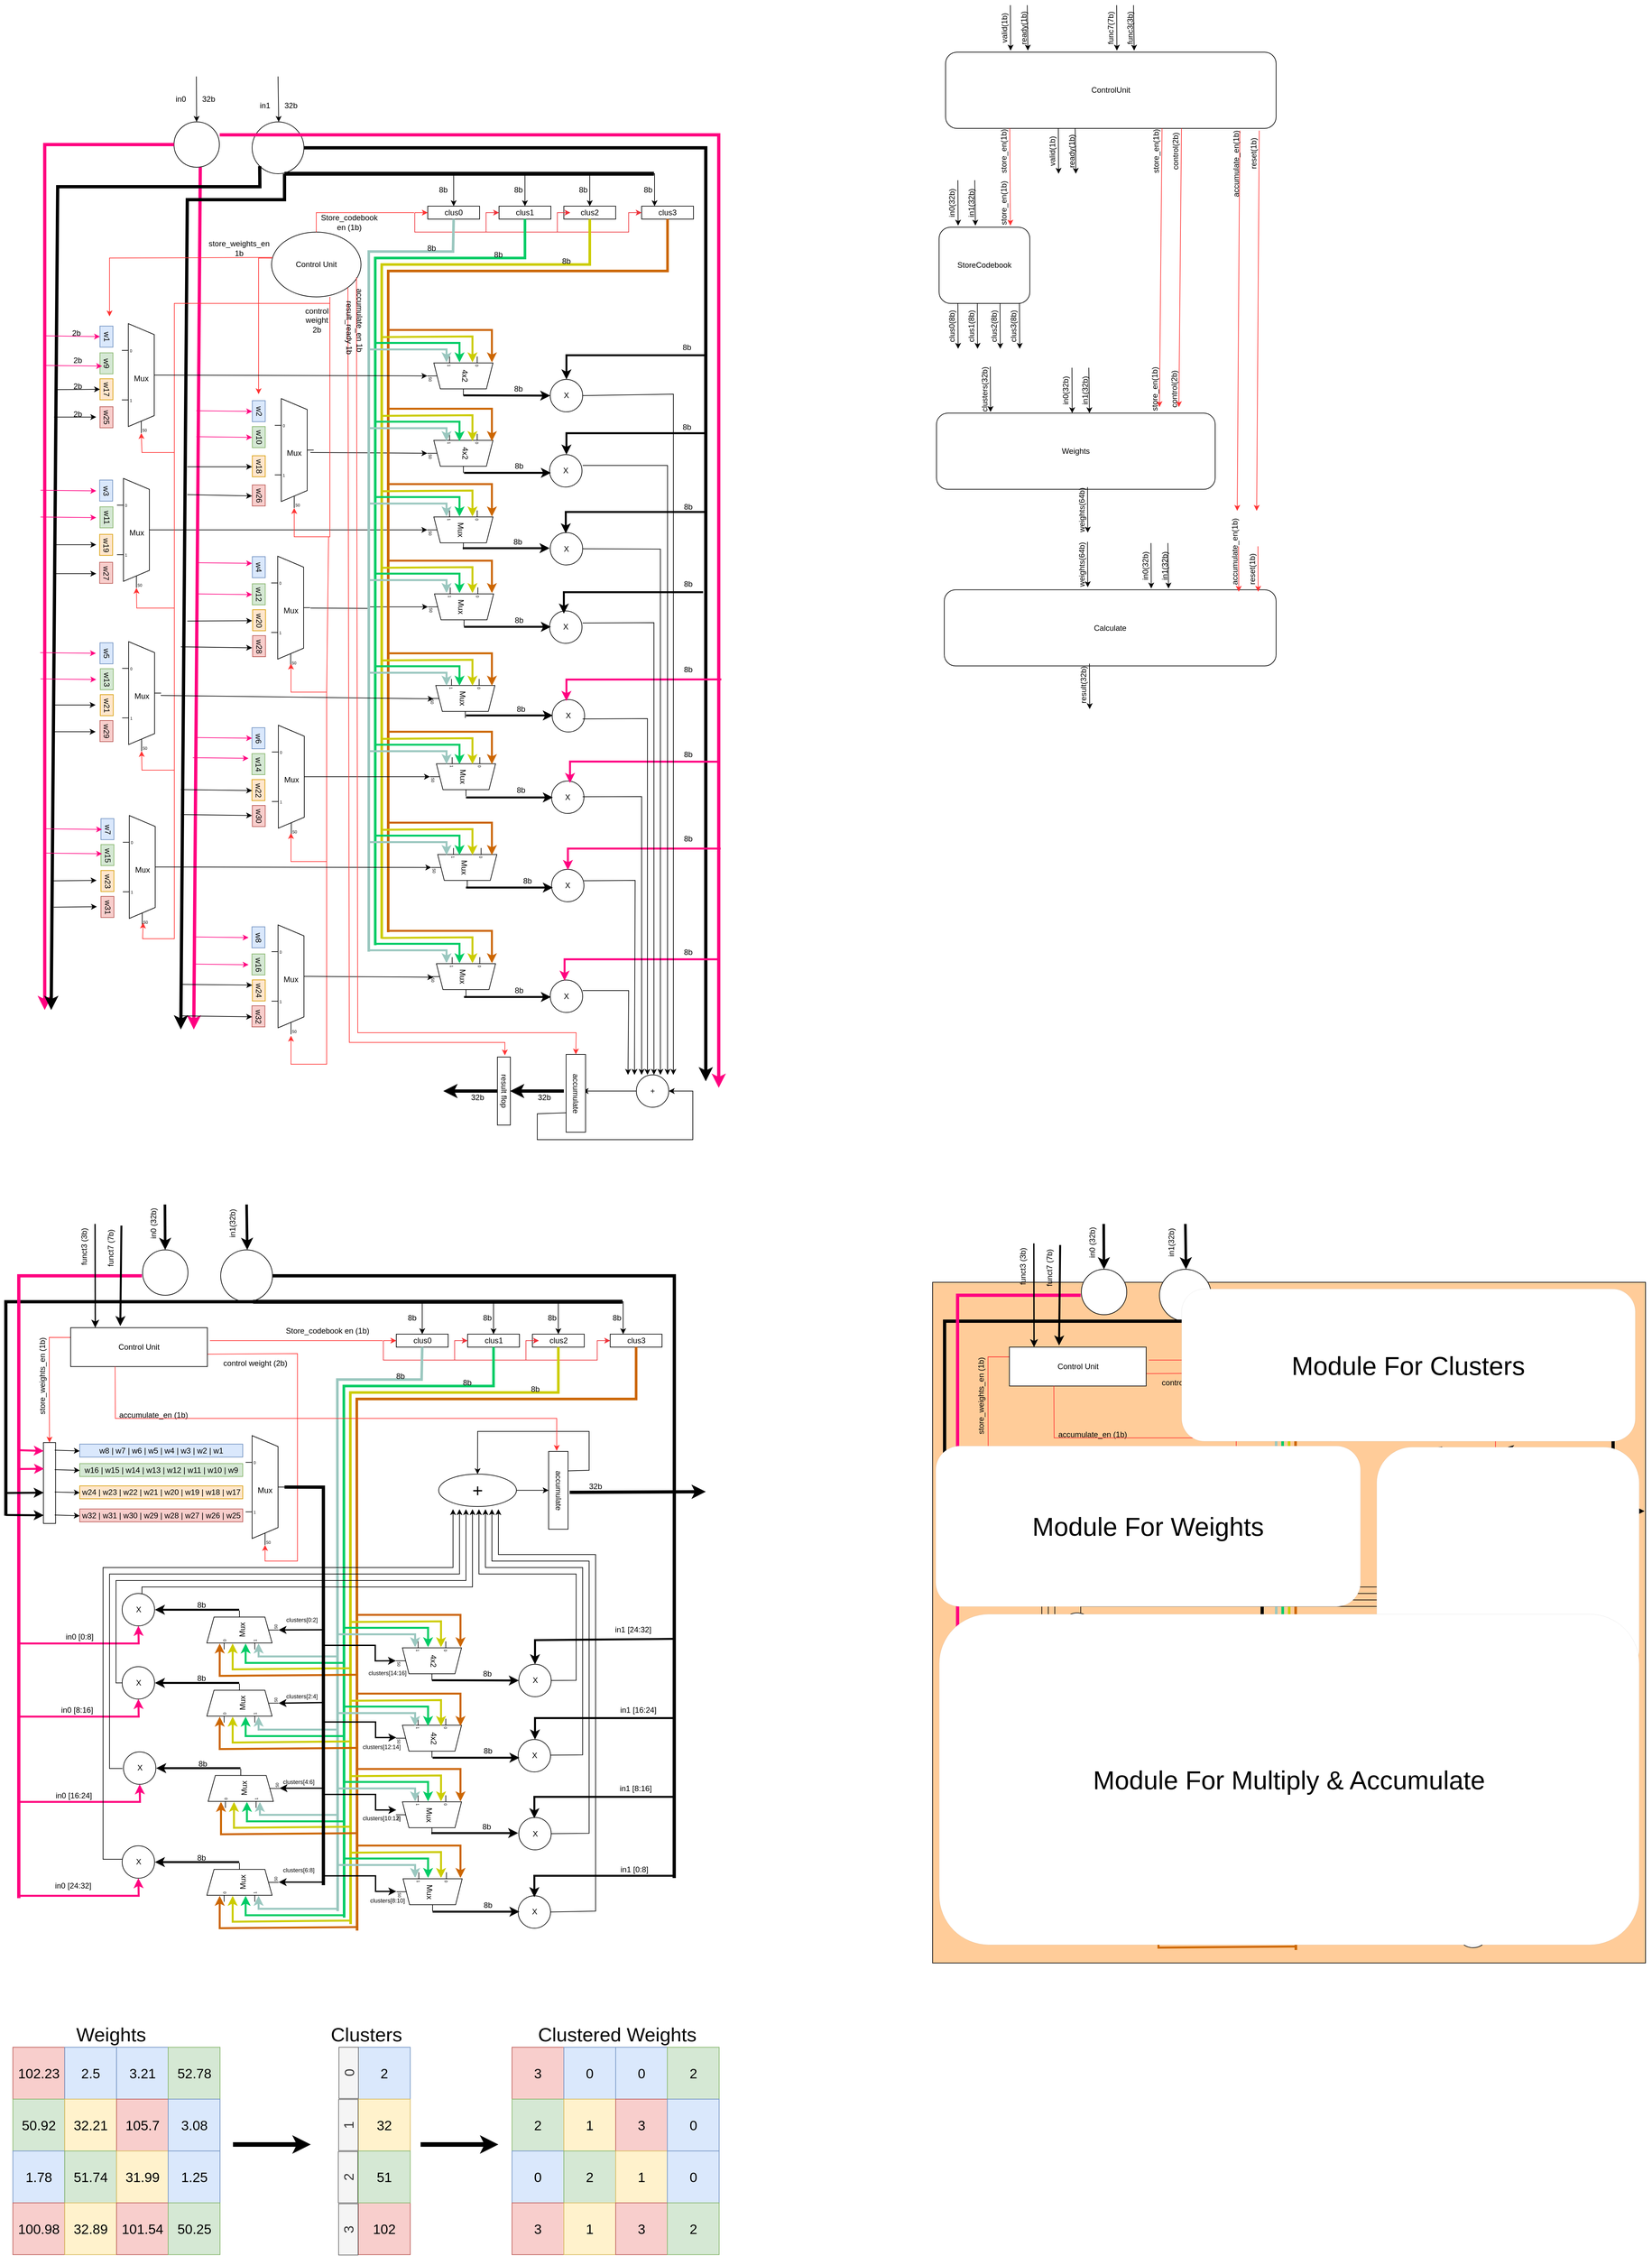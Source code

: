 <mxfile version="21.3.8" type="github">
  <diagram name="Page-1" id="JMl6gBUAJuHaLldja7SA">
    <mxGraphModel dx="3022" dy="3202" grid="1" gridSize="10" guides="1" tooltips="1" connect="1" arrows="1" fold="1" page="1" pageScale="1" pageWidth="827" pageHeight="1169" math="0" shadow="0">
      <root>
        <mxCell id="0" />
        <mxCell id="1" parent="0" />
        <mxCell id="AX505Exzm4sywVSFQr0S-178" value="" style="rounded=0;whiteSpace=wrap;html=1;fillColor=#FFCC99;" vertex="1" parent="1">
          <mxGeometry x="1630" y="1830" width="1100" height="1050" as="geometry" />
        </mxCell>
        <mxCell id="IQknZXsCf6u-Dpb6eVmF-4" value="&lt;div&gt;32b&lt;/div&gt;" style="text;html=1;strokeColor=none;fillColor=none;align=center;verticalAlign=middle;whiteSpace=wrap;rounded=0;" parent="1" vertex="1">
          <mxGeometry x="483" y="-10" width="60" height="30" as="geometry" />
        </mxCell>
        <mxCell id="IQknZXsCf6u-Dpb6eVmF-5" value="in0" style="text;html=1;strokeColor=none;fillColor=none;align=center;verticalAlign=middle;whiteSpace=wrap;rounded=0;" parent="1" vertex="1">
          <mxGeometry x="440" y="-10" width="60" height="30" as="geometry" />
        </mxCell>
        <mxCell id="IQknZXsCf6u-Dpb6eVmF-7" value="&lt;div&gt;32b&lt;/div&gt;" style="text;html=1;strokeColor=none;fillColor=none;align=center;verticalAlign=middle;whiteSpace=wrap;rounded=0;" parent="1" vertex="1">
          <mxGeometry x="610" width="60" height="30" as="geometry" />
        </mxCell>
        <mxCell id="IQknZXsCf6u-Dpb6eVmF-8" value="in1" style="text;html=1;strokeColor=none;fillColor=none;align=center;verticalAlign=middle;whiteSpace=wrap;rounded=0;" parent="1" vertex="1">
          <mxGeometry x="570" width="60" height="30" as="geometry" />
        </mxCell>
        <mxCell id="IQknZXsCf6u-Dpb6eVmF-9" value="clus0" style="rounded=0;whiteSpace=wrap;html=1;" parent="1" vertex="1">
          <mxGeometry x="851" y="170" width="80" height="20" as="geometry" />
        </mxCell>
        <mxCell id="IQknZXsCf6u-Dpb6eVmF-12" value="" style="endArrow=classic;html=1;rounded=0;entryX=0.5;entryY=0;entryDx=0;entryDy=0;" parent="1" target="IQknZXsCf6u-Dpb6eVmF-13" edge="1">
          <mxGeometry width="50" height="50" relative="1" as="geometry">
            <mxPoint x="891" y="120" as="sourcePoint" />
            <mxPoint x="1041" y="120" as="targetPoint" />
            <Array as="points">
              <mxPoint x="1001" y="120" />
            </Array>
          </mxGeometry>
        </mxCell>
        <mxCell id="IQknZXsCf6u-Dpb6eVmF-13" value="clus1" style="rounded=0;whiteSpace=wrap;html=1;" parent="1" vertex="1">
          <mxGeometry x="961" y="170" width="80" height="20" as="geometry" />
        </mxCell>
        <mxCell id="IQknZXsCf6u-Dpb6eVmF-15" value="clus2" style="rounded=0;whiteSpace=wrap;html=1;" parent="1" vertex="1">
          <mxGeometry x="1061" y="170" width="80" height="20" as="geometry" />
        </mxCell>
        <mxCell id="IQknZXsCf6u-Dpb6eVmF-16" value="clus3" style="rounded=0;whiteSpace=wrap;html=1;" parent="1" vertex="1">
          <mxGeometry x="1181" y="170" width="80" height="20" as="geometry" />
        </mxCell>
        <mxCell id="IQknZXsCf6u-Dpb6eVmF-17" value="" style="endArrow=classic;html=1;rounded=0;entryX=0.5;entryY=0;entryDx=0;entryDy=0;" parent="1" edge="1">
          <mxGeometry width="50" height="50" relative="1" as="geometry">
            <mxPoint x="991" y="120" as="sourcePoint" />
            <mxPoint x="1101" y="170" as="targetPoint" />
            <Array as="points">
              <mxPoint x="1101" y="120" />
            </Array>
          </mxGeometry>
        </mxCell>
        <mxCell id="IQknZXsCf6u-Dpb6eVmF-18" value="" style="endArrow=classic;html=1;rounded=0;entryX=0.5;entryY=0;entryDx=0;entryDy=0;" parent="1" edge="1">
          <mxGeometry width="50" height="50" relative="1" as="geometry">
            <mxPoint x="1091" y="120" as="sourcePoint" />
            <mxPoint x="1201" y="170" as="targetPoint" />
            <Array as="points">
              <mxPoint x="1201" y="120" />
            </Array>
          </mxGeometry>
        </mxCell>
        <mxCell id="IQknZXsCf6u-Dpb6eVmF-19" value="8b" style="text;html=1;strokeColor=none;fillColor=none;align=center;verticalAlign=middle;whiteSpace=wrap;rounded=0;" parent="1" vertex="1">
          <mxGeometry x="845" y="130" width="60" height="30" as="geometry" />
        </mxCell>
        <mxCell id="IQknZXsCf6u-Dpb6eVmF-21" value="8b" style="text;html=1;strokeColor=none;fillColor=none;align=center;verticalAlign=middle;whiteSpace=wrap;rounded=0;" parent="1" vertex="1">
          <mxGeometry x="961" y="130" width="60" height="30" as="geometry" />
        </mxCell>
        <mxCell id="IQknZXsCf6u-Dpb6eVmF-22" value="8b" style="text;html=1;strokeColor=none;fillColor=none;align=center;verticalAlign=middle;whiteSpace=wrap;rounded=0;" parent="1" vertex="1">
          <mxGeometry x="1061" y="130" width="60" height="30" as="geometry" />
        </mxCell>
        <mxCell id="IQknZXsCf6u-Dpb6eVmF-25" value="8b" style="text;html=1;strokeColor=none;fillColor=none;align=center;verticalAlign=middle;whiteSpace=wrap;rounded=0;" parent="1" vertex="1">
          <mxGeometry x="1161" y="130" width="60" height="30" as="geometry" />
        </mxCell>
        <mxCell id="IQknZXsCf6u-Dpb6eVmF-27" value="" style="endArrow=classic;html=1;rounded=0;entryX=0;entryY=0.5;entryDx=0;entryDy=0;strokeColor=#FF3333;" parent="1" target="IQknZXsCf6u-Dpb6eVmF-9" edge="1">
          <mxGeometry width="50" height="50" relative="1" as="geometry">
            <mxPoint x="831" y="180" as="sourcePoint" />
            <mxPoint x="901" y="450" as="targetPoint" />
          </mxGeometry>
        </mxCell>
        <mxCell id="IQknZXsCf6u-Dpb6eVmF-28" value="" style="endArrow=classic;html=1;rounded=0;entryX=0;entryY=0.5;entryDx=0;entryDy=0;strokeColor=#ed333b;" parent="1" target="IQknZXsCf6u-Dpb6eVmF-13" edge="1">
          <mxGeometry width="50" height="50" relative="1" as="geometry">
            <mxPoint x="831" y="180" as="sourcePoint" />
            <mxPoint x="871" y="220" as="targetPoint" />
            <Array as="points">
              <mxPoint x="831" y="210" />
              <mxPoint x="941" y="210" />
              <mxPoint x="941" y="180" />
            </Array>
          </mxGeometry>
        </mxCell>
        <mxCell id="IQknZXsCf6u-Dpb6eVmF-29" value="" style="endArrow=classic;html=1;rounded=0;entryX=0;entryY=0.5;entryDx=0;entryDy=0;strokeColor=#ed333b;" parent="1" edge="1">
          <mxGeometry width="50" height="50" relative="1" as="geometry">
            <mxPoint x="941" y="180" as="sourcePoint" />
            <mxPoint x="1071" y="180" as="targetPoint" />
            <Array as="points">
              <mxPoint x="941" y="210" />
              <mxPoint x="1051" y="210" />
              <mxPoint x="1051" y="180" />
            </Array>
          </mxGeometry>
        </mxCell>
        <mxCell id="IQknZXsCf6u-Dpb6eVmF-30" value="" style="endArrow=classic;html=1;rounded=0;entryX=0;entryY=0.5;entryDx=0;entryDy=0;strokeColor=#ed333b;" parent="1" edge="1">
          <mxGeometry width="50" height="50" relative="1" as="geometry">
            <mxPoint x="1051" y="180" as="sourcePoint" />
            <mxPoint x="1181" y="180" as="targetPoint" />
            <Array as="points">
              <mxPoint x="1051" y="210" />
              <mxPoint x="1161" y="210" />
              <mxPoint x="1161" y="180" />
            </Array>
          </mxGeometry>
        </mxCell>
        <mxCell id="IQknZXsCf6u-Dpb6eVmF-31" value="&lt;div&gt;store_weights_en&lt;/div&gt;&lt;div&gt;1b&lt;br&gt;&lt;/div&gt;" style="text;html=1;strokeColor=none;fillColor=none;align=center;verticalAlign=middle;whiteSpace=wrap;rounded=0;" parent="1" vertex="1">
          <mxGeometry x="530" y="220" width="60" height="30" as="geometry" />
        </mxCell>
        <mxCell id="IQknZXsCf6u-Dpb6eVmF-32" value="w1" style="rounded=0;whiteSpace=wrap;html=1;rotation=90;fillColor=#dae8fc;strokeColor=#6c8ebf;" parent="1" vertex="1">
          <mxGeometry x="339" y="361.25" width="32.5" height="20" as="geometry" />
        </mxCell>
        <mxCell id="IQknZXsCf6u-Dpb6eVmF-34" value="&lt;div&gt;w2&lt;/div&gt;" style="rounded=0;whiteSpace=wrap;html=1;rotation=90;fillColor=#dae8fc;strokeColor=#6c8ebf;" parent="1" vertex="1">
          <mxGeometry x="574" y="476.26" width="32.5" height="20" as="geometry" />
        </mxCell>
        <mxCell id="IQknZXsCf6u-Dpb6eVmF-35" value="w3" style="rounded=0;whiteSpace=wrap;html=1;rotation=90;fillColor=#dae8fc;strokeColor=#6c8ebf;" parent="1" vertex="1">
          <mxGeometry x="338.5" y="598.75" width="32.5" height="20" as="geometry" />
        </mxCell>
        <mxCell id="IQknZXsCf6u-Dpb6eVmF-36" value="w4" style="rounded=0;whiteSpace=wrap;html=1;rotation=90;fillColor=#dae8fc;strokeColor=#6c8ebf;" parent="1" vertex="1">
          <mxGeometry x="574" y="716.88" width="32.5" height="20" as="geometry" />
        </mxCell>
        <mxCell id="IQknZXsCf6u-Dpb6eVmF-37" value="w5" style="rounded=0;whiteSpace=wrap;html=1;rotation=90;fillColor=#dae8fc;strokeColor=#6c8ebf;" parent="1" vertex="1">
          <mxGeometry x="339" y="849.75" width="32.5" height="20" as="geometry" />
        </mxCell>
        <mxCell id="IQknZXsCf6u-Dpb6eVmF-38" value="w6" style="rounded=0;whiteSpace=wrap;html=1;rotation=90;fillColor=#dae8fc;strokeColor=#6c8ebf;" parent="1" vertex="1">
          <mxGeometry x="573.5" y="980.75" width="32.5" height="20" as="geometry" />
        </mxCell>
        <mxCell id="IQknZXsCf6u-Dpb6eVmF-39" value="w7" style="rounded=0;whiteSpace=wrap;html=1;rotation=90;fillColor=#dae8fc;strokeColor=#6c8ebf;" parent="1" vertex="1">
          <mxGeometry x="340.5" y="1121" width="32.5" height="20" as="geometry" />
        </mxCell>
        <mxCell id="IQknZXsCf6u-Dpb6eVmF-40" value="w8" style="rounded=0;whiteSpace=wrap;html=1;rotation=90;fillColor=#dae8fc;strokeColor=#6c8ebf;" parent="1" vertex="1">
          <mxGeometry x="573.5" y="1287.88" width="32.5" height="20" as="geometry" />
        </mxCell>
        <mxCell id="IQknZXsCf6u-Dpb6eVmF-49" value="" style="endArrow=classic;html=1;rounded=0;" parent="1" edge="1">
          <mxGeometry width="50" height="50" relative="1" as="geometry">
            <mxPoint x="494" y="-30" as="sourcePoint" />
            <mxPoint x="494.36" y="40" as="targetPoint" />
          </mxGeometry>
        </mxCell>
        <mxCell id="IQknZXsCf6u-Dpb6eVmF-52" value="" style="endArrow=classic;html=1;rounded=0;" parent="1" edge="1">
          <mxGeometry width="50" height="50" relative="1" as="geometry">
            <mxPoint x="620" y="-30" as="sourcePoint" />
            <mxPoint x="621" y="40" as="targetPoint" />
          </mxGeometry>
        </mxCell>
        <mxCell id="IQknZXsCf6u-Dpb6eVmF-53" value="" style="endArrow=classic;html=1;rounded=0;entryX=0.5;entryY=0;entryDx=0;entryDy=0;" parent="1" target="IQknZXsCf6u-Dpb6eVmF-9" edge="1">
          <mxGeometry width="50" height="50" relative="1" as="geometry">
            <mxPoint x="791" y="120" as="sourcePoint" />
            <mxPoint x="721" y="360" as="targetPoint" />
            <Array as="points">
              <mxPoint x="891" y="120" />
            </Array>
          </mxGeometry>
        </mxCell>
        <mxCell id="IQknZXsCf6u-Dpb6eVmF-55" value="&lt;div&gt;4x2&lt;/div&gt;&lt;div&gt;&lt;br&gt;&lt;/div&gt;" style="shadow=0;dashed=0;align=center;html=1;strokeWidth=1;shape=mxgraph.electrical.abstract.mux2;whiteSpace=wrap;rotation=90;verticalAlign=middle;" parent="1" vertex="1">
          <mxGeometry x="871" y="381.25" width="60" height="101.25" as="geometry" />
        </mxCell>
        <mxCell id="IQknZXsCf6u-Dpb6eVmF-56" value="" style="ellipse;whiteSpace=wrap;html=1;aspect=fixed;" parent="1" vertex="1">
          <mxGeometry x="459.5" y="40" width="70" height="70" as="geometry" />
        </mxCell>
        <mxCell id="IQknZXsCf6u-Dpb6eVmF-54" value="" style="ellipse;whiteSpace=wrap;html=1;aspect=fixed;" parent="1" vertex="1">
          <mxGeometry x="580" y="40" width="80" height="80" as="geometry" />
        </mxCell>
        <mxCell id="IQknZXsCf6u-Dpb6eVmF-78" value="w9" style="rounded=0;whiteSpace=wrap;html=1;rotation=90;fillColor=#d5e8d4;strokeColor=#82b366;" parent="1" vertex="1">
          <mxGeometry x="339" y="402.5" width="32.5" height="20" as="geometry" />
        </mxCell>
        <mxCell id="IQknZXsCf6u-Dpb6eVmF-79" value="w10" style="rounded=0;whiteSpace=wrap;html=1;rotation=90;fillColor=#d5e8d4;strokeColor=#82b366;" parent="1" vertex="1">
          <mxGeometry x="574" y="516.26" width="32.5" height="20" as="geometry" />
        </mxCell>
        <mxCell id="IQknZXsCf6u-Dpb6eVmF-80" value="w11" style="rounded=0;whiteSpace=wrap;html=1;rotation=90;fillColor=#d5e8d4;strokeColor=#82b366;" parent="1" vertex="1">
          <mxGeometry x="339" y="640" width="32.5" height="20" as="geometry" />
        </mxCell>
        <mxCell id="IQknZXsCf6u-Dpb6eVmF-81" value="w12" style="rounded=0;whiteSpace=wrap;html=1;rotation=90;fillColor=#d5e8d4;strokeColor=#82b366;" parent="1" vertex="1">
          <mxGeometry x="574" y="758.75" width="32.5" height="20" as="geometry" />
        </mxCell>
        <mxCell id="IQknZXsCf6u-Dpb6eVmF-82" value="w13" style="rounded=0;whiteSpace=wrap;html=1;rotation=90;fillColor=#d5e8d4;strokeColor=#82b366;" parent="1" vertex="1">
          <mxGeometry x="339.5" y="889.75" width="32.5" height="20" as="geometry" />
        </mxCell>
        <mxCell id="IQknZXsCf6u-Dpb6eVmF-83" value="w14" style="rounded=0;whiteSpace=wrap;html=1;rotation=90;fillColor=#d5e8d4;strokeColor=#82b366;" parent="1" vertex="1">
          <mxGeometry x="573.5" y="1020.75" width="32.5" height="20" as="geometry" />
        </mxCell>
        <mxCell id="IQknZXsCf6u-Dpb6eVmF-84" value="w15" style="rounded=0;whiteSpace=wrap;html=1;rotation=90;fillColor=#d5e8d4;strokeColor=#82b366;" parent="1" vertex="1">
          <mxGeometry x="340.5" y="1161" width="32.5" height="20" as="geometry" />
        </mxCell>
        <mxCell id="IQknZXsCf6u-Dpb6eVmF-85" value="w16" style="rounded=0;whiteSpace=wrap;html=1;rotation=90;fillColor=#d5e8d4;strokeColor=#82b366;" parent="1" vertex="1">
          <mxGeometry x="573.5" y="1329.75" width="32.5" height="20" as="geometry" />
        </mxCell>
        <mxCell id="IQknZXsCf6u-Dpb6eVmF-104" value="Mux" style="shadow=0;dashed=0;align=center;html=1;strokeWidth=1;shape=mxgraph.electrical.abstract.mux2;whiteSpace=wrap;rotation=90;" parent="1" vertex="1">
          <mxGeometry x="872" y="737.5" width="60" height="101.25" as="geometry" />
        </mxCell>
        <mxCell id="IQknZXsCf6u-Dpb6eVmF-105" value="Mux" style="shadow=0;dashed=0;align=center;html=1;strokeWidth=1;shape=mxgraph.electrical.abstract.mux2;whiteSpace=wrap;rotation=90;" parent="1" vertex="1">
          <mxGeometry x="871" y="618.75" width="60" height="101.25" as="geometry" />
        </mxCell>
        <mxCell id="IQknZXsCf6u-Dpb6eVmF-110" value="Mux" style="shadow=0;dashed=0;align=center;html=1;strokeWidth=1;shape=mxgraph.electrical.abstract.mux2;whiteSpace=wrap;rotation=0;" parent="1" vertex="1">
          <mxGeometry x="379" y="351.25" width="60" height="168.75" as="geometry" />
        </mxCell>
        <mxCell id="IQknZXsCf6u-Dpb6eVmF-140" value="&lt;div&gt;control&lt;/div&gt;&lt;div&gt;weight&lt;/div&gt;&lt;div&gt;2b&lt;br&gt;&lt;/div&gt;" style="text;html=1;strokeColor=none;fillColor=none;align=center;verticalAlign=middle;whiteSpace=wrap;rounded=0;" parent="1" vertex="1">
          <mxGeometry x="650" y="331.25" width="60" height="30" as="geometry" />
        </mxCell>
        <mxCell id="IQknZXsCf6u-Dpb6eVmF-165" value="X" style="ellipse;whiteSpace=wrap;html=1;aspect=fixed;" parent="1" vertex="1">
          <mxGeometry x="1039" y="794.37" width="50" height="50" as="geometry" />
        </mxCell>
        <mxCell id="IQknZXsCf6u-Dpb6eVmF-166" value="X" style="ellipse;whiteSpace=wrap;html=1;aspect=fixed;" parent="1" vertex="1">
          <mxGeometry x="1040" y="437.26" width="50" height="50" as="geometry" />
        </mxCell>
        <mxCell id="IQknZXsCf6u-Dpb6eVmF-167" value="X" style="ellipse;whiteSpace=wrap;html=1;aspect=fixed;" parent="1" vertex="1">
          <mxGeometry x="1039" y="553.26" width="50" height="50" as="geometry" />
        </mxCell>
        <mxCell id="IQknZXsCf6u-Dpb6eVmF-168" value="X" style="ellipse;whiteSpace=wrap;html=1;aspect=fixed;" parent="1" vertex="1">
          <mxGeometry x="1040" y="673.5" width="50" height="50" as="geometry" />
        </mxCell>
        <mxCell id="IQknZXsCf6u-Dpb6eVmF-173" value="w17" style="rounded=0;whiteSpace=wrap;html=1;rotation=90;fillColor=#ffe6cc;strokeColor=#d79b00;" parent="1" vertex="1">
          <mxGeometry x="339" y="442.5" width="32.5" height="20" as="geometry" />
        </mxCell>
        <mxCell id="IQknZXsCf6u-Dpb6eVmF-174" value="w18" style="rounded=0;whiteSpace=wrap;html=1;rotation=90;fillColor=#ffe6cc;strokeColor=#d79b00;" parent="1" vertex="1">
          <mxGeometry x="574" y="561.26" width="32.5" height="20" as="geometry" />
        </mxCell>
        <mxCell id="IQknZXsCf6u-Dpb6eVmF-175" value="w19" style="rounded=0;whiteSpace=wrap;html=1;rotation=90;fillColor=#ffe6cc;strokeColor=#d79b00;" parent="1" vertex="1">
          <mxGeometry x="338.5" y="682.5" width="32.5" height="20" as="geometry" />
        </mxCell>
        <mxCell id="IQknZXsCf6u-Dpb6eVmF-176" value="w20" style="rounded=0;whiteSpace=wrap;html=1;rotation=90;fillColor=#ffe6cc;strokeColor=#d79b00;" parent="1" vertex="1">
          <mxGeometry x="574.5" y="798.75" width="32.5" height="20" as="geometry" />
        </mxCell>
        <mxCell id="IQknZXsCf6u-Dpb6eVmF-177" value="w21" style="rounded=0;whiteSpace=wrap;html=1;rotation=90;fillColor=#ffe6cc;strokeColor=#d79b00;" parent="1" vertex="1">
          <mxGeometry x="339.5" y="929.75" width="32.5" height="20" as="geometry" />
        </mxCell>
        <mxCell id="IQknZXsCf6u-Dpb6eVmF-178" value="w22" style="rounded=0;whiteSpace=wrap;html=1;rotation=90;fillColor=#ffe6cc;strokeColor=#d79b00;" parent="1" vertex="1">
          <mxGeometry x="573.5" y="1060.75" width="32.5" height="20" as="geometry" />
        </mxCell>
        <mxCell id="IQknZXsCf6u-Dpb6eVmF-179" value="w23" style="rounded=0;whiteSpace=wrap;html=1;rotation=90;fillColor=#ffe6cc;strokeColor=#d79b00;" parent="1" vertex="1">
          <mxGeometry x="340.5" y="1201" width="32.5" height="20" as="geometry" />
        </mxCell>
        <mxCell id="IQknZXsCf6u-Dpb6eVmF-180" value="w24" style="rounded=0;whiteSpace=wrap;html=1;rotation=90;fillColor=#ffe6cc;strokeColor=#d79b00;" parent="1" vertex="1">
          <mxGeometry x="574" y="1369.75" width="32.5" height="20" as="geometry" />
        </mxCell>
        <mxCell id="IQknZXsCf6u-Dpb6eVmF-197" value="w25" style="rounded=0;whiteSpace=wrap;html=1;rotation=90;fillColor=#f8cecc;strokeColor=#b85450;" parent="1" vertex="1">
          <mxGeometry x="339" y="485.63" width="32.5" height="20" as="geometry" />
        </mxCell>
        <mxCell id="IQknZXsCf6u-Dpb6eVmF-198" value="w26" style="rounded=0;whiteSpace=wrap;html=1;rotation=90;fillColor=#f8cecc;strokeColor=#b85450;" parent="1" vertex="1">
          <mxGeometry x="574" y="606.26" width="32.5" height="20" as="geometry" />
        </mxCell>
        <mxCell id="IQknZXsCf6u-Dpb6eVmF-199" value="w27" style="rounded=0;whiteSpace=wrap;html=1;rotation=90;fillColor=#f8cecc;strokeColor=#b85450;" parent="1" vertex="1">
          <mxGeometry x="338.5" y="725.63" width="32.5" height="20" as="geometry" />
        </mxCell>
        <mxCell id="IQknZXsCf6u-Dpb6eVmF-200" value="w28" style="rounded=0;whiteSpace=wrap;html=1;rotation=90;fillColor=#f8cecc;strokeColor=#b85450;" parent="1" vertex="1">
          <mxGeometry x="574.5" y="838.75" width="32.5" height="20" as="geometry" />
        </mxCell>
        <mxCell id="IQknZXsCf6u-Dpb6eVmF-201" value="w29" style="rounded=0;whiteSpace=wrap;html=1;rotation=90;fillColor=#f8cecc;strokeColor=#b85450;" parent="1" vertex="1">
          <mxGeometry x="339" y="969.75" width="32.5" height="20" as="geometry" />
        </mxCell>
        <mxCell id="IQknZXsCf6u-Dpb6eVmF-202" value="w30" style="rounded=0;whiteSpace=wrap;html=1;rotation=90;fillColor=#f8cecc;strokeColor=#b85450;" parent="1" vertex="1">
          <mxGeometry x="574" y="1100.75" width="32.5" height="20" as="geometry" />
        </mxCell>
        <mxCell id="IQknZXsCf6u-Dpb6eVmF-203" value="w31" style="rounded=0;whiteSpace=wrap;html=1;rotation=90;fillColor=#f8cecc;strokeColor=#b85450;" parent="1" vertex="1">
          <mxGeometry x="340.5" y="1241" width="32.5" height="20" as="geometry" />
        </mxCell>
        <mxCell id="IQknZXsCf6u-Dpb6eVmF-204" value="w32" style="rounded=0;whiteSpace=wrap;html=1;rotation=90;fillColor=#f8cecc;strokeColor=#b85450;" parent="1" vertex="1">
          <mxGeometry x="573.5" y="1409.75" width="32.5" height="20" as="geometry" />
        </mxCell>
        <mxCell id="IQknZXsCf6u-Dpb6eVmF-308" style="edgeStyle=orthogonalEdgeStyle;rounded=0;orthogonalLoop=1;jettySize=auto;html=1;entryX=0.333;entryY=1;entryDx=10;entryDy=0;entryPerimeter=0;" parent="1" target="IQknZXsCf6u-Dpb6eVmF-307" edge="1">
          <mxGeometry relative="1" as="geometry">
            <mxPoint x="670" y="550" as="sourcePoint" />
          </mxGeometry>
        </mxCell>
        <mxCell id="IQknZXsCf6u-Dpb6eVmF-224" value="Mux" style="shadow=0;dashed=0;align=center;html=1;strokeWidth=1;shape=mxgraph.electrical.abstract.mux2;whiteSpace=wrap;rotation=0;" parent="1" vertex="1">
          <mxGeometry x="615" y="466.88" width="60" height="168.75" as="geometry" />
        </mxCell>
        <mxCell id="IQknZXsCf6u-Dpb6eVmF-309" style="edgeStyle=orthogonalEdgeStyle;rounded=0;orthogonalLoop=1;jettySize=auto;html=1;entryX=0.333;entryY=1;entryDx=10;entryDy=0;entryPerimeter=0;exitX=1;exitY=0.5;exitDx=0;exitDy=-5;exitPerimeter=0;" parent="1" source="IQknZXsCf6u-Dpb6eVmF-227" target="IQknZXsCf6u-Dpb6eVmF-105" edge="1">
          <mxGeometry relative="1" as="geometry">
            <Array as="points">
              <mxPoint x="641" y="669" />
              <mxPoint x="850" y="670" />
            </Array>
          </mxGeometry>
        </mxCell>
        <mxCell id="IQknZXsCf6u-Dpb6eVmF-227" value="Mux" style="shadow=0;dashed=0;align=center;html=1;strokeWidth=1;shape=mxgraph.electrical.abstract.mux2;whiteSpace=wrap;rotation=0;" parent="1" vertex="1">
          <mxGeometry x="371.5" y="590" width="60" height="168.75" as="geometry" />
        </mxCell>
        <mxCell id="IQknZXsCf6u-Dpb6eVmF-310" style="edgeStyle=orthogonalEdgeStyle;rounded=0;orthogonalLoop=1;jettySize=auto;html=1;entryX=0.333;entryY=1;entryDx=10;entryDy=0;entryPerimeter=0;" parent="1" target="IQknZXsCf6u-Dpb6eVmF-104" edge="1">
          <mxGeometry relative="1" as="geometry">
            <mxPoint x="830" y="794.375" as="targetPoint" />
            <mxPoint x="670" y="790" as="sourcePoint" />
          </mxGeometry>
        </mxCell>
        <mxCell id="IQknZXsCf6u-Dpb6eVmF-228" value="Mux" style="shadow=0;dashed=0;align=center;html=1;strokeWidth=1;shape=mxgraph.electrical.abstract.mux2;whiteSpace=wrap;rotation=0;" parent="1" vertex="1">
          <mxGeometry x="609.5" y="710" width="60" height="168.75" as="geometry" />
        </mxCell>
        <mxCell id="IQknZXsCf6u-Dpb6eVmF-229" value="Mux" style="shadow=0;dashed=0;align=center;html=1;strokeWidth=1;shape=mxgraph.electrical.abstract.mux2;whiteSpace=wrap;rotation=0;" parent="1" vertex="1">
          <mxGeometry x="379.5" y="841.75" width="60" height="168.75" as="geometry" />
        </mxCell>
        <mxCell id="IQknZXsCf6u-Dpb6eVmF-230" value="Mux" style="shadow=0;dashed=0;align=center;html=1;strokeWidth=1;shape=mxgraph.electrical.abstract.mux2;whiteSpace=wrap;rotation=0;" parent="1" vertex="1">
          <mxGeometry x="610.5" y="970.75" width="60" height="168.75" as="geometry" />
        </mxCell>
        <mxCell id="IQknZXsCf6u-Dpb6eVmF-231" value="Mux" style="shadow=0;dashed=0;align=center;html=1;strokeWidth=1;shape=mxgraph.electrical.abstract.mux2;whiteSpace=wrap;rotation=0;" parent="1" vertex="1">
          <mxGeometry x="380.5" y="1110" width="60" height="168.75" as="geometry" />
        </mxCell>
        <mxCell id="IQknZXsCf6u-Dpb6eVmF-232" value="Mux" style="shadow=0;dashed=0;align=center;html=1;strokeWidth=1;shape=mxgraph.electrical.abstract.mux2;whiteSpace=wrap;rotation=0;" parent="1" vertex="1">
          <mxGeometry x="610" y="1278.75" width="60" height="168.75" as="geometry" />
        </mxCell>
        <mxCell id="IQknZXsCf6u-Dpb6eVmF-238" value="" style="endArrow=classic;html=1;rounded=0;exitX=0;exitY=0.5;exitDx=0;exitDy=0;strokeWidth=5;strokeColor=#FF0080;" parent="1" source="IQknZXsCf6u-Dpb6eVmF-56" edge="1">
          <mxGeometry width="50" height="50" relative="1" as="geometry">
            <mxPoint x="590" y="580" as="sourcePoint" />
            <mxPoint x="260" y="1410" as="targetPoint" />
            <Array as="points">
              <mxPoint x="260" y="75" />
            </Array>
          </mxGeometry>
        </mxCell>
        <mxCell id="IQknZXsCf6u-Dpb6eVmF-239" value="" style="endArrow=classic;html=1;rounded=0;strokeWidth=5;strokeColor=#FF0080;exitX=0.579;exitY=1;exitDx=0;exitDy=0;exitPerimeter=0;" parent="1" source="IQknZXsCf6u-Dpb6eVmF-56" edge="1">
          <mxGeometry width="50" height="50" relative="1" as="geometry">
            <mxPoint x="490" y="110" as="sourcePoint" />
            <mxPoint x="490" y="1440" as="targetPoint" />
            <Array as="points" />
          </mxGeometry>
        </mxCell>
        <mxCell id="IQknZXsCf6u-Dpb6eVmF-240" value="" style="endArrow=classic;html=1;rounded=0;exitX=0;exitY=1;exitDx=0;exitDy=0;strokeWidth=5;" parent="1" source="IQknZXsCf6u-Dpb6eVmF-54" edge="1">
          <mxGeometry width="50" height="50" relative="1" as="geometry">
            <mxPoint x="580" y="610" as="sourcePoint" />
            <mxPoint x="270" y="1410" as="targetPoint" />
            <Array as="points">
              <mxPoint x="592" y="140" />
              <mxPoint x="280" y="140" />
            </Array>
          </mxGeometry>
        </mxCell>
        <mxCell id="IQknZXsCf6u-Dpb6eVmF-241" value="" style="endArrow=classic;html=1;rounded=0;exitX=0;exitY=1;exitDx=0;exitDy=0;strokeWidth=5;" parent="1" edge="1">
          <mxGeometry width="50" height="50" relative="1" as="geometry">
            <mxPoint x="630" y="120" as="sourcePoint" />
            <mxPoint x="470" y="1440" as="targetPoint" />
            <Array as="points">
              <mxPoint x="630" y="160" />
              <mxPoint x="480" y="160" />
            </Array>
          </mxGeometry>
        </mxCell>
        <mxCell id="IQknZXsCf6u-Dpb6eVmF-243" value="" style="endArrow=classic;html=1;rounded=0;strokeColor=#FF0080;entryX=0.5;entryY=1;entryDx=0;entryDy=0;" parent="1" target="IQknZXsCf6u-Dpb6eVmF-32" edge="1">
          <mxGeometry width="50" height="50" relative="1" as="geometry">
            <mxPoint x="259" y="370" as="sourcePoint" />
            <mxPoint x="339" y="370" as="targetPoint" />
          </mxGeometry>
        </mxCell>
        <mxCell id="IQknZXsCf6u-Dpb6eVmF-244" value="" style="endArrow=classic;html=1;rounded=0;strokeColor=#FF0080;entryX=0.5;entryY=1;entryDx=0;entryDy=0;" parent="1" edge="1">
          <mxGeometry width="50" height="50" relative="1" as="geometry">
            <mxPoint x="262.5" y="415.76" as="sourcePoint" />
            <mxPoint x="348.5" y="416.76" as="targetPoint" />
          </mxGeometry>
        </mxCell>
        <mxCell id="IQknZXsCf6u-Dpb6eVmF-245" value="" style="endArrow=classic;html=1;rounded=0;strokeColor=#FF0080;entryX=0.5;entryY=1;entryDx=0;entryDy=0;" parent="1" edge="1">
          <mxGeometry width="50" height="50" relative="1" as="geometry">
            <mxPoint x="253.5" y="608.25" as="sourcePoint" />
            <mxPoint x="339.5" y="609.25" as="targetPoint" />
          </mxGeometry>
        </mxCell>
        <mxCell id="IQknZXsCf6u-Dpb6eVmF-246" value="" style="endArrow=classic;html=1;rounded=0;strokeColor=#FF0080;entryX=0.5;entryY=1;entryDx=0;entryDy=0;" parent="1" edge="1">
          <mxGeometry width="50" height="50" relative="1" as="geometry">
            <mxPoint x="253.5" y="649.5" as="sourcePoint" />
            <mxPoint x="339.5" y="650.5" as="targetPoint" />
          </mxGeometry>
        </mxCell>
        <mxCell id="IQknZXsCf6u-Dpb6eVmF-247" value="" style="endArrow=classic;html=1;rounded=0;strokeColor=#FF0080;entryX=0.5;entryY=1;entryDx=0;entryDy=0;" parent="1" edge="1">
          <mxGeometry width="50" height="50" relative="1" as="geometry">
            <mxPoint x="253" y="858.75" as="sourcePoint" />
            <mxPoint x="339" y="859.75" as="targetPoint" />
          </mxGeometry>
        </mxCell>
        <mxCell id="IQknZXsCf6u-Dpb6eVmF-248" value="" style="endArrow=classic;html=1;rounded=0;strokeColor=#FF0080;entryX=0.5;entryY=1;entryDx=0;entryDy=0;" parent="1" edge="1">
          <mxGeometry width="50" height="50" relative="1" as="geometry">
            <mxPoint x="253.5" y="899.25" as="sourcePoint" />
            <mxPoint x="339.5" y="900.25" as="targetPoint" />
          </mxGeometry>
        </mxCell>
        <mxCell id="IQknZXsCf6u-Dpb6eVmF-249" value="" style="endArrow=classic;html=1;rounded=0;strokeColor=#FF0080;entryX=0.5;entryY=1;entryDx=0;entryDy=0;" parent="1" edge="1">
          <mxGeometry width="50" height="50" relative="1" as="geometry">
            <mxPoint x="262.5" y="1130.5" as="sourcePoint" />
            <mxPoint x="348.5" y="1131.5" as="targetPoint" />
          </mxGeometry>
        </mxCell>
        <mxCell id="IQknZXsCf6u-Dpb6eVmF-250" value="" style="endArrow=classic;html=1;rounded=0;strokeColor=#FF0080;entryX=0.5;entryY=1;entryDx=0;entryDy=0;" parent="1" edge="1">
          <mxGeometry width="50" height="50" relative="1" as="geometry">
            <mxPoint x="262.5" y="1168" as="sourcePoint" />
            <mxPoint x="348.5" y="1169" as="targetPoint" />
          </mxGeometry>
        </mxCell>
        <mxCell id="IQknZXsCf6u-Dpb6eVmF-252" value="" style="endArrow=classic;html=1;rounded=0;strokeColor=#FF0080;entryX=0.5;entryY=1;entryDx=0;entryDy=0;" parent="1" edge="1">
          <mxGeometry width="50" height="50" relative="1" as="geometry">
            <mxPoint x="494" y="485.63" as="sourcePoint" />
            <mxPoint x="580" y="486.63" as="targetPoint" />
          </mxGeometry>
        </mxCell>
        <mxCell id="IQknZXsCf6u-Dpb6eVmF-253" value="" style="endArrow=classic;html=1;rounded=0;strokeColor=#FF0080;entryX=0.5;entryY=1;entryDx=0;entryDy=0;" parent="1" edge="1">
          <mxGeometry width="50" height="50" relative="1" as="geometry">
            <mxPoint x="494" y="525.67" as="sourcePoint" />
            <mxPoint x="580" y="526.67" as="targetPoint" />
          </mxGeometry>
        </mxCell>
        <mxCell id="IQknZXsCf6u-Dpb6eVmF-254" value="" style="endArrow=classic;html=1;rounded=0;strokeColor=#FF0080;entryX=0.5;entryY=1;entryDx=0;entryDy=0;" parent="1" edge="1">
          <mxGeometry width="50" height="50" relative="1" as="geometry">
            <mxPoint x="494" y="720" as="sourcePoint" />
            <mxPoint x="580" y="721" as="targetPoint" />
          </mxGeometry>
        </mxCell>
        <mxCell id="IQknZXsCf6u-Dpb6eVmF-255" value="" style="endArrow=classic;html=1;rounded=0;strokeColor=#FF0080;entryX=0.5;entryY=1;entryDx=0;entryDy=0;" parent="1" edge="1">
          <mxGeometry width="50" height="50" relative="1" as="geometry">
            <mxPoint x="494" y="768.16" as="sourcePoint" />
            <mxPoint x="580" y="769.16" as="targetPoint" />
          </mxGeometry>
        </mxCell>
        <mxCell id="IQknZXsCf6u-Dpb6eVmF-256" value="" style="endArrow=classic;html=1;rounded=0;strokeColor=#FF0080;entryX=0.5;entryY=1;entryDx=0;entryDy=0;" parent="1" edge="1">
          <mxGeometry width="50" height="50" relative="1" as="geometry">
            <mxPoint x="494" y="989.75" as="sourcePoint" />
            <mxPoint x="580" y="990.75" as="targetPoint" />
          </mxGeometry>
        </mxCell>
        <mxCell id="IQknZXsCf6u-Dpb6eVmF-257" value="" style="endArrow=classic;html=1;rounded=0;strokeColor=#FF0080;entryX=0.5;entryY=1;entryDx=0;entryDy=0;" parent="1" edge="1">
          <mxGeometry width="50" height="50" relative="1" as="geometry">
            <mxPoint x="488.5" y="1020.75" as="sourcePoint" />
            <mxPoint x="574.5" y="1021.75" as="targetPoint" />
          </mxGeometry>
        </mxCell>
        <mxCell id="IQknZXsCf6u-Dpb6eVmF-258" value="" style="endArrow=classic;html=1;rounded=0;strokeColor=#FF0080;entryX=0.5;entryY=1;entryDx=0;entryDy=0;" parent="1" edge="1">
          <mxGeometry width="50" height="50" relative="1" as="geometry">
            <mxPoint x="488.5" y="1297.29" as="sourcePoint" />
            <mxPoint x="574.5" y="1298.29" as="targetPoint" />
          </mxGeometry>
        </mxCell>
        <mxCell id="IQknZXsCf6u-Dpb6eVmF-259" value="" style="endArrow=classic;html=1;rounded=0;strokeColor=#FF0080;entryX=0.5;entryY=1;entryDx=0;entryDy=0;" parent="1" edge="1">
          <mxGeometry width="50" height="50" relative="1" as="geometry">
            <mxPoint x="488.5" y="1339.16" as="sourcePoint" />
            <mxPoint x="574.5" y="1340.16" as="targetPoint" />
          </mxGeometry>
        </mxCell>
        <mxCell id="IQknZXsCf6u-Dpb6eVmF-260" value="Control Unit" style="ellipse;whiteSpace=wrap;html=1;fillColor=none;" parent="1" vertex="1">
          <mxGeometry x="610" y="210" width="138" height="100" as="geometry" />
        </mxCell>
        <mxCell id="IQknZXsCf6u-Dpb6eVmF-261" value="" style="endArrow=classic;html=1;rounded=0;exitX=0.012;exitY=0.391;exitDx=0;exitDy=0;exitPerimeter=0;strokeColor=#FF3333;" parent="1" source="IQknZXsCf6u-Dpb6eVmF-260" edge="1">
          <mxGeometry width="50" height="50" relative="1" as="geometry">
            <mxPoint x="670" y="760" as="sourcePoint" />
            <mxPoint x="360" y="340" as="targetPoint" />
            <Array as="points">
              <mxPoint x="360" y="250" />
            </Array>
          </mxGeometry>
        </mxCell>
        <mxCell id="IQknZXsCf6u-Dpb6eVmF-262" value="" style="endArrow=classic;html=1;rounded=0;exitX=0.002;exitY=0.403;exitDx=0;exitDy=0;exitPerimeter=0;strokeColor=#FF3333;" parent="1" source="IQknZXsCf6u-Dpb6eVmF-260" edge="1">
          <mxGeometry width="50" height="50" relative="1" as="geometry">
            <mxPoint x="610" y="259" as="sourcePoint" />
            <mxPoint x="590" y="460" as="targetPoint" />
            <Array as="points">
              <mxPoint x="590" y="250" />
            </Array>
          </mxGeometry>
        </mxCell>
        <mxCell id="IQknZXsCf6u-Dpb6eVmF-263" value="Store_codebook en (1b)" style="text;html=1;strokeColor=none;fillColor=none;align=center;verticalAlign=middle;whiteSpace=wrap;rounded=0;" parent="1" vertex="1">
          <mxGeometry x="700" y="180" width="60" height="30" as="geometry" />
        </mxCell>
        <mxCell id="IQknZXsCf6u-Dpb6eVmF-266" value="" style="endArrow=classic;html=1;rounded=0;entryX=0.5;entryY=1;entryDx=0;entryDy=0;" parent="1" target="IQknZXsCf6u-Dpb6eVmF-173" edge="1">
          <mxGeometry width="50" height="50" relative="1" as="geometry">
            <mxPoint x="280" y="453" as="sourcePoint" />
            <mxPoint x="560" y="510" as="targetPoint" />
          </mxGeometry>
        </mxCell>
        <mxCell id="IQknZXsCf6u-Dpb6eVmF-267" value="" style="endArrow=classic;html=1;rounded=0;entryX=0.5;entryY=1;entryDx=0;entryDy=0;" parent="1" edge="1">
          <mxGeometry width="50" height="50" relative="1" as="geometry">
            <mxPoint x="274.5" y="495.34" as="sourcePoint" />
            <mxPoint x="339.5" y="495.34" as="targetPoint" />
          </mxGeometry>
        </mxCell>
        <mxCell id="IQknZXsCf6u-Dpb6eVmF-268" value="" style="endArrow=classic;html=1;rounded=0;entryX=0.5;entryY=1;entryDx=0;entryDy=0;" parent="1" edge="1">
          <mxGeometry width="50" height="50" relative="1" as="geometry">
            <mxPoint x="274.5" y="692.21" as="sourcePoint" />
            <mxPoint x="339.5" y="692.21" as="targetPoint" />
          </mxGeometry>
        </mxCell>
        <mxCell id="IQknZXsCf6u-Dpb6eVmF-269" value="" style="endArrow=classic;html=1;rounded=0;entryX=0.5;entryY=1;entryDx=0;entryDy=0;" parent="1" edge="1">
          <mxGeometry width="50" height="50" relative="1" as="geometry">
            <mxPoint x="274.5" y="736.88" as="sourcePoint" />
            <mxPoint x="339.5" y="736.88" as="targetPoint" />
          </mxGeometry>
        </mxCell>
        <mxCell id="IQknZXsCf6u-Dpb6eVmF-270" value="" style="endArrow=classic;html=1;rounded=0;entryX=0.5;entryY=1;entryDx=0;entryDy=0;" parent="1" edge="1">
          <mxGeometry width="50" height="50" relative="1" as="geometry">
            <mxPoint x="273.5" y="939.46" as="sourcePoint" />
            <mxPoint x="338.5" y="939.46" as="targetPoint" />
          </mxGeometry>
        </mxCell>
        <mxCell id="IQknZXsCf6u-Dpb6eVmF-271" value="" style="endArrow=classic;html=1;rounded=0;entryX=0.5;entryY=1;entryDx=0;entryDy=0;" parent="1" edge="1">
          <mxGeometry width="50" height="50" relative="1" as="geometry">
            <mxPoint x="273.5" y="980.75" as="sourcePoint" />
            <mxPoint x="338.5" y="980.75" as="targetPoint" />
          </mxGeometry>
        </mxCell>
        <mxCell id="IQknZXsCf6u-Dpb6eVmF-272" value="" style="endArrow=classic;html=1;rounded=0;" parent="1" edge="1">
          <mxGeometry width="50" height="50" relative="1" as="geometry">
            <mxPoint x="273.5" y="1210.71" as="sourcePoint" />
            <mxPoint x="340" y="1210" as="targetPoint" />
          </mxGeometry>
        </mxCell>
        <mxCell id="IQknZXsCf6u-Dpb6eVmF-273" value="" style="endArrow=classic;html=1;rounded=0;" parent="1" edge="1">
          <mxGeometry width="50" height="50" relative="1" as="geometry">
            <mxPoint x="274" y="1251.36" as="sourcePoint" />
            <mxPoint x="340.5" y="1250.65" as="targetPoint" />
          </mxGeometry>
        </mxCell>
        <mxCell id="IQknZXsCf6u-Dpb6eVmF-274" value="" style="endArrow=classic;html=1;rounded=0;entryX=0.25;entryY=1;entryDx=0;entryDy=0;" parent="1" target="IQknZXsCf6u-Dpb6eVmF-180" edge="1">
          <mxGeometry width="50" height="50" relative="1" as="geometry">
            <mxPoint x="470" y="1370.46" as="sourcePoint" />
            <mxPoint x="536.5" y="1369.75" as="targetPoint" />
          </mxGeometry>
        </mxCell>
        <mxCell id="IQknZXsCf6u-Dpb6eVmF-275" value="" style="endArrow=classic;html=1;rounded=0;entryX=0.25;entryY=1;entryDx=0;entryDy=0;" parent="1" edge="1">
          <mxGeometry width="50" height="50" relative="1" as="geometry">
            <mxPoint x="470" y="1418.98" as="sourcePoint" />
            <mxPoint x="580" y="1420.52" as="targetPoint" />
          </mxGeometry>
        </mxCell>
        <mxCell id="IQknZXsCf6u-Dpb6eVmF-276" value="" style="endArrow=classic;html=1;rounded=0;entryX=0.25;entryY=1;entryDx=0;entryDy=0;" parent="1" edge="1">
          <mxGeometry width="50" height="50" relative="1" as="geometry">
            <mxPoint x="470" y="1108.46" as="sourcePoint" />
            <mxPoint x="580" y="1110" as="targetPoint" />
          </mxGeometry>
        </mxCell>
        <mxCell id="IQknZXsCf6u-Dpb6eVmF-277" value="" style="endArrow=classic;html=1;rounded=0;entryX=0.25;entryY=1;entryDx=0;entryDy=0;" parent="1" edge="1">
          <mxGeometry width="50" height="50" relative="1" as="geometry">
            <mxPoint x="470" y="1069.98" as="sourcePoint" />
            <mxPoint x="580" y="1071.52" as="targetPoint" />
          </mxGeometry>
        </mxCell>
        <mxCell id="IQknZXsCf6u-Dpb6eVmF-278" value="" style="endArrow=classic;html=1;rounded=0;entryX=0.25;entryY=1;entryDx=0;entryDy=0;" parent="1" edge="1">
          <mxGeometry width="50" height="50" relative="1" as="geometry">
            <mxPoint x="470" y="849.75" as="sourcePoint" />
            <mxPoint x="580" y="851.29" as="targetPoint" />
          </mxGeometry>
        </mxCell>
        <mxCell id="IQknZXsCf6u-Dpb6eVmF-279" value="" style="endArrow=classic;html=1;rounded=0;entryX=0.25;entryY=1;entryDx=0;entryDy=0;" parent="1" edge="1">
          <mxGeometry width="50" height="50" relative="1" as="geometry">
            <mxPoint x="480" y="810" as="sourcePoint" />
            <mxPoint x="580" y="809.52" as="targetPoint" />
          </mxGeometry>
        </mxCell>
        <mxCell id="IQknZXsCf6u-Dpb6eVmF-280" value="" style="endArrow=classic;html=1;rounded=0;entryX=0.25;entryY=1;entryDx=0;entryDy=0;" parent="1" edge="1">
          <mxGeometry width="50" height="50" relative="1" as="geometry">
            <mxPoint x="480" y="615" as="sourcePoint" />
            <mxPoint x="580" y="617.03" as="targetPoint" />
          </mxGeometry>
        </mxCell>
        <mxCell id="IQknZXsCf6u-Dpb6eVmF-281" value="" style="endArrow=classic;html=1;rounded=0;entryX=0.25;entryY=1;entryDx=0;entryDy=0;" parent="1" edge="1">
          <mxGeometry width="50" height="50" relative="1" as="geometry">
            <mxPoint x="480" y="572" as="sourcePoint" />
            <mxPoint x="580" y="572.03" as="targetPoint" />
          </mxGeometry>
        </mxCell>
        <mxCell id="IQknZXsCf6u-Dpb6eVmF-283" value="" style="endArrow=classic;html=1;rounded=0;strokeColor=#FF3333;entryX=0.333;entryY=1;entryDx=10;entryDy=0;entryPerimeter=0;" parent="1" target="IQknZXsCf6u-Dpb6eVmF-224" edge="1">
          <mxGeometry width="50" height="50" relative="1" as="geometry">
            <mxPoint x="700" y="310" as="sourcePoint" />
            <mxPoint x="700" y="680" as="targetPoint" />
            <Array as="points">
              <mxPoint x="700" y="680" />
              <mxPoint x="645" y="680" />
            </Array>
          </mxGeometry>
        </mxCell>
        <mxCell id="IQknZXsCf6u-Dpb6eVmF-285" value="" style="endArrow=classic;html=1;rounded=0;strokeColor=#FF3333;entryX=0.333;entryY=1;entryDx=10;entryDy=0;entryPerimeter=0;" parent="1" edge="1">
          <mxGeometry width="50" height="50" relative="1" as="geometry">
            <mxPoint x="698" y="680" as="sourcePoint" />
            <mxPoint x="640" y="875.63" as="targetPoint" />
            <Array as="points">
              <mxPoint x="695" y="919.63" />
              <mxPoint x="640" y="919.63" />
            </Array>
          </mxGeometry>
        </mxCell>
        <mxCell id="IQknZXsCf6u-Dpb6eVmF-286" value="" style="endArrow=classic;html=1;rounded=0;strokeColor=#FF3333;entryX=0.333;entryY=1;entryDx=10;entryDy=0;entryPerimeter=0;" parent="1" edge="1">
          <mxGeometry width="50" height="50" relative="1" as="geometry">
            <mxPoint x="695" y="920" as="sourcePoint" />
            <mxPoint x="640" y="1137" as="targetPoint" />
            <Array as="points">
              <mxPoint x="695" y="1181" />
              <mxPoint x="640" y="1181" />
            </Array>
          </mxGeometry>
        </mxCell>
        <mxCell id="IQknZXsCf6u-Dpb6eVmF-287" value="" style="endArrow=classic;html=1;rounded=0;strokeColor=#FF3333;entryX=0.333;entryY=1;entryDx=10;entryDy=0;entryPerimeter=0;" parent="1" edge="1">
          <mxGeometry width="50" height="50" relative="1" as="geometry">
            <mxPoint x="695" y="1180" as="sourcePoint" />
            <mxPoint x="640" y="1449.63" as="targetPoint" />
            <Array as="points">
              <mxPoint x="695" y="1493.63" />
              <mxPoint x="640" y="1493.63" />
            </Array>
          </mxGeometry>
        </mxCell>
        <mxCell id="IQknZXsCf6u-Dpb6eVmF-292" value="" style="endArrow=classic;html=1;rounded=0;strokeColor=#FF3333;entryX=0.333;entryY=1;entryDx=10;entryDy=0;entryPerimeter=0;" parent="1" target="IQknZXsCf6u-Dpb6eVmF-110" edge="1">
          <mxGeometry width="50" height="50" relative="1" as="geometry">
            <mxPoint x="700" y="320" as="sourcePoint" />
            <mxPoint x="730" y="690" as="targetPoint" />
            <Array as="points">
              <mxPoint x="460" y="320" />
              <mxPoint x="460" y="550" />
              <mxPoint x="410" y="550" />
            </Array>
          </mxGeometry>
        </mxCell>
        <mxCell id="IQknZXsCf6u-Dpb6eVmF-296" value="" style="endArrow=classic;html=1;rounded=0;entryX=0.333;entryY=1;entryDx=10;entryDy=0;entryPerimeter=0;strokeColor=#FF3333;" parent="1" target="IQknZXsCf6u-Dpb6eVmF-229" edge="1">
          <mxGeometry width="50" height="50" relative="1" as="geometry">
            <mxPoint x="460" y="790" as="sourcePoint" />
            <mxPoint x="520" y="890" as="targetPoint" />
            <Array as="points">
              <mxPoint x="460" y="1040" />
              <mxPoint x="410" y="1040" />
            </Array>
          </mxGeometry>
        </mxCell>
        <mxCell id="IQknZXsCf6u-Dpb6eVmF-297" value="" style="endArrow=classic;html=1;rounded=0;entryX=0.333;entryY=1;entryDx=10;entryDy=0;entryPerimeter=0;strokeColor=#FF3333;" parent="1" target="IQknZXsCf6u-Dpb6eVmF-227" edge="1">
          <mxGeometry width="50" height="50" relative="1" as="geometry">
            <mxPoint x="460" y="550" as="sourcePoint" />
            <mxPoint x="520" y="670" as="targetPoint" />
            <Array as="points">
              <mxPoint x="460" y="790" />
              <mxPoint x="402" y="790" />
            </Array>
          </mxGeometry>
        </mxCell>
        <mxCell id="IQknZXsCf6u-Dpb6eVmF-298" value="" style="endArrow=classic;html=1;rounded=0;entryX=0.523;entryY=0.979;entryDx=0;entryDy=0;entryPerimeter=0;strokeColor=#FF3333;" parent="1" target="IQknZXsCf6u-Dpb6eVmF-231" edge="1">
          <mxGeometry width="50" height="50" relative="1" as="geometry">
            <mxPoint x="460" y="1040" as="sourcePoint" />
            <mxPoint x="560" y="1010" as="targetPoint" />
            <Array as="points">
              <mxPoint x="460" y="1300" />
              <mxPoint x="411" y="1300" />
            </Array>
          </mxGeometry>
        </mxCell>
        <mxCell id="IQknZXsCf6u-Dpb6eVmF-299" value="" style="endArrow=none;html=1;rounded=0;exitX=0.5;exitY=0;exitDx=0;exitDy=0;strokeColor=#FF3333;" parent="1" source="IQknZXsCf6u-Dpb6eVmF-260" edge="1">
          <mxGeometry width="50" height="50" relative="1" as="geometry">
            <mxPoint x="480" y="670" as="sourcePoint" />
            <mxPoint x="830" y="180" as="targetPoint" />
            <Array as="points">
              <mxPoint x="679" y="180" />
            </Array>
          </mxGeometry>
        </mxCell>
        <mxCell id="IQknZXsCf6u-Dpb6eVmF-300" value="" style="endArrow=none;html=1;rounded=0;strokeWidth=6;" parent="1" edge="1">
          <mxGeometry width="50" height="50" relative="1" as="geometry">
            <mxPoint x="630" y="120" as="sourcePoint" />
            <mxPoint x="1200" y="120" as="targetPoint" />
          </mxGeometry>
        </mxCell>
        <mxCell id="IQknZXsCf6u-Dpb6eVmF-302" value="" style="endArrow=none;html=1;rounded=0;exitX=0.5;exitY=1;exitDx=0;exitDy=0;strokeWidth=4;strokeColor=#9AC7BF;endFill=0;" parent="1" source="IQknZXsCf6u-Dpb6eVmF-9" edge="1">
          <mxGeometry width="50" height="50" relative="1" as="geometry">
            <mxPoint x="600" y="930" as="sourcePoint" />
            <mxPoint x="760" y="1320" as="targetPoint" />
            <Array as="points">
              <mxPoint x="890" y="240" />
              <mxPoint x="760" y="240" />
            </Array>
          </mxGeometry>
        </mxCell>
        <mxCell id="IQknZXsCf6u-Dpb6eVmF-303" value="" style="endArrow=none;html=1;rounded=0;exitX=0.5;exitY=1;exitDx=0;exitDy=0;strokeWidth=4;strokeColor=#00CC66;endFill=0;" parent="1" source="IQknZXsCf6u-Dpb6eVmF-13" edge="1">
          <mxGeometry width="50" height="50" relative="1" as="geometry">
            <mxPoint x="901" y="200" as="sourcePoint" />
            <mxPoint x="770" y="1310" as="targetPoint" />
            <Array as="points">
              <mxPoint x="1001" y="250" />
              <mxPoint x="770" y="250" />
            </Array>
          </mxGeometry>
        </mxCell>
        <mxCell id="IQknZXsCf6u-Dpb6eVmF-304" value="" style="endArrow=none;html=1;rounded=0;exitX=0.5;exitY=1;exitDx=0;exitDy=0;strokeWidth=4;strokeColor=#CCCC00;endFill=0;" parent="1" source="IQknZXsCf6u-Dpb6eVmF-15" edge="1">
          <mxGeometry width="50" height="50" relative="1" as="geometry">
            <mxPoint x="1011" y="200" as="sourcePoint" />
            <mxPoint x="780" y="1300" as="targetPoint" />
            <Array as="points">
              <mxPoint x="1101" y="260" />
              <mxPoint x="780" y="260" />
            </Array>
          </mxGeometry>
        </mxCell>
        <mxCell id="IQknZXsCf6u-Dpb6eVmF-305" value="" style="endArrow=none;html=1;rounded=0;strokeWidth=4;strokeColor=#CC6600;endFill=0;" parent="1" edge="1">
          <mxGeometry width="50" height="50" relative="1" as="geometry">
            <mxPoint x="1176" y="270" as="sourcePoint" />
            <mxPoint x="790" y="1290" as="targetPoint" />
            <Array as="points">
              <mxPoint x="790" y="270" />
            </Array>
          </mxGeometry>
        </mxCell>
        <mxCell id="IQknZXsCf6u-Dpb6eVmF-306" value="" style="endArrow=classic;html=1;rounded=0;exitX=1;exitY=0.5;exitDx=0;exitDy=-5;exitPerimeter=0;entryX=0.333;entryY=1;entryDx=10;entryDy=0;entryPerimeter=0;" parent="1" source="IQknZXsCf6u-Dpb6eVmF-110" target="IQknZXsCf6u-Dpb6eVmF-55" edge="1">
          <mxGeometry width="50" height="50" relative="1" as="geometry">
            <mxPoint x="870" y="660" as="sourcePoint" />
            <mxPoint x="830" y="431" as="targetPoint" />
          </mxGeometry>
        </mxCell>
        <mxCell id="IQknZXsCf6u-Dpb6eVmF-307" value="&lt;div&gt;4x2&lt;/div&gt;&lt;div&gt;&lt;br&gt;&lt;/div&gt;" style="shadow=0;dashed=0;align=center;html=1;strokeWidth=1;shape=mxgraph.electrical.abstract.mux2;whiteSpace=wrap;rotation=90;verticalAlign=middle;" parent="1" vertex="1">
          <mxGeometry x="871" y="500.63" width="60" height="101.25" as="geometry" />
        </mxCell>
        <mxCell id="IQknZXsCf6u-Dpb6eVmF-312" value="Mux" style="shadow=0;dashed=0;align=center;html=1;strokeWidth=1;shape=mxgraph.electrical.abstract.mux2;whiteSpace=wrap;rotation=90;" parent="1" vertex="1">
          <mxGeometry x="874" y="878.75" width="60" height="101.25" as="geometry" />
        </mxCell>
        <mxCell id="IQknZXsCf6u-Dpb6eVmF-313" value="" style="endArrow=classic;html=1;rounded=0;" parent="1" edge="1">
          <mxGeometry width="50" height="50" relative="1" as="geometry">
            <mxPoint x="439" y="924.75" as="sourcePoint" />
            <mxPoint x="860" y="930" as="targetPoint" />
          </mxGeometry>
        </mxCell>
        <mxCell id="IQknZXsCf6u-Dpb6eVmF-314" value="Mux" style="shadow=0;dashed=0;align=center;html=1;strokeWidth=1;shape=mxgraph.electrical.abstract.mux2;whiteSpace=wrap;rotation=90;" parent="1" vertex="1">
          <mxGeometry x="875" y="999.5" width="60" height="101.25" as="geometry" />
        </mxCell>
        <mxCell id="IQknZXsCf6u-Dpb6eVmF-315" value="Mux" style="shadow=0;dashed=0;align=center;html=1;strokeWidth=1;shape=mxgraph.electrical.abstract.mux2;whiteSpace=wrap;rotation=90;" parent="1" vertex="1">
          <mxGeometry x="877" y="1139.5" width="60" height="101.25" as="geometry" />
        </mxCell>
        <mxCell id="IQknZXsCf6u-Dpb6eVmF-316" value="Mux" style="shadow=0;dashed=0;align=center;html=1;strokeWidth=1;shape=mxgraph.electrical.abstract.mux2;whiteSpace=wrap;rotation=90;" parent="1" vertex="1">
          <mxGeometry x="875" y="1307.88" width="60" height="101.25" as="geometry" />
        </mxCell>
        <mxCell id="IQknZXsCf6u-Dpb6eVmF-317" value="" style="endArrow=classic;html=1;rounded=0;exitX=1;exitY=0.5;exitDx=0;exitDy=-5;exitPerimeter=0;entryX=0.333;entryY=1;entryDx=10;entryDy=0;entryPerimeter=0;" parent="1" source="IQknZXsCf6u-Dpb6eVmF-230" target="IQknZXsCf6u-Dpb6eVmF-314" edge="1">
          <mxGeometry width="50" height="50" relative="1" as="geometry">
            <mxPoint x="750" y="1090" as="sourcePoint" />
            <mxPoint x="800" y="1040" as="targetPoint" />
          </mxGeometry>
        </mxCell>
        <mxCell id="IQknZXsCf6u-Dpb6eVmF-319" value="" style="endArrow=classic;html=1;rounded=0;exitX=1;exitY=0.5;exitDx=0;exitDy=-5;exitPerimeter=0;entryX=0.333;entryY=1;entryDx=10;entryDy=0;entryPerimeter=0;" parent="1" source="IQknZXsCf6u-Dpb6eVmF-231" target="IQknZXsCf6u-Dpb6eVmF-315" edge="1">
          <mxGeometry width="50" height="50" relative="1" as="geometry">
            <mxPoint x="550" y="1250" as="sourcePoint" />
            <mxPoint x="600" y="1200" as="targetPoint" />
          </mxGeometry>
        </mxCell>
        <mxCell id="IQknZXsCf6u-Dpb6eVmF-320" value="" style="endArrow=classic;html=1;rounded=0;exitX=1;exitY=0.5;exitDx=0;exitDy=-5;exitPerimeter=0;entryX=0.515;entryY=0.949;entryDx=0;entryDy=0;entryPerimeter=0;" parent="1" source="IQknZXsCf6u-Dpb6eVmF-232" target="IQknZXsCf6u-Dpb6eVmF-316" edge="1">
          <mxGeometry width="50" height="50" relative="1" as="geometry">
            <mxPoint x="720" y="1400" as="sourcePoint" />
            <mxPoint x="770" y="1350" as="targetPoint" />
          </mxGeometry>
        </mxCell>
        <mxCell id="IQknZXsCf6u-Dpb6eVmF-321" value="" style="endArrow=classic;html=1;rounded=0;strokeColor=#CC6600;strokeWidth=3;" parent="1" edge="1">
          <mxGeometry width="50" height="50" relative="1" as="geometry">
            <mxPoint x="790" y="361" as="sourcePoint" />
            <mxPoint x="950" y="411" as="targetPoint" />
            <Array as="points">
              <mxPoint x="950" y="361" />
            </Array>
          </mxGeometry>
        </mxCell>
        <mxCell id="IQknZXsCf6u-Dpb6eVmF-322" value="" style="endArrow=classic;html=1;rounded=0;strokeColor=#CCCC00;strokeWidth=3;" parent="1" edge="1">
          <mxGeometry width="50" height="50" relative="1" as="geometry">
            <mxPoint x="780" y="372" as="sourcePoint" />
            <mxPoint x="920" y="411" as="targetPoint" />
            <Array as="points">
              <mxPoint x="920" y="371" />
            </Array>
          </mxGeometry>
        </mxCell>
        <mxCell id="IQknZXsCf6u-Dpb6eVmF-323" value="" style="endArrow=classic;html=1;rounded=0;strokeColor=#00CC66;strokeWidth=3;" parent="1" edge="1">
          <mxGeometry width="50" height="50" relative="1" as="geometry">
            <mxPoint x="770" y="381" as="sourcePoint" />
            <mxPoint x="900" y="411" as="targetPoint" />
            <Array as="points">
              <mxPoint x="900" y="381" />
            </Array>
          </mxGeometry>
        </mxCell>
        <mxCell id="IQknZXsCf6u-Dpb6eVmF-324" value="" style="endArrow=classic;html=1;rounded=0;strokeColor=#9AC7BF;strokeWidth=3;" parent="1" edge="1">
          <mxGeometry width="50" height="50" relative="1" as="geometry">
            <mxPoint x="760" y="391" as="sourcePoint" />
            <mxPoint x="880" y="411" as="targetPoint" />
            <Array as="points">
              <mxPoint x="880" y="391" />
            </Array>
          </mxGeometry>
        </mxCell>
        <mxCell id="IQknZXsCf6u-Dpb6eVmF-325" value="" style="endArrow=classic;html=1;rounded=0;strokeColor=#CC6600;strokeWidth=3;" parent="1" edge="1">
          <mxGeometry width="50" height="50" relative="1" as="geometry">
            <mxPoint x="790" y="482.5" as="sourcePoint" />
            <mxPoint x="950" y="532.5" as="targetPoint" />
            <Array as="points">
              <mxPoint x="950" y="482.5" />
            </Array>
          </mxGeometry>
        </mxCell>
        <mxCell id="IQknZXsCf6u-Dpb6eVmF-326" value="" style="endArrow=classic;html=1;rounded=0;strokeColor=#CCCC00;strokeWidth=3;" parent="1" edge="1">
          <mxGeometry width="50" height="50" relative="1" as="geometry">
            <mxPoint x="780" y="493.5" as="sourcePoint" />
            <mxPoint x="920" y="532.5" as="targetPoint" />
            <Array as="points">
              <mxPoint x="920" y="492.5" />
            </Array>
          </mxGeometry>
        </mxCell>
        <mxCell id="IQknZXsCf6u-Dpb6eVmF-327" value="" style="endArrow=classic;html=1;rounded=0;strokeColor=#00CC66;strokeWidth=3;" parent="1" edge="1">
          <mxGeometry width="50" height="50" relative="1" as="geometry">
            <mxPoint x="770" y="502.5" as="sourcePoint" />
            <mxPoint x="900" y="532.5" as="targetPoint" />
            <Array as="points">
              <mxPoint x="900" y="502.5" />
            </Array>
          </mxGeometry>
        </mxCell>
        <mxCell id="IQknZXsCf6u-Dpb6eVmF-328" value="" style="endArrow=classic;html=1;rounded=0;strokeColor=#9AC7BF;strokeWidth=3;" parent="1" edge="1">
          <mxGeometry width="50" height="50" relative="1" as="geometry">
            <mxPoint x="760" y="512.5" as="sourcePoint" />
            <mxPoint x="880" y="532.5" as="targetPoint" />
            <Array as="points">
              <mxPoint x="880" y="512.5" />
            </Array>
          </mxGeometry>
        </mxCell>
        <mxCell id="IQknZXsCf6u-Dpb6eVmF-329" value="" style="endArrow=classic;html=1;rounded=0;strokeColor=#CC6600;strokeWidth=3;" parent="1" edge="1">
          <mxGeometry width="50" height="50" relative="1" as="geometry">
            <mxPoint x="790" y="598.75" as="sourcePoint" />
            <mxPoint x="950" y="648.75" as="targetPoint" />
            <Array as="points">
              <mxPoint x="950" y="598.75" />
            </Array>
          </mxGeometry>
        </mxCell>
        <mxCell id="IQknZXsCf6u-Dpb6eVmF-330" value="" style="endArrow=classic;html=1;rounded=0;strokeColor=#CCCC00;strokeWidth=3;" parent="1" edge="1">
          <mxGeometry width="50" height="50" relative="1" as="geometry">
            <mxPoint x="780" y="609.75" as="sourcePoint" />
            <mxPoint x="920" y="648.75" as="targetPoint" />
            <Array as="points">
              <mxPoint x="920" y="608.75" />
            </Array>
          </mxGeometry>
        </mxCell>
        <mxCell id="IQknZXsCf6u-Dpb6eVmF-331" value="" style="endArrow=classic;html=1;rounded=0;strokeColor=#00CC66;strokeWidth=3;" parent="1" edge="1">
          <mxGeometry width="50" height="50" relative="1" as="geometry">
            <mxPoint x="770" y="618.75" as="sourcePoint" />
            <mxPoint x="900" y="648.75" as="targetPoint" />
            <Array as="points">
              <mxPoint x="900" y="618.75" />
            </Array>
          </mxGeometry>
        </mxCell>
        <mxCell id="IQknZXsCf6u-Dpb6eVmF-332" value="" style="endArrow=classic;html=1;rounded=0;strokeColor=#9AC7BF;strokeWidth=3;" parent="1" edge="1">
          <mxGeometry width="50" height="50" relative="1" as="geometry">
            <mxPoint x="760" y="628.75" as="sourcePoint" />
            <mxPoint x="880" y="648.75" as="targetPoint" />
            <Array as="points">
              <mxPoint x="880" y="628.75" />
            </Array>
          </mxGeometry>
        </mxCell>
        <mxCell id="IQknZXsCf6u-Dpb6eVmF-333" value="" style="endArrow=classic;html=1;rounded=0;strokeColor=#CC6600;strokeWidth=3;" parent="1" edge="1">
          <mxGeometry width="50" height="50" relative="1" as="geometry">
            <mxPoint x="790" y="716.88" as="sourcePoint" />
            <mxPoint x="950" y="766.88" as="targetPoint" />
            <Array as="points">
              <mxPoint x="950" y="716.88" />
            </Array>
          </mxGeometry>
        </mxCell>
        <mxCell id="IQknZXsCf6u-Dpb6eVmF-334" value="" style="endArrow=classic;html=1;rounded=0;strokeColor=#CCCC00;strokeWidth=3;" parent="1" edge="1">
          <mxGeometry width="50" height="50" relative="1" as="geometry">
            <mxPoint x="780" y="727.88" as="sourcePoint" />
            <mxPoint x="920" y="766.88" as="targetPoint" />
            <Array as="points">
              <mxPoint x="920" y="726.88" />
            </Array>
          </mxGeometry>
        </mxCell>
        <mxCell id="IQknZXsCf6u-Dpb6eVmF-335" value="" style="endArrow=classic;html=1;rounded=0;strokeColor=#00CC66;strokeWidth=3;" parent="1" edge="1">
          <mxGeometry width="50" height="50" relative="1" as="geometry">
            <mxPoint x="770" y="736.88" as="sourcePoint" />
            <mxPoint x="900" y="766.88" as="targetPoint" />
            <Array as="points">
              <mxPoint x="900" y="736.88" />
            </Array>
          </mxGeometry>
        </mxCell>
        <mxCell id="IQknZXsCf6u-Dpb6eVmF-336" value="" style="endArrow=classic;html=1;rounded=0;strokeColor=#9AC7BF;strokeWidth=3;" parent="1" edge="1">
          <mxGeometry width="50" height="50" relative="1" as="geometry">
            <mxPoint x="760" y="746.88" as="sourcePoint" />
            <mxPoint x="880" y="766.88" as="targetPoint" />
            <Array as="points">
              <mxPoint x="880" y="746.88" />
            </Array>
          </mxGeometry>
        </mxCell>
        <mxCell id="IQknZXsCf6u-Dpb6eVmF-337" value="" style="endArrow=classic;html=1;rounded=0;strokeColor=#CC6600;strokeWidth=3;" parent="1" edge="1">
          <mxGeometry width="50" height="50" relative="1" as="geometry">
            <mxPoint x="790" y="859.75" as="sourcePoint" />
            <mxPoint x="950" y="909.75" as="targetPoint" />
            <Array as="points">
              <mxPoint x="950" y="859.75" />
            </Array>
          </mxGeometry>
        </mxCell>
        <mxCell id="IQknZXsCf6u-Dpb6eVmF-338" value="" style="endArrow=classic;html=1;rounded=0;strokeColor=#CCCC00;strokeWidth=3;" parent="1" edge="1">
          <mxGeometry width="50" height="50" relative="1" as="geometry">
            <mxPoint x="780" y="870.75" as="sourcePoint" />
            <mxPoint x="920" y="909.75" as="targetPoint" />
            <Array as="points">
              <mxPoint x="920" y="869.75" />
            </Array>
          </mxGeometry>
        </mxCell>
        <mxCell id="IQknZXsCf6u-Dpb6eVmF-339" value="" style="endArrow=classic;html=1;rounded=0;strokeColor=#00CC66;strokeWidth=3;" parent="1" edge="1">
          <mxGeometry width="50" height="50" relative="1" as="geometry">
            <mxPoint x="770" y="879.75" as="sourcePoint" />
            <mxPoint x="900" y="909.75" as="targetPoint" />
            <Array as="points">
              <mxPoint x="900" y="879.75" />
            </Array>
          </mxGeometry>
        </mxCell>
        <mxCell id="IQknZXsCf6u-Dpb6eVmF-340" value="" style="endArrow=classic;html=1;rounded=0;strokeColor=#9AC7BF;strokeWidth=3;" parent="1" edge="1">
          <mxGeometry width="50" height="50" relative="1" as="geometry">
            <mxPoint x="760" y="889.75" as="sourcePoint" />
            <mxPoint x="880" y="909.75" as="targetPoint" />
            <Array as="points">
              <mxPoint x="880" y="889.75" />
            </Array>
          </mxGeometry>
        </mxCell>
        <mxCell id="IQknZXsCf6u-Dpb6eVmF-341" value="" style="endArrow=classic;html=1;rounded=0;strokeColor=#CC6600;strokeWidth=3;" parent="1" edge="1">
          <mxGeometry width="50" height="50" relative="1" as="geometry">
            <mxPoint x="790" y="980.75" as="sourcePoint" />
            <mxPoint x="950" y="1030.75" as="targetPoint" />
            <Array as="points">
              <mxPoint x="950" y="980.75" />
            </Array>
          </mxGeometry>
        </mxCell>
        <mxCell id="IQknZXsCf6u-Dpb6eVmF-342" value="" style="endArrow=classic;html=1;rounded=0;strokeColor=#CCCC00;strokeWidth=3;" parent="1" edge="1">
          <mxGeometry width="50" height="50" relative="1" as="geometry">
            <mxPoint x="780" y="991.75" as="sourcePoint" />
            <mxPoint x="920" y="1030.75" as="targetPoint" />
            <Array as="points">
              <mxPoint x="920" y="990.75" />
            </Array>
          </mxGeometry>
        </mxCell>
        <mxCell id="IQknZXsCf6u-Dpb6eVmF-343" value="" style="endArrow=classic;html=1;rounded=0;strokeColor=#00CC66;strokeWidth=3;" parent="1" edge="1">
          <mxGeometry width="50" height="50" relative="1" as="geometry">
            <mxPoint x="770" y="1000.75" as="sourcePoint" />
            <mxPoint x="900" y="1030.75" as="targetPoint" />
            <Array as="points">
              <mxPoint x="900" y="1000.75" />
            </Array>
          </mxGeometry>
        </mxCell>
        <mxCell id="IQknZXsCf6u-Dpb6eVmF-344" value="" style="endArrow=classic;html=1;rounded=0;strokeColor=#9AC7BF;strokeWidth=3;" parent="1" edge="1">
          <mxGeometry width="50" height="50" relative="1" as="geometry">
            <mxPoint x="760" y="1010.75" as="sourcePoint" />
            <mxPoint x="880" y="1030.75" as="targetPoint" />
            <Array as="points">
              <mxPoint x="880" y="1010.75" />
            </Array>
          </mxGeometry>
        </mxCell>
        <mxCell id="IQknZXsCf6u-Dpb6eVmF-345" value="" style="endArrow=classic;html=1;rounded=0;strokeColor=#CC6600;strokeWidth=3;" parent="1" edge="1">
          <mxGeometry width="50" height="50" relative="1" as="geometry">
            <mxPoint x="790" y="1121" as="sourcePoint" />
            <mxPoint x="950" y="1171" as="targetPoint" />
            <Array as="points">
              <mxPoint x="950" y="1121" />
            </Array>
          </mxGeometry>
        </mxCell>
        <mxCell id="IQknZXsCf6u-Dpb6eVmF-346" value="" style="endArrow=classic;html=1;rounded=0;strokeColor=#CCCC00;strokeWidth=3;" parent="1" edge="1">
          <mxGeometry width="50" height="50" relative="1" as="geometry">
            <mxPoint x="780" y="1132" as="sourcePoint" />
            <mxPoint x="920" y="1171" as="targetPoint" />
            <Array as="points">
              <mxPoint x="920" y="1131" />
            </Array>
          </mxGeometry>
        </mxCell>
        <mxCell id="IQknZXsCf6u-Dpb6eVmF-347" value="" style="endArrow=classic;html=1;rounded=0;strokeColor=#00CC66;strokeWidth=3;" parent="1" edge="1">
          <mxGeometry width="50" height="50" relative="1" as="geometry">
            <mxPoint x="770" y="1141" as="sourcePoint" />
            <mxPoint x="900" y="1171" as="targetPoint" />
            <Array as="points">
              <mxPoint x="900" y="1141" />
            </Array>
          </mxGeometry>
        </mxCell>
        <mxCell id="IQknZXsCf6u-Dpb6eVmF-348" value="" style="endArrow=classic;html=1;rounded=0;strokeColor=#9AC7BF;strokeWidth=3;" parent="1" edge="1">
          <mxGeometry width="50" height="50" relative="1" as="geometry">
            <mxPoint x="760" y="1151" as="sourcePoint" />
            <mxPoint x="880" y="1171" as="targetPoint" />
            <Array as="points">
              <mxPoint x="880" y="1151" />
            </Array>
          </mxGeometry>
        </mxCell>
        <mxCell id="IQknZXsCf6u-Dpb6eVmF-349" value="" style="endArrow=classic;html=1;rounded=0;strokeColor=#CC6600;strokeWidth=3;" parent="1" edge="1">
          <mxGeometry width="50" height="50" relative="1" as="geometry">
            <mxPoint x="790" y="1287.88" as="sourcePoint" />
            <mxPoint x="950" y="1337.88" as="targetPoint" />
            <Array as="points">
              <mxPoint x="950" y="1287.88" />
            </Array>
          </mxGeometry>
        </mxCell>
        <mxCell id="IQknZXsCf6u-Dpb6eVmF-350" value="" style="endArrow=classic;html=1;rounded=0;strokeColor=#CCCC00;strokeWidth=3;" parent="1" edge="1">
          <mxGeometry width="50" height="50" relative="1" as="geometry">
            <mxPoint x="780" y="1298.88" as="sourcePoint" />
            <mxPoint x="920" y="1337.88" as="targetPoint" />
            <Array as="points">
              <mxPoint x="920" y="1297.88" />
            </Array>
          </mxGeometry>
        </mxCell>
        <mxCell id="IQknZXsCf6u-Dpb6eVmF-351" value="" style="endArrow=classic;html=1;rounded=0;strokeColor=#00CC66;strokeWidth=3;" parent="1" edge="1">
          <mxGeometry width="50" height="50" relative="1" as="geometry">
            <mxPoint x="770" y="1307.88" as="sourcePoint" />
            <mxPoint x="900" y="1337.88" as="targetPoint" />
            <Array as="points">
              <mxPoint x="900" y="1307.88" />
            </Array>
          </mxGeometry>
        </mxCell>
        <mxCell id="IQknZXsCf6u-Dpb6eVmF-352" value="" style="endArrow=classic;html=1;rounded=0;strokeColor=#9AC7BF;strokeWidth=3;" parent="1" edge="1">
          <mxGeometry width="50" height="50" relative="1" as="geometry">
            <mxPoint x="760" y="1317.88" as="sourcePoint" />
            <mxPoint x="880" y="1337.88" as="targetPoint" />
            <Array as="points">
              <mxPoint x="880" y="1317.88" />
            </Array>
          </mxGeometry>
        </mxCell>
        <mxCell id="IQknZXsCf6u-Dpb6eVmF-353" value="X" style="ellipse;whiteSpace=wrap;html=1;aspect=fixed;" parent="1" vertex="1">
          <mxGeometry x="1043" y="931.12" width="50" height="50" as="geometry" />
        </mxCell>
        <mxCell id="IQknZXsCf6u-Dpb6eVmF-354" value="X" style="ellipse;whiteSpace=wrap;html=1;aspect=fixed;" parent="1" vertex="1">
          <mxGeometry x="1042" y="1056.75" width="50" height="50" as="geometry" />
        </mxCell>
        <mxCell id="IQknZXsCf6u-Dpb6eVmF-355" value="X" style="ellipse;whiteSpace=wrap;html=1;aspect=fixed;" parent="1" vertex="1">
          <mxGeometry x="1042" y="1193" width="50" height="50" as="geometry" />
        </mxCell>
        <mxCell id="IQknZXsCf6u-Dpb6eVmF-356" value="X" style="ellipse;whiteSpace=wrap;html=1;aspect=fixed;" parent="1" vertex="1">
          <mxGeometry x="1040" y="1363.75" width="50" height="50" as="geometry" />
        </mxCell>
        <mxCell id="IQknZXsCf6u-Dpb6eVmF-358" value="" style="endArrow=classic;html=1;rounded=0;strokeWidth=5;strokeColor=#FF0080;" parent="1" edge="1">
          <mxGeometry width="50" height="50" relative="1" as="geometry">
            <mxPoint x="530" y="60" as="sourcePoint" />
            <mxPoint x="1300" y="1530" as="targetPoint" />
            <Array as="points">
              <mxPoint x="1300" y="60" />
            </Array>
          </mxGeometry>
        </mxCell>
        <mxCell id="IQknZXsCf6u-Dpb6eVmF-357" value="" style="endArrow=classic;html=1;rounded=0;exitX=1;exitY=0.5;exitDx=0;exitDy=0;strokeWidth=5;" parent="1" source="IQknZXsCf6u-Dpb6eVmF-54" edge="1">
          <mxGeometry width="50" height="50" relative="1" as="geometry">
            <mxPoint x="920" y="600" as="sourcePoint" />
            <mxPoint x="1280" y="1520" as="targetPoint" />
            <Array as="points">
              <mxPoint x="1280" y="80" />
            </Array>
          </mxGeometry>
        </mxCell>
        <mxCell id="IQknZXsCf6u-Dpb6eVmF-359" value="" style="endArrow=classic;html=1;rounded=0;entryX=0.5;entryY=0;entryDx=0;entryDy=0;strokeWidth=3;" parent="1" target="IQknZXsCf6u-Dpb6eVmF-166" edge="1">
          <mxGeometry width="50" height="50" relative="1" as="geometry">
            <mxPoint x="1280" y="400" as="sourcePoint" />
            <mxPoint x="1030" y="680" as="targetPoint" />
            <Array as="points">
              <mxPoint x="1065" y="400" />
            </Array>
          </mxGeometry>
        </mxCell>
        <mxCell id="IQknZXsCf6u-Dpb6eVmF-360" value="8b" style="text;html=1;strokeColor=none;fillColor=none;align=center;verticalAlign=middle;whiteSpace=wrap;rounded=0;" parent="1" vertex="1">
          <mxGeometry x="1221" y="372.5" width="60" height="30" as="geometry" />
        </mxCell>
        <mxCell id="IQknZXsCf6u-Dpb6eVmF-361" value="" style="endArrow=classic;html=1;rounded=0;entryX=0.5;entryY=0;entryDx=0;entryDy=0;strokeWidth=3;" parent="1" edge="1">
          <mxGeometry width="50" height="50" relative="1" as="geometry">
            <mxPoint x="1280" y="520.26" as="sourcePoint" />
            <mxPoint x="1065" y="553.26" as="targetPoint" />
            <Array as="points">
              <mxPoint x="1065" y="520.26" />
            </Array>
          </mxGeometry>
        </mxCell>
        <mxCell id="IQknZXsCf6u-Dpb6eVmF-362" value="8b" style="text;html=1;strokeColor=none;fillColor=none;align=center;verticalAlign=middle;whiteSpace=wrap;rounded=0;" parent="1" vertex="1">
          <mxGeometry x="1221" y="496.26" width="60" height="30" as="geometry" />
        </mxCell>
        <mxCell id="IQknZXsCf6u-Dpb6eVmF-363" value="" style="endArrow=classic;html=1;rounded=0;entryX=0.5;entryY=0;entryDx=0;entryDy=0;strokeWidth=3;" parent="1" edge="1">
          <mxGeometry width="50" height="50" relative="1" as="geometry">
            <mxPoint x="1279" y="641.76" as="sourcePoint" />
            <mxPoint x="1064" y="674.76" as="targetPoint" />
            <Array as="points">
              <mxPoint x="1064" y="641.76" />
            </Array>
          </mxGeometry>
        </mxCell>
        <mxCell id="IQknZXsCf6u-Dpb6eVmF-364" value="8b" style="text;html=1;strokeColor=none;fillColor=none;align=center;verticalAlign=middle;whiteSpace=wrap;rounded=0;" parent="1" vertex="1">
          <mxGeometry x="1222.87" y="618.75" width="60" height="30" as="geometry" />
        </mxCell>
        <mxCell id="IQknZXsCf6u-Dpb6eVmF-365" value="" style="endArrow=classic;html=1;rounded=0;entryX=0.5;entryY=0;entryDx=0;entryDy=0;strokeWidth=3;" parent="1" edge="1">
          <mxGeometry width="50" height="50" relative="1" as="geometry">
            <mxPoint x="1276" y="765.5" as="sourcePoint" />
            <mxPoint x="1061" y="798.5" as="targetPoint" />
            <Array as="points">
              <mxPoint x="1061" y="765.5" />
            </Array>
          </mxGeometry>
        </mxCell>
        <mxCell id="IQknZXsCf6u-Dpb6eVmF-366" value="8b" style="text;html=1;strokeColor=none;fillColor=none;align=center;verticalAlign=middle;whiteSpace=wrap;rounded=0;" parent="1" vertex="1">
          <mxGeometry x="1222.87" y="737.5" width="60" height="30" as="geometry" />
        </mxCell>
        <mxCell id="IQknZXsCf6u-Dpb6eVmF-367" value="" style="endArrow=classic;html=1;rounded=0;entryX=0.5;entryY=0;entryDx=0;entryDy=0;strokeWidth=3;strokeColor=#FF0080;" parent="1" edge="1">
          <mxGeometry width="50" height="50" relative="1" as="geometry">
            <mxPoint x="1304" y="900" as="sourcePoint" />
            <mxPoint x="1065" y="933.25" as="targetPoint" />
            <Array as="points">
              <mxPoint x="1065" y="900.25" />
            </Array>
          </mxGeometry>
        </mxCell>
        <mxCell id="IQknZXsCf6u-Dpb6eVmF-368" value="8b" style="text;html=1;strokeColor=none;fillColor=none;align=center;verticalAlign=middle;whiteSpace=wrap;rounded=0;" parent="1" vertex="1">
          <mxGeometry x="1222.87" y="869.75" width="60" height="30" as="geometry" />
        </mxCell>
        <mxCell id="IQknZXsCf6u-Dpb6eVmF-369" value="" style="endArrow=classic;html=1;rounded=0;entryX=0.5;entryY=0;entryDx=0;entryDy=0;strokeWidth=3;strokeColor=#FF0080;" parent="1" edge="1">
          <mxGeometry width="50" height="50" relative="1" as="geometry">
            <mxPoint x="1302" y="1027" as="sourcePoint" />
            <mxPoint x="1070.5" y="1059.75" as="targetPoint" />
            <Array as="points">
              <mxPoint x="1070.5" y="1026.75" />
            </Array>
          </mxGeometry>
        </mxCell>
        <mxCell id="IQknZXsCf6u-Dpb6eVmF-370" value="8b" style="text;html=1;strokeColor=none;fillColor=none;align=center;verticalAlign=middle;whiteSpace=wrap;rounded=0;" parent="1" vertex="1">
          <mxGeometry x="1222.87" y="1000.75" width="60" height="30" as="geometry" />
        </mxCell>
        <mxCell id="IQknZXsCf6u-Dpb6eVmF-371" value="" style="endArrow=classic;html=1;rounded=0;entryX=0.5;entryY=0;entryDx=0;entryDy=0;strokeWidth=3;strokeColor=#FF0080;" parent="1" edge="1">
          <mxGeometry width="50" height="50" relative="1" as="geometry">
            <mxPoint x="1303" y="1161" as="sourcePoint" />
            <mxPoint x="1067.25" y="1194" as="targetPoint" />
            <Array as="points">
              <mxPoint x="1067.25" y="1161" />
            </Array>
          </mxGeometry>
        </mxCell>
        <mxCell id="IQknZXsCf6u-Dpb6eVmF-372" value="8b" style="text;html=1;strokeColor=none;fillColor=none;align=center;verticalAlign=middle;whiteSpace=wrap;rounded=0;" parent="1" vertex="1">
          <mxGeometry x="1222.87" y="1131" width="60" height="30" as="geometry" />
        </mxCell>
        <mxCell id="IQknZXsCf6u-Dpb6eVmF-374" value="" style="endArrow=classic;html=1;rounded=0;entryX=0.5;entryY=0;entryDx=0;entryDy=0;strokeWidth=3;strokeColor=#FF0080;" parent="1" edge="1">
          <mxGeometry width="50" height="50" relative="1" as="geometry">
            <mxPoint x="1297.87" y="1331.75" as="sourcePoint" />
            <mxPoint x="1062.12" y="1364.75" as="targetPoint" />
            <Array as="points">
              <mxPoint x="1062.12" y="1331.75" />
            </Array>
          </mxGeometry>
        </mxCell>
        <mxCell id="IQknZXsCf6u-Dpb6eVmF-375" value="8b" style="text;html=1;strokeColor=none;fillColor=none;align=center;verticalAlign=middle;whiteSpace=wrap;rounded=0;" parent="1" vertex="1">
          <mxGeometry x="1222.87" y="1305.75" width="60" height="30" as="geometry" />
        </mxCell>
        <mxCell id="IQknZXsCf6u-Dpb6eVmF-376" value="" style="endArrow=classic;html=1;rounded=0;exitX=1;exitY=0.5;exitDx=0;exitDy=-5;exitPerimeter=0;entryX=0;entryY=0.5;entryDx=0;entryDy=0;strokeWidth=3;" parent="1" source="IQknZXsCf6u-Dpb6eVmF-55" target="IQknZXsCf6u-Dpb6eVmF-166" edge="1">
          <mxGeometry width="50" height="50" relative="1" as="geometry">
            <mxPoint x="950" y="466.88" as="sourcePoint" />
            <mxPoint x="1000" y="416.88" as="targetPoint" />
          </mxGeometry>
        </mxCell>
        <mxCell id="IQknZXsCf6u-Dpb6eVmF-378" value="8b" style="text;html=1;strokeColor=none;fillColor=none;align=center;verticalAlign=middle;whiteSpace=wrap;rounded=0;" parent="1" vertex="1">
          <mxGeometry x="961" y="436.88" width="60" height="30" as="geometry" />
        </mxCell>
        <mxCell id="IQknZXsCf6u-Dpb6eVmF-379" value="" style="endArrow=classic;html=1;rounded=0;exitX=1;exitY=0.5;exitDx=0;exitDy=-5;exitPerimeter=0;entryX=0;entryY=0.5;entryDx=0;entryDy=0;strokeWidth=3;" parent="1" edge="1">
          <mxGeometry width="50" height="50" relative="1" as="geometry">
            <mxPoint x="907" y="581.38" as="sourcePoint" />
            <mxPoint x="1041" y="581.38" as="targetPoint" />
          </mxGeometry>
        </mxCell>
        <mxCell id="IQknZXsCf6u-Dpb6eVmF-380" value="8b" style="text;html=1;strokeColor=none;fillColor=none;align=center;verticalAlign=middle;whiteSpace=wrap;rounded=0;" parent="1" vertex="1">
          <mxGeometry x="962" y="556.26" width="60" height="30" as="geometry" />
        </mxCell>
        <mxCell id="IQknZXsCf6u-Dpb6eVmF-381" value="" style="endArrow=classic;html=1;rounded=0;exitX=1;exitY=0.5;exitDx=0;exitDy=-5;exitPerimeter=0;entryX=0;entryY=0.5;entryDx=0;entryDy=0;strokeWidth=3;" parent="1" edge="1">
          <mxGeometry width="50" height="50" relative="1" as="geometry">
            <mxPoint x="905" y="697.62" as="sourcePoint" />
            <mxPoint x="1039" y="697.62" as="targetPoint" />
          </mxGeometry>
        </mxCell>
        <mxCell id="IQknZXsCf6u-Dpb6eVmF-382" value="8b" style="text;html=1;strokeColor=none;fillColor=none;align=center;verticalAlign=middle;whiteSpace=wrap;rounded=0;" parent="1" vertex="1">
          <mxGeometry x="960" y="672.5" width="60" height="30" as="geometry" />
        </mxCell>
        <mxCell id="IQknZXsCf6u-Dpb6eVmF-383" value="" style="endArrow=classic;html=1;rounded=0;exitX=1;exitY=0.5;exitDx=0;exitDy=-5;exitPerimeter=0;entryX=0;entryY=0.5;entryDx=0;entryDy=0;strokeWidth=3;" parent="1" edge="1">
          <mxGeometry width="50" height="50" relative="1" as="geometry">
            <mxPoint x="907" y="818.87" as="sourcePoint" />
            <mxPoint x="1041" y="818.87" as="targetPoint" />
          </mxGeometry>
        </mxCell>
        <mxCell id="IQknZXsCf6u-Dpb6eVmF-384" value="8b" style="text;html=1;strokeColor=none;fillColor=none;align=center;verticalAlign=middle;whiteSpace=wrap;rounded=0;" parent="1" vertex="1">
          <mxGeometry x="962" y="793.75" width="60" height="30" as="geometry" />
        </mxCell>
        <mxCell id="IQknZXsCf6u-Dpb6eVmF-385" value="" style="endArrow=classic;html=1;rounded=0;exitX=1;exitY=0.5;exitDx=0;exitDy=-5;exitPerimeter=0;entryX=0;entryY=0.5;entryDx=0;entryDy=0;strokeWidth=3;" parent="1" edge="1">
          <mxGeometry width="50" height="50" relative="1" as="geometry">
            <mxPoint x="910" y="955.62" as="sourcePoint" />
            <mxPoint x="1044" y="955.62" as="targetPoint" />
          </mxGeometry>
        </mxCell>
        <mxCell id="IQknZXsCf6u-Dpb6eVmF-386" value="8b" style="text;html=1;strokeColor=none;fillColor=none;align=center;verticalAlign=middle;whiteSpace=wrap;rounded=0;" parent="1" vertex="1">
          <mxGeometry x="965" y="930.5" width="60" height="30" as="geometry" />
        </mxCell>
        <mxCell id="IQknZXsCf6u-Dpb6eVmF-387" value="" style="endArrow=classic;html=1;rounded=0;exitX=1;exitY=0.5;exitDx=0;exitDy=-5;exitPerimeter=0;entryX=0;entryY=0.5;entryDx=0;entryDy=0;strokeWidth=3;" parent="1" edge="1">
          <mxGeometry width="50" height="50" relative="1" as="geometry">
            <mxPoint x="910" y="1082.12" as="sourcePoint" />
            <mxPoint x="1044" y="1082.12" as="targetPoint" />
          </mxGeometry>
        </mxCell>
        <mxCell id="IQknZXsCf6u-Dpb6eVmF-388" value="8b" style="text;html=1;strokeColor=none;fillColor=none;align=center;verticalAlign=middle;whiteSpace=wrap;rounded=0;" parent="1" vertex="1">
          <mxGeometry x="965" y="1057" width="60" height="27.5" as="geometry" />
        </mxCell>
        <mxCell id="IQknZXsCf6u-Dpb6eVmF-389" value="" style="endArrow=classic;html=1;rounded=0;exitX=1;exitY=0.5;exitDx=0;exitDy=-5;exitPerimeter=0;entryX=0;entryY=0.5;entryDx=0;entryDy=0;strokeWidth=3;" parent="1" edge="1">
          <mxGeometry width="50" height="50" relative="1" as="geometry">
            <mxPoint x="910" y="1221.12" as="sourcePoint" />
            <mxPoint x="1044" y="1221.12" as="targetPoint" />
          </mxGeometry>
        </mxCell>
        <mxCell id="IQknZXsCf6u-Dpb6eVmF-390" value="8b" style="text;html=1;strokeColor=none;fillColor=none;align=center;verticalAlign=middle;whiteSpace=wrap;rounded=0;" parent="1" vertex="1">
          <mxGeometry x="975" y="1196" width="60" height="30" as="geometry" />
        </mxCell>
        <mxCell id="IQknZXsCf6u-Dpb6eVmF-391" value="" style="endArrow=classic;html=1;rounded=0;exitX=1;exitY=0.5;exitDx=0;exitDy=-5;exitPerimeter=0;entryX=0;entryY=0.5;entryDx=0;entryDy=0;strokeWidth=3;" parent="1" edge="1">
          <mxGeometry width="50" height="50" relative="1" as="geometry">
            <mxPoint x="907" y="1389.87" as="sourcePoint" />
            <mxPoint x="1041" y="1389.87" as="targetPoint" />
          </mxGeometry>
        </mxCell>
        <mxCell id="IQknZXsCf6u-Dpb6eVmF-392" value="8b" style="text;html=1;strokeColor=none;fillColor=none;align=center;verticalAlign=middle;whiteSpace=wrap;rounded=0;" parent="1" vertex="1">
          <mxGeometry x="962" y="1364.75" width="60" height="30" as="geometry" />
        </mxCell>
        <mxCell id="IQknZXsCf6u-Dpb6eVmF-396" value="" style="endArrow=none;html=1;rounded=0;exitX=0.5;exitY=1;exitDx=0;exitDy=0;strokeWidth=4;strokeColor=#CC6600;endFill=0;" parent="1" source="IQknZXsCf6u-Dpb6eVmF-16" edge="1">
          <mxGeometry width="50" height="50" relative="1" as="geometry">
            <mxPoint x="1221" y="190" as="sourcePoint" />
            <mxPoint x="1160" y="270" as="targetPoint" />
            <Array as="points">
              <mxPoint x="1221" y="270" />
            </Array>
          </mxGeometry>
        </mxCell>
        <mxCell id="IQknZXsCf6u-Dpb6eVmF-397" value="8b" style="text;html=1;strokeColor=none;fillColor=none;align=center;verticalAlign=middle;whiteSpace=wrap;rounded=0;" parent="1" vertex="1">
          <mxGeometry x="1035" y="240" width="60" height="30" as="geometry" />
        </mxCell>
        <mxCell id="IQknZXsCf6u-Dpb6eVmF-398" value="8b" style="text;html=1;strokeColor=none;fillColor=none;align=center;verticalAlign=middle;whiteSpace=wrap;rounded=0;" parent="1" vertex="1">
          <mxGeometry x="930" y="230" width="60" height="30" as="geometry" />
        </mxCell>
        <mxCell id="IQknZXsCf6u-Dpb6eVmF-399" value="8b" style="text;html=1;strokeColor=none;fillColor=none;align=center;verticalAlign=middle;whiteSpace=wrap;rounded=0;" parent="1" vertex="1">
          <mxGeometry x="827" y="220" width="60" height="30" as="geometry" />
        </mxCell>
        <mxCell id="IQknZXsCf6u-Dpb6eVmF-400" value="2b" style="text;html=1;strokeColor=none;fillColor=none;align=center;verticalAlign=middle;whiteSpace=wrap;rounded=0;" parent="1" vertex="1">
          <mxGeometry x="278.5" y="351.25" width="60" height="30" as="geometry" />
        </mxCell>
        <mxCell id="IQknZXsCf6u-Dpb6eVmF-401" value="2b" style="text;html=1;strokeColor=none;fillColor=none;align=center;verticalAlign=middle;whiteSpace=wrap;rounded=0;" parent="1" vertex="1">
          <mxGeometry x="280.5" y="392.5" width="60" height="30" as="geometry" />
        </mxCell>
        <mxCell id="IQknZXsCf6u-Dpb6eVmF-402" value="2b" style="text;html=1;strokeColor=none;fillColor=none;align=center;verticalAlign=middle;whiteSpace=wrap;rounded=0;" parent="1" vertex="1">
          <mxGeometry x="280.5" y="432.5" width="60" height="30" as="geometry" />
        </mxCell>
        <mxCell id="IQknZXsCf6u-Dpb6eVmF-403" value="2b" style="text;html=1;strokeColor=none;fillColor=none;align=center;verticalAlign=middle;whiteSpace=wrap;rounded=0;" parent="1" vertex="1">
          <mxGeometry x="280.5" y="475.63" width="60" height="30" as="geometry" />
        </mxCell>
        <mxCell id="IQknZXsCf6u-Dpb6eVmF-404" value="" style="endArrow=classic;html=1;rounded=0;exitX=1;exitY=0.5;exitDx=0;exitDy=0;" parent="1" source="IQknZXsCf6u-Dpb6eVmF-166" edge="1">
          <mxGeometry width="50" height="50" relative="1" as="geometry">
            <mxPoint x="1220" y="460" as="sourcePoint" />
            <mxPoint x="1230" y="1510" as="targetPoint" />
            <Array as="points">
              <mxPoint x="1230" y="460" />
            </Array>
          </mxGeometry>
        </mxCell>
        <mxCell id="IQknZXsCf6u-Dpb6eVmF-405" value="" style="endArrow=classic;html=1;rounded=0;" parent="1" edge="1">
          <mxGeometry width="50" height="50" relative="1" as="geometry">
            <mxPoint x="1090" y="570" as="sourcePoint" />
            <mxPoint x="1221" y="1510" as="targetPoint" />
            <Array as="points">
              <mxPoint x="1221" y="570" />
            </Array>
          </mxGeometry>
        </mxCell>
        <mxCell id="IQknZXsCf6u-Dpb6eVmF-406" value="" style="endArrow=classic;html=1;rounded=0;exitX=1;exitY=0.5;exitDx=0;exitDy=0;" parent="1" source="IQknZXsCf6u-Dpb6eVmF-168" edge="1">
          <mxGeometry width="50" height="50" relative="1" as="geometry">
            <mxPoint x="1100" y="580" as="sourcePoint" />
            <mxPoint x="1210" y="1510" as="targetPoint" />
            <Array as="points">
              <mxPoint x="1210" y="699" />
            </Array>
          </mxGeometry>
        </mxCell>
        <mxCell id="IQknZXsCf6u-Dpb6eVmF-407" value="" style="endArrow=classic;html=1;rounded=0;" parent="1" edge="1">
          <mxGeometry width="50" height="50" relative="1" as="geometry">
            <mxPoint x="1090" y="813" as="sourcePoint" />
            <mxPoint x="1200" y="1510" as="targetPoint" />
            <Array as="points">
              <mxPoint x="1200" y="812.5" />
            </Array>
          </mxGeometry>
        </mxCell>
        <mxCell id="IQknZXsCf6u-Dpb6eVmF-408" value="" style="endArrow=classic;html=1;rounded=0;" parent="1" edge="1">
          <mxGeometry width="50" height="50" relative="1" as="geometry">
            <mxPoint x="1090" y="961" as="sourcePoint" />
            <mxPoint x="1190" y="1510" as="targetPoint" />
            <Array as="points">
              <mxPoint x="1190" y="960.5" />
            </Array>
          </mxGeometry>
        </mxCell>
        <mxCell id="IQknZXsCf6u-Dpb6eVmF-409" value="" style="endArrow=classic;html=1;rounded=0;" parent="1" edge="1">
          <mxGeometry width="50" height="50" relative="1" as="geometry">
            <mxPoint x="1090" y="1081" as="sourcePoint" />
            <mxPoint x="1181" y="1510" as="targetPoint" />
            <Array as="points">
              <mxPoint x="1181" y="1080.75" />
            </Array>
          </mxGeometry>
        </mxCell>
        <mxCell id="IQknZXsCf6u-Dpb6eVmF-410" value="" style="endArrow=classic;html=1;rounded=0;exitX=0.994;exitY=0.353;exitDx=0;exitDy=0;exitPerimeter=0;" parent="1" source="IQknZXsCf6u-Dpb6eVmF-355" edge="1">
          <mxGeometry width="50" height="50" relative="1" as="geometry">
            <mxPoint x="1080" y="1210.25" as="sourcePoint" />
            <mxPoint x="1170" y="1510" as="targetPoint" />
            <Array as="points">
              <mxPoint x="1171" y="1210" />
            </Array>
          </mxGeometry>
        </mxCell>
        <mxCell id="IQknZXsCf6u-Dpb6eVmF-411" value="" style="endArrow=classic;html=1;rounded=0;" parent="1" edge="1">
          <mxGeometry width="50" height="50" relative="1" as="geometry">
            <mxPoint x="1090" y="1380" as="sourcePoint" />
            <mxPoint x="1160" y="1510" as="targetPoint" />
            <Array as="points">
              <mxPoint x="1161" y="1380" />
            </Array>
          </mxGeometry>
        </mxCell>
        <mxCell id="IQknZXsCf6u-Dpb6eVmF-412" value="+" style="ellipse;whiteSpace=wrap;html=1;aspect=fixed;" parent="1" vertex="1">
          <mxGeometry x="1172.87" y="1510" width="50" height="50" as="geometry" />
        </mxCell>
        <mxCell id="IQknZXsCf6u-Dpb6eVmF-413" value="" style="endArrow=classic;html=1;rounded=0;exitX=0;exitY=0.5;exitDx=0;exitDy=0;strokeWidth=1;" parent="1" source="IQknZXsCf6u-Dpb6eVmF-412" edge="1">
          <mxGeometry width="50" height="50" relative="1" as="geometry">
            <mxPoint x="960" y="1400" as="sourcePoint" />
            <mxPoint x="1090" y="1535" as="targetPoint" />
          </mxGeometry>
        </mxCell>
        <mxCell id="IQknZXsCf6u-Dpb6eVmF-415" value="accumulate" style="rounded=0;whiteSpace=wrap;html=1;rotation=90;" parent="1" vertex="1">
          <mxGeometry x="1019.5" y="1523.5" width="120" height="30" as="geometry" />
        </mxCell>
        <mxCell id="IQknZXsCf6u-Dpb6eVmF-417" value="" style="endArrow=classic;html=1;rounded=0;exitX=0;exitY=0.5;exitDx=0;exitDy=0;strokeWidth=5;" parent="1" edge="1">
          <mxGeometry width="50" height="50" relative="1" as="geometry">
            <mxPoint x="1061" y="1535" as="sourcePoint" />
            <mxPoint x="978" y="1535" as="targetPoint" />
          </mxGeometry>
        </mxCell>
        <mxCell id="IQknZXsCf6u-Dpb6eVmF-418" value="32b" style="text;html=1;strokeColor=none;fillColor=none;align=center;verticalAlign=middle;whiteSpace=wrap;rounded=0;" parent="1" vertex="1">
          <mxGeometry x="1000.87" y="1530" width="60" height="30" as="geometry" />
        </mxCell>
        <mxCell id="IQknZXsCf6u-Dpb6eVmF-419" value="result flop" style="rounded=0;whiteSpace=wrap;html=1;rotation=90;" parent="1" vertex="1">
          <mxGeometry x="916" y="1525" width="105" height="20" as="geometry" />
        </mxCell>
        <mxCell id="IQknZXsCf6u-Dpb6eVmF-420" value="" style="endArrow=classic;html=1;rounded=0;exitX=1;exitY=1;exitDx=0;exitDy=0;strokeColor=#FF3333;" parent="1" source="IQknZXsCf6u-Dpb6eVmF-260" edge="1">
          <mxGeometry width="50" height="50" relative="1" as="geometry">
            <mxPoint x="960" y="610" as="sourcePoint" />
            <mxPoint x="970" y="1480" as="targetPoint" />
            <Array as="points">
              <mxPoint x="730" y="1460" />
              <mxPoint x="970" y="1460" />
            </Array>
          </mxGeometry>
        </mxCell>
        <mxCell id="IQknZXsCf6u-Dpb6eVmF-421" value="" style="endArrow=classic;html=1;rounded=0;exitX=1;exitY=1;exitDx=0;exitDy=0;entryX=0;entryY=0.5;entryDx=0;entryDy=0;strokeColor=#FF3333;" parent="1" target="IQknZXsCf6u-Dpb6eVmF-415" edge="1">
          <mxGeometry width="50" height="50" relative="1" as="geometry">
            <mxPoint x="741" y="280" as="sourcePoint" />
            <mxPoint x="1093" y="1464" as="targetPoint" />
            <Array as="points">
              <mxPoint x="743" y="1445" />
              <mxPoint x="1080" y="1445" />
            </Array>
          </mxGeometry>
        </mxCell>
        <mxCell id="IQknZXsCf6u-Dpb6eVmF-422" value="accumulate_en 1b" style="text;html=1;strokeColor=none;fillColor=none;align=center;verticalAlign=middle;whiteSpace=wrap;rounded=0;rotation=90;" parent="1" vertex="1">
          <mxGeometry x="690" y="331.25" width="110" height="30" as="geometry" />
        </mxCell>
        <mxCell id="IQknZXsCf6u-Dpb6eVmF-423" value="result_ready 1b" style="text;html=1;strokeColor=none;fillColor=none;align=center;verticalAlign=middle;whiteSpace=wrap;rounded=0;rotation=90;" parent="1" vertex="1">
          <mxGeometry x="675" y="342.5" width="110" height="30" as="geometry" />
        </mxCell>
        <mxCell id="IQknZXsCf6u-Dpb6eVmF-424" value="" style="endArrow=classic;html=1;rounded=0;exitX=0;exitY=0.5;exitDx=0;exitDy=0;strokeWidth=5;" parent="1" edge="1">
          <mxGeometry width="50" height="50" relative="1" as="geometry">
            <mxPoint x="958" y="1535" as="sourcePoint" />
            <mxPoint x="875" y="1535" as="targetPoint" />
          </mxGeometry>
        </mxCell>
        <mxCell id="IQknZXsCf6u-Dpb6eVmF-425" value="32b" style="text;html=1;strokeColor=none;fillColor=none;align=center;verticalAlign=middle;whiteSpace=wrap;rounded=0;" parent="1" vertex="1">
          <mxGeometry x="897.87" y="1530" width="60" height="30" as="geometry" />
        </mxCell>
        <mxCell id="IQknZXsCf6u-Dpb6eVmF-427" value="" style="endArrow=classic;html=1;rounded=0;exitX=0.75;exitY=1;exitDx=0;exitDy=0;entryX=1;entryY=0.5;entryDx=0;entryDy=0;" parent="1" source="IQknZXsCf6u-Dpb6eVmF-415" target="IQknZXsCf6u-Dpb6eVmF-412" edge="1">
          <mxGeometry width="50" height="50" relative="1" as="geometry">
            <mxPoint x="840" y="1410" as="sourcePoint" />
            <mxPoint x="1230" y="1610" as="targetPoint" />
            <Array as="points">
              <mxPoint x="1020" y="1570" />
              <mxPoint x="1020" y="1610" />
              <mxPoint x="1260" y="1610" />
              <mxPoint x="1260" y="1535" />
            </Array>
          </mxGeometry>
        </mxCell>
        <mxCell id="IQknZXsCf6u-Dpb6eVmF-429" value="StoreCodebook" style="rounded=1;whiteSpace=wrap;html=1;" parent="1" vertex="1">
          <mxGeometry x="1640" y="202.5" width="140" height="117.5" as="geometry" />
        </mxCell>
        <mxCell id="IQknZXsCf6u-Dpb6eVmF-431" value="in0(32b)" style="text;html=1;strokeColor=none;fillColor=none;align=center;verticalAlign=middle;whiteSpace=wrap;rounded=0;rotation=-90;" parent="1" vertex="1">
          <mxGeometry x="1630" y="150" width="60" height="30" as="geometry" />
        </mxCell>
        <mxCell id="IQknZXsCf6u-Dpb6eVmF-433" value="in1(32b)" style="text;html=1;strokeColor=none;fillColor=none;align=center;verticalAlign=middle;whiteSpace=wrap;rounded=0;rotation=-90;" parent="1" vertex="1">
          <mxGeometry x="1660" y="150" width="60" height="30" as="geometry" />
        </mxCell>
        <mxCell id="IQknZXsCf6u-Dpb6eVmF-434" value="" style="endArrow=classic;html=1;rounded=0;" parent="1" edge="1">
          <mxGeometry width="50" height="50" relative="1" as="geometry">
            <mxPoint x="1669" y="130" as="sourcePoint" />
            <mxPoint x="1669.36" y="200" as="targetPoint" />
          </mxGeometry>
        </mxCell>
        <mxCell id="IQknZXsCf6u-Dpb6eVmF-435" value="" style="endArrow=classic;html=1;rounded=0;" parent="1" edge="1">
          <mxGeometry width="50" height="50" relative="1" as="geometry">
            <mxPoint x="1695" y="130" as="sourcePoint" />
            <mxPoint x="1696" y="200" as="targetPoint" />
          </mxGeometry>
        </mxCell>
        <mxCell id="IQknZXsCf6u-Dpb6eVmF-438" value="clus0(8b)" style="text;html=1;strokeColor=none;fillColor=none;align=center;verticalAlign=middle;whiteSpace=wrap;rounded=0;rotation=-90;" parent="1" vertex="1">
          <mxGeometry x="1630" y="340" width="60" height="30" as="geometry" />
        </mxCell>
        <mxCell id="IQknZXsCf6u-Dpb6eVmF-439" value="" style="endArrow=classic;html=1;rounded=0;" parent="1" edge="1">
          <mxGeometry width="50" height="50" relative="1" as="geometry">
            <mxPoint x="1669" y="320" as="sourcePoint" />
            <mxPoint x="1669.36" y="390" as="targetPoint" />
          </mxGeometry>
        </mxCell>
        <mxCell id="IQknZXsCf6u-Dpb6eVmF-440" value="clus1(8b)" style="text;html=1;strokeColor=none;fillColor=none;align=center;verticalAlign=middle;whiteSpace=wrap;rounded=0;rotation=-90;" parent="1" vertex="1">
          <mxGeometry x="1660" y="340" width="60" height="30" as="geometry" />
        </mxCell>
        <mxCell id="IQknZXsCf6u-Dpb6eVmF-441" value="" style="endArrow=classic;html=1;rounded=0;" parent="1" edge="1">
          <mxGeometry width="50" height="50" relative="1" as="geometry">
            <mxPoint x="1699" y="320" as="sourcePoint" />
            <mxPoint x="1699.36" y="390" as="targetPoint" />
          </mxGeometry>
        </mxCell>
        <mxCell id="IQknZXsCf6u-Dpb6eVmF-442" value="clus2(8b)" style="text;html=1;strokeColor=none;fillColor=none;align=center;verticalAlign=middle;whiteSpace=wrap;rounded=0;rotation=-90;" parent="1" vertex="1">
          <mxGeometry x="1695" y="340" width="60" height="30" as="geometry" />
        </mxCell>
        <mxCell id="IQknZXsCf6u-Dpb6eVmF-443" value="" style="endArrow=classic;html=1;rounded=0;" parent="1" edge="1">
          <mxGeometry width="50" height="50" relative="1" as="geometry">
            <mxPoint x="1734" y="320" as="sourcePoint" />
            <mxPoint x="1734.36" y="390" as="targetPoint" />
          </mxGeometry>
        </mxCell>
        <mxCell id="IQknZXsCf6u-Dpb6eVmF-444" value="clus3(8b)" style="text;html=1;strokeColor=none;fillColor=none;align=center;verticalAlign=middle;whiteSpace=wrap;rounded=0;rotation=-90;" parent="1" vertex="1">
          <mxGeometry x="1725" y="340" width="60" height="30" as="geometry" />
        </mxCell>
        <mxCell id="IQknZXsCf6u-Dpb6eVmF-445" value="" style="endArrow=classic;html=1;rounded=0;" parent="1" edge="1">
          <mxGeometry width="50" height="50" relative="1" as="geometry">
            <mxPoint x="1764" y="320" as="sourcePoint" />
            <mxPoint x="1764.36" y="390" as="targetPoint" />
          </mxGeometry>
        </mxCell>
        <mxCell id="IQknZXsCf6u-Dpb6eVmF-447" value="in0(32b)" style="text;html=1;strokeColor=none;fillColor=none;align=center;verticalAlign=middle;whiteSpace=wrap;rounded=0;rotation=-90;" parent="1" vertex="1">
          <mxGeometry x="1806" y="439.26" width="60" height="30" as="geometry" />
        </mxCell>
        <mxCell id="IQknZXsCf6u-Dpb6eVmF-448" value="in1(32b)" style="text;html=1;strokeColor=none;fillColor=none;align=center;verticalAlign=middle;whiteSpace=wrap;rounded=0;rotation=-90;" parent="1" vertex="1">
          <mxGeometry x="1836" y="439.26" width="60" height="30" as="geometry" />
        </mxCell>
        <mxCell id="IQknZXsCf6u-Dpb6eVmF-449" value="" style="endArrow=classic;html=1;rounded=0;" parent="1" edge="1">
          <mxGeometry width="50" height="50" relative="1" as="geometry">
            <mxPoint x="1845" y="419.26" as="sourcePoint" />
            <mxPoint x="1845.36" y="489.26" as="targetPoint" />
          </mxGeometry>
        </mxCell>
        <mxCell id="IQknZXsCf6u-Dpb6eVmF-450" value="" style="endArrow=classic;html=1;rounded=0;" parent="1" edge="1">
          <mxGeometry width="50" height="50" relative="1" as="geometry">
            <mxPoint x="1871" y="419.26" as="sourcePoint" />
            <mxPoint x="1872" y="489.26" as="targetPoint" />
          </mxGeometry>
        </mxCell>
        <mxCell id="IQknZXsCf6u-Dpb6eVmF-463" value="Weights" style="rounded=1;whiteSpace=wrap;html=1;" parent="1" vertex="1">
          <mxGeometry x="1636" y="489.26" width="430" height="117.5" as="geometry" />
        </mxCell>
        <mxCell id="IQknZXsCf6u-Dpb6eVmF-484" value="clusters(32b)" style="text;html=1;strokeColor=none;fillColor=none;align=center;verticalAlign=middle;whiteSpace=wrap;rounded=0;rotation=-90;" parent="1" vertex="1">
          <mxGeometry x="1680" y="437.5" width="60" height="30" as="geometry" />
        </mxCell>
        <mxCell id="IQknZXsCf6u-Dpb6eVmF-485" value="" style="endArrow=classic;html=1;rounded=0;" parent="1" edge="1">
          <mxGeometry width="50" height="50" relative="1" as="geometry">
            <mxPoint x="1719" y="417.5" as="sourcePoint" />
            <mxPoint x="1719.36" y="487.5" as="targetPoint" />
          </mxGeometry>
        </mxCell>
        <mxCell id="IQknZXsCf6u-Dpb6eVmF-496" value="Calculate" style="rounded=1;whiteSpace=wrap;html=1;" parent="1" vertex="1">
          <mxGeometry x="1648" y="761.75" width="512" height="117.5" as="geometry" />
        </mxCell>
        <mxCell id="IQknZXsCf6u-Dpb6eVmF-497" value="in0(32b)" style="text;html=1;strokeColor=none;fillColor=none;align=center;verticalAlign=middle;whiteSpace=wrap;rounded=0;rotation=-90;" parent="1" vertex="1">
          <mxGeometry x="1928" y="709.75" width="60" height="30" as="geometry" />
        </mxCell>
        <mxCell id="IQknZXsCf6u-Dpb6eVmF-498" value="in1(32b)" style="text;html=1;strokeColor=none;fillColor=none;align=center;verticalAlign=middle;whiteSpace=wrap;rounded=0;rotation=-90;" parent="1" vertex="1">
          <mxGeometry x="1958" y="709.75" width="60" height="30" as="geometry" />
        </mxCell>
        <mxCell id="IQknZXsCf6u-Dpb6eVmF-499" value="" style="endArrow=classic;html=1;rounded=0;" parent="1" edge="1">
          <mxGeometry width="50" height="50" relative="1" as="geometry">
            <mxPoint x="1967" y="689.75" as="sourcePoint" />
            <mxPoint x="1967.36" y="759.75" as="targetPoint" />
          </mxGeometry>
        </mxCell>
        <mxCell id="IQknZXsCf6u-Dpb6eVmF-500" value="" style="endArrow=classic;html=1;rounded=0;" parent="1" edge="1">
          <mxGeometry width="50" height="50" relative="1" as="geometry">
            <mxPoint x="1993" y="689.75" as="sourcePoint" />
            <mxPoint x="1994" y="759.75" as="targetPoint" />
          </mxGeometry>
        </mxCell>
        <mxCell id="IQknZXsCf6u-Dpb6eVmF-501" value="accumulate_en(1b)" style="text;html=1;strokeColor=none;fillColor=none;align=center;verticalAlign=middle;whiteSpace=wrap;rounded=0;rotation=-90;" parent="1" vertex="1">
          <mxGeometry x="2066" y="687.75" width="60" height="30" as="geometry" />
        </mxCell>
        <mxCell id="IQknZXsCf6u-Dpb6eVmF-502" value="" style="endArrow=classic;html=1;rounded=0;strokeColor=#FF3333;" parent="1" edge="1">
          <mxGeometry width="50" height="50" relative="1" as="geometry">
            <mxPoint x="2102" y="694.75" as="sourcePoint" />
            <mxPoint x="2102.36" y="764.75" as="targetPoint" />
          </mxGeometry>
        </mxCell>
        <mxCell id="IQknZXsCf6u-Dpb6eVmF-503" value="result(32b)" style="text;html=1;strokeColor=none;fillColor=none;align=center;verticalAlign=middle;whiteSpace=wrap;rounded=0;rotation=-90;" parent="1" vertex="1">
          <mxGeometry x="1833" y="893.25" width="60" height="30" as="geometry" />
        </mxCell>
        <mxCell id="IQknZXsCf6u-Dpb6eVmF-504" value="" style="endArrow=classic;html=1;rounded=0;" parent="1" edge="1">
          <mxGeometry width="50" height="50" relative="1" as="geometry">
            <mxPoint x="1872" y="875.75" as="sourcePoint" />
            <mxPoint x="1872.36" y="945.75" as="targetPoint" />
          </mxGeometry>
        </mxCell>
        <mxCell id="IQknZXsCf6u-Dpb6eVmF-505" value="reset(1b)" style="text;html=1;strokeColor=none;fillColor=none;align=center;verticalAlign=middle;whiteSpace=wrap;rounded=0;rotation=-90;" parent="1" vertex="1">
          <mxGeometry x="2093" y="714.75" width="60" height="30" as="geometry" />
        </mxCell>
        <mxCell id="IQknZXsCf6u-Dpb6eVmF-506" value="" style="endArrow=classic;html=1;rounded=0;strokeColor=#FF3333;" parent="1" edge="1">
          <mxGeometry width="50" height="50" relative="1" as="geometry">
            <mxPoint x="2132" y="694.75" as="sourcePoint" />
            <mxPoint x="2132.36" y="764.75" as="targetPoint" />
          </mxGeometry>
        </mxCell>
        <mxCell id="IQknZXsCf6u-Dpb6eVmF-526" value="ControlUnit" style="rounded=1;whiteSpace=wrap;html=1;" parent="1" vertex="1">
          <mxGeometry x="1650" y="-67.5" width="510" height="117.5" as="geometry" />
        </mxCell>
        <mxCell id="IQknZXsCf6u-Dpb6eVmF-527" value="func7(7b)" style="text;html=1;strokeColor=none;fillColor=none;align=center;verticalAlign=middle;whiteSpace=wrap;rounded=0;rotation=-90;" parent="1" vertex="1">
          <mxGeometry x="1875" y="-120" width="60" height="30" as="geometry" />
        </mxCell>
        <mxCell id="IQknZXsCf6u-Dpb6eVmF-528" value="func3(3b)" style="text;html=1;strokeColor=none;fillColor=none;align=center;verticalAlign=middle;whiteSpace=wrap;rounded=0;rotation=-90;" parent="1" vertex="1">
          <mxGeometry x="1905" y="-120" width="60" height="30" as="geometry" />
        </mxCell>
        <mxCell id="IQknZXsCf6u-Dpb6eVmF-529" value="" style="endArrow=classic;html=1;rounded=0;" parent="1" edge="1">
          <mxGeometry width="50" height="50" relative="1" as="geometry">
            <mxPoint x="1914" y="-140" as="sourcePoint" />
            <mxPoint x="1914.36" y="-70" as="targetPoint" />
          </mxGeometry>
        </mxCell>
        <mxCell id="IQknZXsCf6u-Dpb6eVmF-530" value="" style="endArrow=classic;html=1;rounded=0;" parent="1" edge="1">
          <mxGeometry width="50" height="50" relative="1" as="geometry">
            <mxPoint x="1940" y="-140" as="sourcePoint" />
            <mxPoint x="1941" y="-70" as="targetPoint" />
          </mxGeometry>
        </mxCell>
        <mxCell id="IQknZXsCf6u-Dpb6eVmF-531" value="store_en(1b)" style="text;html=1;strokeColor=none;fillColor=none;align=center;verticalAlign=middle;whiteSpace=wrap;rounded=0;rotation=-90;" parent="1" vertex="1">
          <mxGeometry x="1945" y="70" width="60" height="30" as="geometry" />
        </mxCell>
        <mxCell id="IQknZXsCf6u-Dpb6eVmF-532" value="" style="endArrow=classic;html=1;rounded=0;strokeColor=#FF3333;" parent="1" edge="1">
          <mxGeometry width="50" height="50" relative="1" as="geometry">
            <mxPoint x="1984" y="50" as="sourcePoint" />
            <mxPoint x="1980" y="480" as="targetPoint" />
          </mxGeometry>
        </mxCell>
        <mxCell id="IQknZXsCf6u-Dpb6eVmF-535" value="control(2b)" style="text;html=1;strokeColor=none;fillColor=none;align=center;verticalAlign=middle;whiteSpace=wrap;rounded=0;rotation=-90;" parent="1" vertex="1">
          <mxGeometry x="1975" y="70" width="60" height="30" as="geometry" />
        </mxCell>
        <mxCell id="IQknZXsCf6u-Dpb6eVmF-536" value="" style="endArrow=classic;html=1;rounded=0;strokeColor=#FF3333;" parent="1" edge="1">
          <mxGeometry width="50" height="50" relative="1" as="geometry">
            <mxPoint x="2014" y="50" as="sourcePoint" />
            <mxPoint x="2010" y="480" as="targetPoint" />
          </mxGeometry>
        </mxCell>
        <mxCell id="IQknZXsCf6u-Dpb6eVmF-537" value="store_en(1b)" style="text;html=1;strokeColor=none;fillColor=none;align=center;verticalAlign=middle;whiteSpace=wrap;rounded=0;rotation=-90;" parent="1" vertex="1">
          <mxGeometry x="1710" y="70" width="60" height="30" as="geometry" />
        </mxCell>
        <mxCell id="IQknZXsCf6u-Dpb6eVmF-538" value="" style="endArrow=classic;html=1;rounded=0;strokeColor=#FF3333;" parent="1" edge="1">
          <mxGeometry width="50" height="50" relative="1" as="geometry">
            <mxPoint x="1749" y="50" as="sourcePoint" />
            <mxPoint x="1750" y="200" as="targetPoint" />
          </mxGeometry>
        </mxCell>
        <mxCell id="IQknZXsCf6u-Dpb6eVmF-539" value="accumulate_en(1b)" style="text;html=1;strokeColor=none;fillColor=none;align=center;verticalAlign=middle;whiteSpace=wrap;rounded=0;rotation=-90;" parent="1" vertex="1">
          <mxGeometry x="2068" y="89.5" width="60" height="30" as="geometry" />
        </mxCell>
        <mxCell id="IQknZXsCf6u-Dpb6eVmF-540" value="" style="endArrow=classic;html=1;rounded=0;strokeColor=#FF3333;" parent="1" edge="1">
          <mxGeometry width="50" height="50" relative="1" as="geometry">
            <mxPoint x="2104" y="53.5" as="sourcePoint" />
            <mxPoint x="2100" y="640" as="targetPoint" />
          </mxGeometry>
        </mxCell>
        <mxCell id="IQknZXsCf6u-Dpb6eVmF-541" value="reset(1b)" style="text;html=1;strokeColor=none;fillColor=none;align=center;verticalAlign=middle;whiteSpace=wrap;rounded=0;rotation=-90;" parent="1" vertex="1">
          <mxGeometry x="2095" y="73.5" width="60" height="30" as="geometry" />
        </mxCell>
        <mxCell id="IQknZXsCf6u-Dpb6eVmF-542" value="" style="endArrow=classic;html=1;rounded=0;strokeColor=#FF3333;" parent="1" edge="1">
          <mxGeometry width="50" height="50" relative="1" as="geometry">
            <mxPoint x="2134" y="53.5" as="sourcePoint" />
            <mxPoint x="2130" y="640" as="targetPoint" />
          </mxGeometry>
        </mxCell>
        <mxCell id="IQknZXsCf6u-Dpb6eVmF-543" value="valid(1b)" style="text;html=1;strokeColor=none;fillColor=none;align=center;verticalAlign=middle;whiteSpace=wrap;rounded=0;rotation=-90;" parent="1" vertex="1">
          <mxGeometry x="1711" y="-120" width="60" height="30" as="geometry" />
        </mxCell>
        <mxCell id="IQknZXsCf6u-Dpb6eVmF-544" value="ready(1b)" style="text;html=1;strokeColor=none;fillColor=none;align=center;verticalAlign=middle;whiteSpace=wrap;rounded=0;rotation=-90;" parent="1" vertex="1">
          <mxGeometry x="1741" y="-120" width="60" height="30" as="geometry" />
        </mxCell>
        <mxCell id="IQknZXsCf6u-Dpb6eVmF-545" value="" style="endArrow=classic;html=1;rounded=0;" parent="1" edge="1">
          <mxGeometry width="50" height="50" relative="1" as="geometry">
            <mxPoint x="1750" y="-140" as="sourcePoint" />
            <mxPoint x="1750.36" y="-70" as="targetPoint" />
          </mxGeometry>
        </mxCell>
        <mxCell id="IQknZXsCf6u-Dpb6eVmF-546" value="" style="endArrow=classic;html=1;rounded=0;" parent="1" edge="1">
          <mxGeometry width="50" height="50" relative="1" as="geometry">
            <mxPoint x="1776" y="-140" as="sourcePoint" />
            <mxPoint x="1777" y="-70" as="targetPoint" />
          </mxGeometry>
        </mxCell>
        <mxCell id="IQknZXsCf6u-Dpb6eVmF-547" value="valid(1b)" style="text;html=1;strokeColor=none;fillColor=none;align=center;verticalAlign=middle;whiteSpace=wrap;rounded=0;rotation=-90;" parent="1" vertex="1">
          <mxGeometry x="1785" y="70" width="60" height="30" as="geometry" />
        </mxCell>
        <mxCell id="IQknZXsCf6u-Dpb6eVmF-548" value="ready(1b)" style="text;html=1;strokeColor=none;fillColor=none;align=center;verticalAlign=middle;whiteSpace=wrap;rounded=0;rotation=-90;" parent="1" vertex="1">
          <mxGeometry x="1815" y="70" width="60" height="30" as="geometry" />
        </mxCell>
        <mxCell id="IQknZXsCf6u-Dpb6eVmF-549" value="" style="endArrow=classic;html=1;rounded=0;" parent="1" edge="1">
          <mxGeometry width="50" height="50" relative="1" as="geometry">
            <mxPoint x="1824" y="50" as="sourcePoint" />
            <mxPoint x="1824.36" y="120" as="targetPoint" />
          </mxGeometry>
        </mxCell>
        <mxCell id="IQknZXsCf6u-Dpb6eVmF-550" value="" style="endArrow=classic;html=1;rounded=0;" parent="1" edge="1">
          <mxGeometry width="50" height="50" relative="1" as="geometry">
            <mxPoint x="1850" y="50" as="sourcePoint" />
            <mxPoint x="1851" y="120" as="targetPoint" />
          </mxGeometry>
        </mxCell>
        <mxCell id="IQknZXsCf6u-Dpb6eVmF-551" value="weights(64b)" style="text;html=1;strokeColor=none;fillColor=none;align=center;verticalAlign=middle;whiteSpace=wrap;rounded=0;rotation=-90;" parent="1" vertex="1">
          <mxGeometry x="1830" y="623.5" width="60" height="30" as="geometry" />
        </mxCell>
        <mxCell id="IQknZXsCf6u-Dpb6eVmF-552" value="" style="endArrow=classic;html=1;rounded=0;" parent="1" edge="1">
          <mxGeometry width="50" height="50" relative="1" as="geometry">
            <mxPoint x="1869" y="603.5" as="sourcePoint" />
            <mxPoint x="1869.36" y="673.5" as="targetPoint" />
          </mxGeometry>
        </mxCell>
        <mxCell id="IQknZXsCf6u-Dpb6eVmF-553" value="weights(64b)" style="text;html=1;strokeColor=none;fillColor=none;align=center;verticalAlign=middle;whiteSpace=wrap;rounded=0;rotation=-90;" parent="1" vertex="1">
          <mxGeometry x="1830" y="707.75" width="60" height="30" as="geometry" />
        </mxCell>
        <mxCell id="IQknZXsCf6u-Dpb6eVmF-554" value="" style="endArrow=classic;html=1;rounded=0;" parent="1" edge="1">
          <mxGeometry width="50" height="50" relative="1" as="geometry">
            <mxPoint x="1869" y="687.75" as="sourcePoint" />
            <mxPoint x="1869.36" y="757.75" as="targetPoint" />
          </mxGeometry>
        </mxCell>
        <mxCell id="1tpuRPF8XdFge2cy44Q--2" value="store_en(1b)" style="text;html=1;strokeColor=none;fillColor=none;align=center;verticalAlign=middle;whiteSpace=wrap;rounded=0;rotation=-90;" parent="1" vertex="1">
          <mxGeometry x="1943" y="436.88" width="60" height="30" as="geometry" />
        </mxCell>
        <mxCell id="1tpuRPF8XdFge2cy44Q--3" value="control(2b)" style="text;html=1;strokeColor=none;fillColor=none;align=center;verticalAlign=middle;whiteSpace=wrap;rounded=0;rotation=-90;" parent="1" vertex="1">
          <mxGeometry x="1973" y="436.88" width="60" height="30" as="geometry" />
        </mxCell>
        <mxCell id="1tpuRPF8XdFge2cy44Q--4" value="store_en(1b)" style="text;html=1;strokeColor=none;fillColor=none;align=center;verticalAlign=middle;whiteSpace=wrap;rounded=0;rotation=-90;" parent="1" vertex="1">
          <mxGeometry x="1710" y="150" width="60" height="30" as="geometry" />
        </mxCell>
        <mxCell id="kietwBFmI8nVaQeTXb3w-2" value="in0 (32b)" style="text;html=1;strokeColor=none;fillColor=none;align=center;verticalAlign=middle;whiteSpace=wrap;rounded=0;rotation=-90;" parent="1" vertex="1">
          <mxGeometry x="398" y="1724" width="60" height="30" as="geometry" />
        </mxCell>
        <mxCell id="kietwBFmI8nVaQeTXb3w-4" value="in1(32b)" style="text;html=1;strokeColor=none;fillColor=none;align=center;verticalAlign=middle;whiteSpace=wrap;rounded=0;rotation=-90;" parent="1" vertex="1">
          <mxGeometry x="520" y="1724" width="60" height="30" as="geometry" />
        </mxCell>
        <mxCell id="kietwBFmI8nVaQeTXb3w-5" value="clus0" style="rounded=0;whiteSpace=wrap;html=1;" parent="1" vertex="1">
          <mxGeometry x="802.5" y="1910" width="80" height="20" as="geometry" />
        </mxCell>
        <mxCell id="kietwBFmI8nVaQeTXb3w-6" value="" style="endArrow=classic;html=1;rounded=0;entryX=0.5;entryY=0;entryDx=0;entryDy=0;" parent="1" target="kietwBFmI8nVaQeTXb3w-7" edge="1">
          <mxGeometry width="50" height="50" relative="1" as="geometry">
            <mxPoint x="842.5" y="1860" as="sourcePoint" />
            <mxPoint x="992.5" y="1860" as="targetPoint" />
            <Array as="points">
              <mxPoint x="952.5" y="1860" />
            </Array>
          </mxGeometry>
        </mxCell>
        <mxCell id="kietwBFmI8nVaQeTXb3w-7" value="clus1" style="rounded=0;whiteSpace=wrap;html=1;" parent="1" vertex="1">
          <mxGeometry x="912.5" y="1910" width="80" height="20" as="geometry" />
        </mxCell>
        <mxCell id="kietwBFmI8nVaQeTXb3w-8" value="clus2" style="rounded=0;whiteSpace=wrap;html=1;" parent="1" vertex="1">
          <mxGeometry x="1012.5" y="1910" width="80" height="20" as="geometry" />
        </mxCell>
        <mxCell id="kietwBFmI8nVaQeTXb3w-9" value="clus3" style="rounded=0;whiteSpace=wrap;html=1;" parent="1" vertex="1">
          <mxGeometry x="1132.5" y="1910" width="80" height="20" as="geometry" />
        </mxCell>
        <mxCell id="kietwBFmI8nVaQeTXb3w-10" value="" style="endArrow=classic;html=1;rounded=0;entryX=0.5;entryY=0;entryDx=0;entryDy=0;" parent="1" edge="1">
          <mxGeometry width="50" height="50" relative="1" as="geometry">
            <mxPoint x="942.5" y="1860" as="sourcePoint" />
            <mxPoint x="1052.5" y="1910" as="targetPoint" />
            <Array as="points">
              <mxPoint x="1052.5" y="1860" />
            </Array>
          </mxGeometry>
        </mxCell>
        <mxCell id="kietwBFmI8nVaQeTXb3w-11" value="" style="endArrow=classic;html=1;rounded=0;entryX=0.5;entryY=0;entryDx=0;entryDy=0;" parent="1" edge="1">
          <mxGeometry width="50" height="50" relative="1" as="geometry">
            <mxPoint x="1042.5" y="1860" as="sourcePoint" />
            <mxPoint x="1152.5" y="1910" as="targetPoint" />
            <Array as="points">
              <mxPoint x="1152.5" y="1860" />
            </Array>
          </mxGeometry>
        </mxCell>
        <mxCell id="kietwBFmI8nVaQeTXb3w-12" value="8b" style="text;html=1;strokeColor=none;fillColor=none;align=center;verticalAlign=middle;whiteSpace=wrap;rounded=0;" parent="1" vertex="1">
          <mxGeometry x="796.5" y="1870" width="60" height="30" as="geometry" />
        </mxCell>
        <mxCell id="kietwBFmI8nVaQeTXb3w-13" value="8b" style="text;html=1;strokeColor=none;fillColor=none;align=center;verticalAlign=middle;whiteSpace=wrap;rounded=0;" parent="1" vertex="1">
          <mxGeometry x="912.5" y="1870" width="60" height="30" as="geometry" />
        </mxCell>
        <mxCell id="kietwBFmI8nVaQeTXb3w-14" value="8b" style="text;html=1;strokeColor=none;fillColor=none;align=center;verticalAlign=middle;whiteSpace=wrap;rounded=0;" parent="1" vertex="1">
          <mxGeometry x="1012.5" y="1870" width="60" height="30" as="geometry" />
        </mxCell>
        <mxCell id="kietwBFmI8nVaQeTXb3w-15" value="8b" style="text;html=1;strokeColor=none;fillColor=none;align=center;verticalAlign=middle;whiteSpace=wrap;rounded=0;" parent="1" vertex="1">
          <mxGeometry x="1112.5" y="1870" width="60" height="30" as="geometry" />
        </mxCell>
        <mxCell id="kietwBFmI8nVaQeTXb3w-16" value="" style="endArrow=classic;html=1;rounded=0;entryX=0;entryY=0.5;entryDx=0;entryDy=0;strokeColor=#FF3333;" parent="1" target="kietwBFmI8nVaQeTXb3w-5" edge="1">
          <mxGeometry width="50" height="50" relative="1" as="geometry">
            <mxPoint x="782.5" y="1920" as="sourcePoint" />
            <mxPoint x="852.5" y="2190" as="targetPoint" />
          </mxGeometry>
        </mxCell>
        <mxCell id="kietwBFmI8nVaQeTXb3w-17" value="" style="endArrow=classic;html=1;rounded=0;entryX=0;entryY=0.5;entryDx=0;entryDy=0;strokeColor=#ed333b;" parent="1" target="kietwBFmI8nVaQeTXb3w-7" edge="1">
          <mxGeometry width="50" height="50" relative="1" as="geometry">
            <mxPoint x="782.5" y="1920" as="sourcePoint" />
            <mxPoint x="822.5" y="1960" as="targetPoint" />
            <Array as="points">
              <mxPoint x="782.5" y="1950" />
              <mxPoint x="892.5" y="1950" />
              <mxPoint x="892.5" y="1920" />
            </Array>
          </mxGeometry>
        </mxCell>
        <mxCell id="kietwBFmI8nVaQeTXb3w-18" value="" style="endArrow=classic;html=1;rounded=0;entryX=0;entryY=0.5;entryDx=0;entryDy=0;strokeColor=#ed333b;" parent="1" edge="1">
          <mxGeometry width="50" height="50" relative="1" as="geometry">
            <mxPoint x="892.5" y="1920" as="sourcePoint" />
            <mxPoint x="1022.5" y="1920" as="targetPoint" />
            <Array as="points">
              <mxPoint x="892.5" y="1950" />
              <mxPoint x="1002.5" y="1950" />
              <mxPoint x="1002.5" y="1920" />
            </Array>
          </mxGeometry>
        </mxCell>
        <mxCell id="kietwBFmI8nVaQeTXb3w-19" value="" style="endArrow=classic;html=1;rounded=0;entryX=0;entryY=0.5;entryDx=0;entryDy=0;strokeColor=#ed333b;" parent="1" edge="1">
          <mxGeometry width="50" height="50" relative="1" as="geometry">
            <mxPoint x="1002.5" y="1920" as="sourcePoint" />
            <mxPoint x="1132.5" y="1920" as="targetPoint" />
            <Array as="points">
              <mxPoint x="1002.5" y="1950" />
              <mxPoint x="1112.5" y="1950" />
              <mxPoint x="1112.5" y="1920" />
            </Array>
          </mxGeometry>
        </mxCell>
        <mxCell id="kietwBFmI8nVaQeTXb3w-20" value="&lt;div&gt;store_weights_en (1b)&lt;br&gt;&lt;/div&gt;" style="text;html=1;strokeColor=none;fillColor=none;align=center;verticalAlign=middle;whiteSpace=wrap;rounded=0;rotation=-90;" parent="1" vertex="1">
          <mxGeometry x="131.5" y="1960" width="250" height="30" as="geometry" />
        </mxCell>
        <mxCell id="kietwBFmI8nVaQeTXb3w-27" value="w8 | w7 | w6 | w5 | w4 | w3 | w2 | w1" style="rounded=0;whiteSpace=wrap;html=1;rotation=0;fillColor=#dae8fc;strokeColor=#6c8ebf;" parent="1" vertex="1">
          <mxGeometry x="314" y="2079.63" width="251.5" height="20" as="geometry" />
        </mxCell>
        <mxCell id="kietwBFmI8nVaQeTXb3w-29" value="" style="endArrow=classic;html=1;rounded=0;strokeWidth=4;" parent="1" edge="1">
          <mxGeometry width="50" height="50" relative="1" as="geometry">
            <mxPoint x="445.5" y="1710" as="sourcePoint" />
            <mxPoint x="445.86" y="1780" as="targetPoint" />
          </mxGeometry>
        </mxCell>
        <mxCell id="kietwBFmI8nVaQeTXb3w-30" value="" style="endArrow=classic;html=1;rounded=0;strokeWidth=4;" parent="1" edge="1">
          <mxGeometry width="50" height="50" relative="1" as="geometry">
            <mxPoint x="571.5" y="1710" as="sourcePoint" />
            <mxPoint x="572.5" y="1780" as="targetPoint" />
          </mxGeometry>
        </mxCell>
        <mxCell id="kietwBFmI8nVaQeTXb3w-31" value="" style="endArrow=classic;html=1;rounded=0;entryX=0.5;entryY=0;entryDx=0;entryDy=0;" parent="1" target="kietwBFmI8nVaQeTXb3w-5" edge="1">
          <mxGeometry width="50" height="50" relative="1" as="geometry">
            <mxPoint x="742.5" y="1860" as="sourcePoint" />
            <mxPoint x="672.5" y="2100" as="targetPoint" />
            <Array as="points">
              <mxPoint x="842.5" y="1860" />
            </Array>
          </mxGeometry>
        </mxCell>
        <mxCell id="kietwBFmI8nVaQeTXb3w-32" value="&lt;div&gt;4x2&lt;/div&gt;&lt;div&gt;&lt;br&gt;&lt;/div&gt;" style="shadow=0;dashed=0;align=center;html=1;strokeWidth=1;shape=mxgraph.electrical.abstract.mux2;whiteSpace=wrap;rotation=90;verticalAlign=middle;" parent="1" vertex="1">
          <mxGeometry x="822.5" y="2363.25" width="60" height="101.25" as="geometry" />
        </mxCell>
        <mxCell id="kietwBFmI8nVaQeTXb3w-33" value="" style="ellipse;whiteSpace=wrap;html=1;aspect=fixed;" parent="1" vertex="1">
          <mxGeometry x="411" y="1780" width="70" height="70" as="geometry" />
        </mxCell>
        <mxCell id="kietwBFmI8nVaQeTXb3w-34" value="" style="ellipse;whiteSpace=wrap;html=1;aspect=fixed;" parent="1" vertex="1">
          <mxGeometry x="531.5" y="1780" width="80" height="80" as="geometry" />
        </mxCell>
        <mxCell id="kietwBFmI8nVaQeTXb3w-41" value="w16 | w15 | w14 | w13 | w12 | w11 | w10 | w9 " style="rounded=0;whiteSpace=wrap;html=1;rotation=0;fillColor=#d5e8d4;strokeColor=#82b366;" parent="1" vertex="1">
          <mxGeometry x="314" y="2109.63" width="251.5" height="20" as="geometry" />
        </mxCell>
        <mxCell id="kietwBFmI8nVaQeTXb3w-43" value="Mux" style="shadow=0;dashed=0;align=center;html=1;strokeWidth=1;shape=mxgraph.electrical.abstract.mux2;whiteSpace=wrap;rotation=90;" parent="1" vertex="1">
          <mxGeometry x="823.5" y="2719.5" width="60" height="101.25" as="geometry" />
        </mxCell>
        <mxCell id="kietwBFmI8nVaQeTXb3w-44" value="Mux" style="shadow=0;dashed=0;align=center;html=1;strokeWidth=1;shape=mxgraph.electrical.abstract.mux2;whiteSpace=wrap;rotation=90;" parent="1" vertex="1">
          <mxGeometry x="822.5" y="2600.75" width="60" height="101.25" as="geometry" />
        </mxCell>
        <mxCell id="kietwBFmI8nVaQeTXb3w-46" value="&lt;div&gt;control weight (2b)&lt;br&gt;&lt;/div&gt;" style="text;html=1;strokeColor=none;fillColor=none;align=center;verticalAlign=middle;whiteSpace=wrap;rounded=0;rotation=0;" parent="1" vertex="1">
          <mxGeometry x="508.5" y="1940" width="151.5" height="30" as="geometry" />
        </mxCell>
        <mxCell id="kietwBFmI8nVaQeTXb3w-47" value="X" style="ellipse;whiteSpace=wrap;html=1;aspect=fixed;" parent="1" vertex="1">
          <mxGeometry x="990.5" y="2776.37" width="50" height="50" as="geometry" />
        </mxCell>
        <mxCell id="kietwBFmI8nVaQeTXb3w-48" value="X" style="ellipse;whiteSpace=wrap;html=1;aspect=fixed;" parent="1" vertex="1">
          <mxGeometry x="991.5" y="2419.26" width="50" height="50" as="geometry" />
        </mxCell>
        <mxCell id="kietwBFmI8nVaQeTXb3w-49" value="X" style="ellipse;whiteSpace=wrap;html=1;aspect=fixed;" parent="1" vertex="1">
          <mxGeometry x="990.5" y="2535.26" width="50" height="50" as="geometry" />
        </mxCell>
        <mxCell id="kietwBFmI8nVaQeTXb3w-50" value="X" style="ellipse;whiteSpace=wrap;html=1;aspect=fixed;" parent="1" vertex="1">
          <mxGeometry x="991.5" y="2655.5" width="50" height="50" as="geometry" />
        </mxCell>
        <mxCell id="kietwBFmI8nVaQeTXb3w-57" value="w24 | w23 | w22 | w21 | w20 | w19 | w18 | w17" style="rounded=0;whiteSpace=wrap;html=1;rotation=0;fillColor=#ffe6cc;strokeColor=#d79b00;" parent="1" vertex="1">
          <mxGeometry x="314" y="2144" width="251.5" height="20" as="geometry" />
        </mxCell>
        <mxCell id="kietwBFmI8nVaQeTXb3w-65" value="w32 | w31 | w30 | w29 | w28 | w27 | w26 | w25 " style="rounded=0;whiteSpace=wrap;html=1;rotation=0;fillColor=#f8cecc;strokeColor=#b85450;" parent="1" vertex="1">
          <mxGeometry x="314" y="2179.63" width="251.5" height="20" as="geometry" />
        </mxCell>
        <mxCell id="kietwBFmI8nVaQeTXb3w-68" value="Mux" style="shadow=0;dashed=0;align=center;html=1;strokeWidth=1;shape=mxgraph.electrical.abstract.mux2;whiteSpace=wrap;rotation=0;" parent="1" vertex="1">
          <mxGeometry x="570" y="2066.51" width="60" height="168.75" as="geometry" />
        </mxCell>
        <mxCell id="kietwBFmI8nVaQeTXb3w-80" value="" style="endArrow=none;html=1;rounded=0;exitX=0;exitY=1;exitDx=0;exitDy=0;strokeWidth=5;endFill=0;" parent="1" edge="1">
          <mxGeometry width="50" height="50" relative="1" as="geometry">
            <mxPoint x="581.5" y="1860" as="sourcePoint" />
            <mxPoint x="200" y="2190" as="targetPoint" />
            <Array as="points">
              <mxPoint x="520" y="1860" />
              <mxPoint x="200" y="1860" />
            </Array>
          </mxGeometry>
        </mxCell>
        <mxCell id="kietwBFmI8nVaQeTXb3w-99" value="" style="endArrow=classic;html=1;rounded=0;exitX=0.002;exitY=0.403;exitDx=0;exitDy=0;exitPerimeter=0;strokeColor=#FF3333;entryX=1;entryY=0.5;entryDx=0;entryDy=0;" parent="1" target="kietwBFmI8nVaQeTXb3w-244" edge="1">
          <mxGeometry width="50" height="50" relative="1" as="geometry">
            <mxPoint x="377.276" y="1915.15" as="sourcePoint" />
            <mxPoint x="541.5" y="2200" as="targetPoint" />
            <Array as="points">
              <mxPoint x="267" y="1915" />
              <mxPoint x="267" y="1990" />
            </Array>
          </mxGeometry>
        </mxCell>
        <mxCell id="kietwBFmI8nVaQeTXb3w-100" value="Store_codebook en (1b)" style="text;html=1;strokeColor=none;fillColor=none;align=center;verticalAlign=middle;whiteSpace=wrap;rounded=0;" parent="1" vertex="1">
          <mxGeometry x="622.25" y="1890" width="148.5" height="30" as="geometry" />
        </mxCell>
        <mxCell id="kietwBFmI8nVaQeTXb3w-117" value="" style="endArrow=classic;html=1;rounded=0;strokeColor=#FF3333;entryX=0.333;entryY=1;entryDx=10;entryDy=0;entryPerimeter=0;exitX=1.001;exitY=0.682;exitDx=0;exitDy=0;exitPerimeter=0;" parent="1" source="kietwBFmI8nVaQeTXb3w-355" target="kietwBFmI8nVaQeTXb3w-68" edge="1">
          <mxGeometry width="50" height="50" relative="1" as="geometry">
            <mxPoint x="507.41" y="1935.4" as="sourcePoint" />
            <mxPoint x="651.5" y="2420" as="targetPoint" />
            <Array as="points">
              <mxPoint x="650" y="1940" />
              <mxPoint x="650" y="2260" />
              <mxPoint x="600" y="2260" />
            </Array>
          </mxGeometry>
        </mxCell>
        <mxCell id="kietwBFmI8nVaQeTXb3w-125" value="" style="endArrow=none;html=1;rounded=0;exitX=1;exitY=0.5;exitDx=0;exitDy=0;strokeColor=#FF3333;" parent="1" edge="1">
          <mxGeometry width="50" height="50" relative="1" as="geometry">
            <mxPoint x="515.0" y="1920" as="sourcePoint" />
            <mxPoint x="781.5" y="1920" as="targetPoint" />
            <Array as="points">
              <mxPoint x="630.5" y="1920" />
            </Array>
          </mxGeometry>
        </mxCell>
        <mxCell id="kietwBFmI8nVaQeTXb3w-126" value="" style="endArrow=none;html=1;rounded=0;strokeWidth=6;" parent="1" edge="1">
          <mxGeometry width="50" height="50" relative="1" as="geometry">
            <mxPoint x="581.5" y="1860" as="sourcePoint" />
            <mxPoint x="1151.5" y="1860" as="targetPoint" />
          </mxGeometry>
        </mxCell>
        <mxCell id="kietwBFmI8nVaQeTXb3w-127" value="" style="endArrow=none;html=1;rounded=0;exitX=0.5;exitY=1;exitDx=0;exitDy=0;strokeWidth=4;strokeColor=#9AC7BF;endFill=0;" parent="1" source="kietwBFmI8nVaQeTXb3w-5" edge="1">
          <mxGeometry width="50" height="50" relative="1" as="geometry">
            <mxPoint x="551.5" y="2670" as="sourcePoint" />
            <mxPoint x="712" y="2800" as="targetPoint" />
            <Array as="points">
              <mxPoint x="841.5" y="1980" />
              <mxPoint x="711.5" y="1980" />
            </Array>
          </mxGeometry>
        </mxCell>
        <mxCell id="kietwBFmI8nVaQeTXb3w-128" value="" style="endArrow=none;html=1;rounded=0;exitX=0.5;exitY=1;exitDx=0;exitDy=0;strokeWidth=4;strokeColor=#00CC66;endFill=0;" parent="1" source="kietwBFmI8nVaQeTXb3w-7" edge="1">
          <mxGeometry width="50" height="50" relative="1" as="geometry">
            <mxPoint x="852.5" y="1940" as="sourcePoint" />
            <mxPoint x="722" y="2810" as="targetPoint" />
            <Array as="points">
              <mxPoint x="952.5" y="1990" />
              <mxPoint x="721.5" y="1990" />
            </Array>
          </mxGeometry>
        </mxCell>
        <mxCell id="kietwBFmI8nVaQeTXb3w-129" value="" style="endArrow=none;html=1;rounded=0;exitX=0.5;exitY=1;exitDx=0;exitDy=0;strokeWidth=4;strokeColor=#CCCC00;endFill=0;" parent="1" source="kietwBFmI8nVaQeTXb3w-8" edge="1">
          <mxGeometry width="50" height="50" relative="1" as="geometry">
            <mxPoint x="962.5" y="1940" as="sourcePoint" />
            <mxPoint x="732" y="2820" as="targetPoint" />
            <Array as="points">
              <mxPoint x="1052.5" y="2000" />
              <mxPoint x="731.5" y="2000" />
            </Array>
          </mxGeometry>
        </mxCell>
        <mxCell id="kietwBFmI8nVaQeTXb3w-130" value="" style="endArrow=none;html=1;rounded=0;strokeWidth=4;strokeColor=#CC6600;endFill=0;" parent="1" edge="1">
          <mxGeometry width="50" height="50" relative="1" as="geometry">
            <mxPoint x="1127.5" y="2010" as="sourcePoint" />
            <mxPoint x="742" y="2830" as="targetPoint" />
            <Array as="points">
              <mxPoint x="741.5" y="2010" />
            </Array>
          </mxGeometry>
        </mxCell>
        <mxCell id="kietwBFmI8nVaQeTXb3w-132" value="&lt;div&gt;4x2&lt;/div&gt;&lt;div&gt;&lt;br&gt;&lt;/div&gt;" style="shadow=0;dashed=0;align=center;html=1;strokeWidth=1;shape=mxgraph.electrical.abstract.mux2;whiteSpace=wrap;rotation=90;verticalAlign=middle;" parent="1" vertex="1">
          <mxGeometry x="822.5" y="2482.63" width="60" height="101.25" as="geometry" />
        </mxCell>
        <mxCell id="kietwBFmI8nVaQeTXb3w-141" value="" style="endArrow=classic;html=1;rounded=0;strokeColor=#CC6600;strokeWidth=3;" parent="1" edge="1">
          <mxGeometry width="50" height="50" relative="1" as="geometry">
            <mxPoint x="741.5" y="2343" as="sourcePoint" />
            <mxPoint x="901.5" y="2393" as="targetPoint" />
            <Array as="points">
              <mxPoint x="901.5" y="2343" />
            </Array>
          </mxGeometry>
        </mxCell>
        <mxCell id="kietwBFmI8nVaQeTXb3w-142" value="" style="endArrow=classic;html=1;rounded=0;strokeColor=#CCCC00;strokeWidth=3;" parent="1" edge="1">
          <mxGeometry width="50" height="50" relative="1" as="geometry">
            <mxPoint x="731.5" y="2354" as="sourcePoint" />
            <mxPoint x="871.5" y="2393" as="targetPoint" />
            <Array as="points">
              <mxPoint x="871.5" y="2353" />
            </Array>
          </mxGeometry>
        </mxCell>
        <mxCell id="kietwBFmI8nVaQeTXb3w-143" value="" style="endArrow=classic;html=1;rounded=0;strokeColor=#00CC66;strokeWidth=3;" parent="1" edge="1">
          <mxGeometry width="50" height="50" relative="1" as="geometry">
            <mxPoint x="721.5" y="2363" as="sourcePoint" />
            <mxPoint x="851.5" y="2393" as="targetPoint" />
            <Array as="points">
              <mxPoint x="851.5" y="2363" />
            </Array>
          </mxGeometry>
        </mxCell>
        <mxCell id="kietwBFmI8nVaQeTXb3w-144" value="" style="endArrow=classic;html=1;rounded=0;strokeColor=#9AC7BF;strokeWidth=3;" parent="1" edge="1">
          <mxGeometry width="50" height="50" relative="1" as="geometry">
            <mxPoint x="711.5" y="2373" as="sourcePoint" />
            <mxPoint x="831.5" y="2393" as="targetPoint" />
            <Array as="points">
              <mxPoint x="831.5" y="2373" />
            </Array>
          </mxGeometry>
        </mxCell>
        <mxCell id="kietwBFmI8nVaQeTXb3w-145" value="" style="endArrow=classic;html=1;rounded=0;strokeColor=#CC6600;strokeWidth=3;" parent="1" edge="1">
          <mxGeometry width="50" height="50" relative="1" as="geometry">
            <mxPoint x="741.5" y="2464.5" as="sourcePoint" />
            <mxPoint x="901.5" y="2514.5" as="targetPoint" />
            <Array as="points">
              <mxPoint x="901.5" y="2464.5" />
            </Array>
          </mxGeometry>
        </mxCell>
        <mxCell id="kietwBFmI8nVaQeTXb3w-146" value="" style="endArrow=classic;html=1;rounded=0;strokeColor=#CCCC00;strokeWidth=3;" parent="1" edge="1">
          <mxGeometry width="50" height="50" relative="1" as="geometry">
            <mxPoint x="731.5" y="2475.5" as="sourcePoint" />
            <mxPoint x="871.5" y="2514.5" as="targetPoint" />
            <Array as="points">
              <mxPoint x="871.5" y="2474.5" />
            </Array>
          </mxGeometry>
        </mxCell>
        <mxCell id="kietwBFmI8nVaQeTXb3w-147" value="" style="endArrow=classic;html=1;rounded=0;strokeColor=#00CC66;strokeWidth=3;" parent="1" edge="1">
          <mxGeometry width="50" height="50" relative="1" as="geometry">
            <mxPoint x="721.5" y="2484.5" as="sourcePoint" />
            <mxPoint x="851.5" y="2514.5" as="targetPoint" />
            <Array as="points">
              <mxPoint x="851.5" y="2484.5" />
            </Array>
          </mxGeometry>
        </mxCell>
        <mxCell id="kietwBFmI8nVaQeTXb3w-148" value="" style="endArrow=classic;html=1;rounded=0;strokeColor=#9AC7BF;strokeWidth=3;" parent="1" edge="1">
          <mxGeometry width="50" height="50" relative="1" as="geometry">
            <mxPoint x="711.5" y="2494.5" as="sourcePoint" />
            <mxPoint x="831.5" y="2514.5" as="targetPoint" />
            <Array as="points">
              <mxPoint x="831.5" y="2494.5" />
            </Array>
          </mxGeometry>
        </mxCell>
        <mxCell id="kietwBFmI8nVaQeTXb3w-149" value="" style="endArrow=classic;html=1;rounded=0;strokeColor=#CC6600;strokeWidth=3;" parent="1" edge="1">
          <mxGeometry width="50" height="50" relative="1" as="geometry">
            <mxPoint x="741.5" y="2580.75" as="sourcePoint" />
            <mxPoint x="901.5" y="2630.75" as="targetPoint" />
            <Array as="points">
              <mxPoint x="901.5" y="2580.75" />
            </Array>
          </mxGeometry>
        </mxCell>
        <mxCell id="kietwBFmI8nVaQeTXb3w-150" value="" style="endArrow=classic;html=1;rounded=0;strokeColor=#CCCC00;strokeWidth=3;" parent="1" edge="1">
          <mxGeometry width="50" height="50" relative="1" as="geometry">
            <mxPoint x="731.5" y="2591.75" as="sourcePoint" />
            <mxPoint x="871.5" y="2630.75" as="targetPoint" />
            <Array as="points">
              <mxPoint x="871.5" y="2590.75" />
            </Array>
          </mxGeometry>
        </mxCell>
        <mxCell id="kietwBFmI8nVaQeTXb3w-151" value="" style="endArrow=classic;html=1;rounded=0;strokeColor=#00CC66;strokeWidth=3;" parent="1" edge="1">
          <mxGeometry width="50" height="50" relative="1" as="geometry">
            <mxPoint x="721.5" y="2600.75" as="sourcePoint" />
            <mxPoint x="851.5" y="2630.75" as="targetPoint" />
            <Array as="points">
              <mxPoint x="851.5" y="2600.75" />
            </Array>
          </mxGeometry>
        </mxCell>
        <mxCell id="kietwBFmI8nVaQeTXb3w-152" value="" style="endArrow=classic;html=1;rounded=0;strokeColor=#9AC7BF;strokeWidth=3;" parent="1" edge="1">
          <mxGeometry width="50" height="50" relative="1" as="geometry">
            <mxPoint x="711.5" y="2610.75" as="sourcePoint" />
            <mxPoint x="831.5" y="2630.75" as="targetPoint" />
            <Array as="points">
              <mxPoint x="831.5" y="2610.75" />
            </Array>
          </mxGeometry>
        </mxCell>
        <mxCell id="kietwBFmI8nVaQeTXb3w-153" value="" style="endArrow=classic;html=1;rounded=0;strokeColor=#CC6600;strokeWidth=3;" parent="1" edge="1">
          <mxGeometry width="50" height="50" relative="1" as="geometry">
            <mxPoint x="741.5" y="2698.88" as="sourcePoint" />
            <mxPoint x="901.5" y="2748.88" as="targetPoint" />
            <Array as="points">
              <mxPoint x="901.5" y="2698.88" />
            </Array>
          </mxGeometry>
        </mxCell>
        <mxCell id="kietwBFmI8nVaQeTXb3w-154" value="" style="endArrow=classic;html=1;rounded=0;strokeColor=#CCCC00;strokeWidth=3;" parent="1" edge="1">
          <mxGeometry width="50" height="50" relative="1" as="geometry">
            <mxPoint x="731.5" y="2709.88" as="sourcePoint" />
            <mxPoint x="871.5" y="2748.88" as="targetPoint" />
            <Array as="points">
              <mxPoint x="871.5" y="2708.88" />
            </Array>
          </mxGeometry>
        </mxCell>
        <mxCell id="kietwBFmI8nVaQeTXb3w-155" value="" style="endArrow=classic;html=1;rounded=0;strokeColor=#00CC66;strokeWidth=3;" parent="1" edge="1">
          <mxGeometry width="50" height="50" relative="1" as="geometry">
            <mxPoint x="721.5" y="2718.88" as="sourcePoint" />
            <mxPoint x="851.5" y="2748.88" as="targetPoint" />
            <Array as="points">
              <mxPoint x="851.5" y="2718.88" />
            </Array>
          </mxGeometry>
        </mxCell>
        <mxCell id="kietwBFmI8nVaQeTXb3w-156" value="" style="endArrow=classic;html=1;rounded=0;strokeColor=#9AC7BF;strokeWidth=3;" parent="1" edge="1">
          <mxGeometry width="50" height="50" relative="1" as="geometry">
            <mxPoint x="711.5" y="2728.88" as="sourcePoint" />
            <mxPoint x="831.5" y="2748.88" as="targetPoint" />
            <Array as="points">
              <mxPoint x="831.5" y="2728.88" />
            </Array>
          </mxGeometry>
        </mxCell>
        <mxCell id="kietwBFmI8nVaQeTXb3w-178" value="" style="endArrow=none;html=1;rounded=0;exitX=1;exitY=0.5;exitDx=0;exitDy=0;strokeWidth=5;endFill=0;entryX=0.949;entryY=0.983;entryDx=0;entryDy=0;entryPerimeter=0;" parent="1" source="kietwBFmI8nVaQeTXb3w-34" edge="1">
          <mxGeometry width="50" height="50" relative="1" as="geometry">
            <mxPoint x="871.5" y="2340" as="sourcePoint" />
            <mxPoint x="1231.31" y="2748.99" as="targetPoint" />
            <Array as="points">
              <mxPoint x="1231.5" y="1820" />
            </Array>
          </mxGeometry>
        </mxCell>
        <mxCell id="kietwBFmI8nVaQeTXb3w-179" value="" style="endArrow=classic;html=1;rounded=0;entryX=0.5;entryY=0;entryDx=0;entryDy=0;strokeWidth=3;" parent="1" target="kietwBFmI8nVaQeTXb3w-48" edge="1">
          <mxGeometry width="50" height="50" relative="1" as="geometry">
            <mxPoint x="1230" y="2380" as="sourcePoint" />
            <mxPoint x="981.5" y="2662" as="targetPoint" />
            <Array as="points">
              <mxPoint x="1016.5" y="2382" />
            </Array>
          </mxGeometry>
        </mxCell>
        <mxCell id="kietwBFmI8nVaQeTXb3w-181" value="" style="endArrow=classic;html=1;rounded=0;entryX=0.5;entryY=0;entryDx=0;entryDy=0;strokeWidth=3;" parent="1" edge="1">
          <mxGeometry width="50" height="50" relative="1" as="geometry">
            <mxPoint x="1231.5" y="2502.26" as="sourcePoint" />
            <mxPoint x="1016.5" y="2535.26" as="targetPoint" />
            <Array as="points">
              <mxPoint x="1016.5" y="2502.26" />
            </Array>
          </mxGeometry>
        </mxCell>
        <mxCell id="kietwBFmI8nVaQeTXb3w-183" value="" style="endArrow=classic;html=1;rounded=0;entryX=0.5;entryY=0;entryDx=0;entryDy=0;strokeWidth=3;" parent="1" edge="1">
          <mxGeometry width="50" height="50" relative="1" as="geometry">
            <mxPoint x="1230.5" y="2623.76" as="sourcePoint" />
            <mxPoint x="1015.5" y="2656.76" as="targetPoint" />
            <Array as="points">
              <mxPoint x="1015.5" y="2623.76" />
            </Array>
          </mxGeometry>
        </mxCell>
        <mxCell id="kietwBFmI8nVaQeTXb3w-185" value="" style="endArrow=classic;html=1;rounded=0;entryX=0.5;entryY=0;entryDx=0;entryDy=0;strokeWidth=3;" parent="1" edge="1">
          <mxGeometry width="50" height="50" relative="1" as="geometry">
            <mxPoint x="1230.5" y="2745.5" as="sourcePoint" />
            <mxPoint x="1015.5" y="2778.5" as="targetPoint" />
            <Array as="points">
              <mxPoint x="1015.5" y="2745.5" />
            </Array>
          </mxGeometry>
        </mxCell>
        <mxCell id="kietwBFmI8nVaQeTXb3w-195" value="" style="endArrow=classic;html=1;rounded=0;exitX=1;exitY=0.5;exitDx=0;exitDy=-5;exitPerimeter=0;entryX=0;entryY=0.5;entryDx=0;entryDy=0;strokeWidth=3;" parent="1" source="kietwBFmI8nVaQeTXb3w-32" target="kietwBFmI8nVaQeTXb3w-48" edge="1">
          <mxGeometry width="50" height="50" relative="1" as="geometry">
            <mxPoint x="901.5" y="2448.88" as="sourcePoint" />
            <mxPoint x="951.5" y="2398.88" as="targetPoint" />
          </mxGeometry>
        </mxCell>
        <mxCell id="kietwBFmI8nVaQeTXb3w-196" value="8b" style="text;html=1;strokeColor=none;fillColor=none;align=center;verticalAlign=middle;whiteSpace=wrap;rounded=0;" parent="1" vertex="1">
          <mxGeometry x="912.5" y="2418.88" width="60" height="30" as="geometry" />
        </mxCell>
        <mxCell id="kietwBFmI8nVaQeTXb3w-197" value="" style="endArrow=classic;html=1;rounded=0;exitX=1;exitY=0.5;exitDx=0;exitDy=-5;exitPerimeter=0;entryX=0;entryY=0.5;entryDx=0;entryDy=0;strokeWidth=3;" parent="1" edge="1">
          <mxGeometry width="50" height="50" relative="1" as="geometry">
            <mxPoint x="858.5" y="2563.38" as="sourcePoint" />
            <mxPoint x="992.5" y="2563.38" as="targetPoint" />
          </mxGeometry>
        </mxCell>
        <mxCell id="kietwBFmI8nVaQeTXb3w-198" value="8b" style="text;html=1;strokeColor=none;fillColor=none;align=center;verticalAlign=middle;whiteSpace=wrap;rounded=0;" parent="1" vertex="1">
          <mxGeometry x="913.5" y="2538.26" width="60" height="30" as="geometry" />
        </mxCell>
        <mxCell id="kietwBFmI8nVaQeTXb3w-199" value="" style="endArrow=classic;html=1;rounded=0;exitX=1;exitY=0.5;exitDx=0;exitDy=-5;exitPerimeter=0;entryX=0;entryY=0.5;entryDx=0;entryDy=0;strokeWidth=3;" parent="1" edge="1">
          <mxGeometry width="50" height="50" relative="1" as="geometry">
            <mxPoint x="856.5" y="2679.62" as="sourcePoint" />
            <mxPoint x="990.5" y="2679.62" as="targetPoint" />
          </mxGeometry>
        </mxCell>
        <mxCell id="kietwBFmI8nVaQeTXb3w-200" value="8b" style="text;html=1;strokeColor=none;fillColor=none;align=center;verticalAlign=middle;whiteSpace=wrap;rounded=0;" parent="1" vertex="1">
          <mxGeometry x="911.5" y="2654.5" width="60" height="30" as="geometry" />
        </mxCell>
        <mxCell id="kietwBFmI8nVaQeTXb3w-201" value="" style="endArrow=classic;html=1;rounded=0;exitX=1;exitY=0.5;exitDx=0;exitDy=-5;exitPerimeter=0;entryX=0;entryY=0.5;entryDx=0;entryDy=0;strokeWidth=3;" parent="1" edge="1">
          <mxGeometry width="50" height="50" relative="1" as="geometry">
            <mxPoint x="858.5" y="2800.87" as="sourcePoint" />
            <mxPoint x="992.5" y="2800.87" as="targetPoint" />
          </mxGeometry>
        </mxCell>
        <mxCell id="kietwBFmI8nVaQeTXb3w-202" value="8b" style="text;html=1;strokeColor=none;fillColor=none;align=center;verticalAlign=middle;whiteSpace=wrap;rounded=0;" parent="1" vertex="1">
          <mxGeometry x="913.5" y="2775.75" width="60" height="30" as="geometry" />
        </mxCell>
        <mxCell id="kietwBFmI8nVaQeTXb3w-211" value="" style="endArrow=none;html=1;rounded=0;exitX=0.5;exitY=1;exitDx=0;exitDy=0;strokeWidth=4;strokeColor=#CC6600;endFill=0;" parent="1" source="kietwBFmI8nVaQeTXb3w-9" edge="1">
          <mxGeometry width="50" height="50" relative="1" as="geometry">
            <mxPoint x="1172.5" y="1930" as="sourcePoint" />
            <mxPoint x="1111.5" y="2010" as="targetPoint" />
            <Array as="points">
              <mxPoint x="1172.5" y="2010" />
            </Array>
          </mxGeometry>
        </mxCell>
        <mxCell id="kietwBFmI8nVaQeTXb3w-212" value="8b" style="text;html=1;strokeColor=none;fillColor=none;align=center;verticalAlign=middle;whiteSpace=wrap;rounded=0;" parent="1" vertex="1">
          <mxGeometry x="986.5" y="1980" width="60" height="30" as="geometry" />
        </mxCell>
        <mxCell id="kietwBFmI8nVaQeTXb3w-213" value="8b" style="text;html=1;strokeColor=none;fillColor=none;align=center;verticalAlign=middle;whiteSpace=wrap;rounded=0;" parent="1" vertex="1">
          <mxGeometry x="881.5" y="1970" width="60" height="30" as="geometry" />
        </mxCell>
        <mxCell id="kietwBFmI8nVaQeTXb3w-214" value="8b" style="text;html=1;strokeColor=none;fillColor=none;align=center;verticalAlign=middle;whiteSpace=wrap;rounded=0;" parent="1" vertex="1">
          <mxGeometry x="778.5" y="1960" width="60" height="30" as="geometry" />
        </mxCell>
        <mxCell id="kietwBFmI8nVaQeTXb3w-235" value="accumulate_en (1b)" style="text;html=1;strokeColor=none;fillColor=none;align=center;verticalAlign=middle;whiteSpace=wrap;rounded=0;rotation=0;" parent="1" vertex="1">
          <mxGeometry x="373" y="2020" width="110" height="30" as="geometry" />
        </mxCell>
        <mxCell id="kietwBFmI8nVaQeTXb3w-243" value="" style="endArrow=none;html=1;rounded=0;strokeWidth=5;strokeColor=#FF0080;endFill=0;" parent="1" edge="1">
          <mxGeometry width="50" height="50" relative="1" as="geometry">
            <mxPoint x="410" y="1820" as="sourcePoint" />
            <mxPoint x="220" y="2780" as="targetPoint" />
            <Array as="points">
              <mxPoint x="220" y="1820" />
            </Array>
          </mxGeometry>
        </mxCell>
        <mxCell id="kietwBFmI8nVaQeTXb3w-244" value="" style="rounded=0;whiteSpace=wrap;html=1;rotation=-90;" parent="1" vertex="1">
          <mxGeometry x="205" y="2130.25" width="124.75" height="18.75" as="geometry" />
        </mxCell>
        <mxCell id="kietwBFmI8nVaQeTXb3w-246" value="" style="endArrow=classic;html=1;rounded=0;entryX=0;entryY=0.5;entryDx=0;entryDy=0;strokeColor=#FF0080;strokeWidth=3;" parent="1" edge="1">
          <mxGeometry width="50" height="50" relative="1" as="geometry">
            <mxPoint x="220" y="2118" as="sourcePoint" />
            <mxPoint x="259" y="2117.63" as="targetPoint" />
          </mxGeometry>
        </mxCell>
        <mxCell id="kietwBFmI8nVaQeTXb3w-247" value="" style="endArrow=classic;html=1;rounded=0;entryX=0;entryY=0.5;entryDx=0;entryDy=0;strokeColor=#FF0080;strokeWidth=3;" parent="1" edge="1">
          <mxGeometry width="50" height="50" relative="1" as="geometry">
            <mxPoint x="220" y="2089" as="sourcePoint" />
            <mxPoint x="258.5" y="2090.13" as="targetPoint" />
          </mxGeometry>
        </mxCell>
        <mxCell id="kietwBFmI8nVaQeTXb3w-248" value="" style="endArrow=classic;html=1;rounded=0;entryX=0;entryY=0.5;entryDx=0;entryDy=0;strokeColor=#000000;strokeWidth=3;" parent="1" edge="1">
          <mxGeometry width="50" height="50" relative="1" as="geometry">
            <mxPoint x="200" y="2155" as="sourcePoint" />
            <mxPoint x="258.5" y="2154.5" as="targetPoint" />
          </mxGeometry>
        </mxCell>
        <mxCell id="kietwBFmI8nVaQeTXb3w-249" value="" style="endArrow=classic;html=1;rounded=0;entryX=0;entryY=0.5;entryDx=0;entryDy=0;strokeColor=#000000;strokeWidth=3;" parent="1" edge="1">
          <mxGeometry width="50" height="50" relative="1" as="geometry">
            <mxPoint x="200" y="2189" as="sourcePoint" />
            <mxPoint x="258.5" y="2189.38" as="targetPoint" />
          </mxGeometry>
        </mxCell>
        <mxCell id="kietwBFmI8nVaQeTXb3w-253" value="" style="endArrow=classic;html=1;rounded=0;entryX=0;entryY=0.5;entryDx=0;entryDy=0;strokeColor=#000000;strokeWidth=1;" parent="1" edge="1">
          <mxGeometry width="50" height="50" relative="1" as="geometry">
            <mxPoint x="275.5" y="2089.06" as="sourcePoint" />
            <mxPoint x="314" y="2090.19" as="targetPoint" />
          </mxGeometry>
        </mxCell>
        <mxCell id="kietwBFmI8nVaQeTXb3w-254" value="" style="endArrow=classic;html=1;rounded=0;entryX=0;entryY=0.5;entryDx=0;entryDy=0;strokeColor=#000000;strokeWidth=1;" parent="1" edge="1">
          <mxGeometry width="50" height="50" relative="1" as="geometry">
            <mxPoint x="275.5" y="2119.06" as="sourcePoint" />
            <mxPoint x="314" y="2120.19" as="targetPoint" />
          </mxGeometry>
        </mxCell>
        <mxCell id="kietwBFmI8nVaQeTXb3w-255" value="" style="endArrow=classic;html=1;rounded=0;entryX=0;entryY=0.5;entryDx=0;entryDy=0;strokeColor=#000000;strokeWidth=1;" parent="1" edge="1">
          <mxGeometry width="50" height="50" relative="1" as="geometry">
            <mxPoint x="275.5" y="2153.44" as="sourcePoint" />
            <mxPoint x="314" y="2154.57" as="targetPoint" />
          </mxGeometry>
        </mxCell>
        <mxCell id="kietwBFmI8nVaQeTXb3w-256" value="" style="endArrow=classic;html=1;rounded=0;entryX=0;entryY=0.5;entryDx=0;entryDy=0;strokeColor=#000000;strokeWidth=1;" parent="1" edge="1">
          <mxGeometry width="50" height="50" relative="1" as="geometry">
            <mxPoint x="275.5" y="2189.06" as="sourcePoint" />
            <mxPoint x="314" y="2190.19" as="targetPoint" />
          </mxGeometry>
        </mxCell>
        <mxCell id="kietwBFmI8nVaQeTXb3w-258" value="Mux" style="shadow=0;dashed=0;align=center;html=1;strokeWidth=1;shape=mxgraph.electrical.abstract.mux2;whiteSpace=wrap;rotation=-90;" parent="1" vertex="1">
          <mxGeometry x="535.5" y="2423.88" width="60" height="110.63" as="geometry" />
        </mxCell>
        <mxCell id="kietwBFmI8nVaQeTXb3w-262" value="" style="endArrow=classic;html=1;rounded=0;strokeColor=#CC6600;strokeWidth=3;" parent="1" edge="1">
          <mxGeometry width="50" height="50" relative="1" as="geometry">
            <mxPoint x="740" y="2548.25" as="sourcePoint" />
            <mxPoint x="530" y="2500" as="targetPoint" />
            <Array as="points">
              <mxPoint x="530" y="2550" />
            </Array>
          </mxGeometry>
        </mxCell>
        <mxCell id="kietwBFmI8nVaQeTXb3w-263" value="" style="endArrow=classic;html=1;rounded=0;strokeColor=#CCCC00;strokeWidth=3;" parent="1" edge="1">
          <mxGeometry width="50" height="50" relative="1" as="geometry">
            <mxPoint x="730" y="2538.26" as="sourcePoint" />
            <mxPoint x="550" y="2500" as="targetPoint" />
            <Array as="points">
              <mxPoint x="550" y="2540" />
            </Array>
          </mxGeometry>
        </mxCell>
        <mxCell id="kietwBFmI8nVaQeTXb3w-264" value="" style="endArrow=classic;html=1;rounded=0;strokeColor=#00CC66;strokeWidth=3;" parent="1" edge="1">
          <mxGeometry width="50" height="50" relative="1" as="geometry">
            <mxPoint x="720" y="2530" as="sourcePoint" />
            <mxPoint x="570" y="2500" as="targetPoint" />
            <Array as="points">
              <mxPoint x="570" y="2530" />
            </Array>
          </mxGeometry>
        </mxCell>
        <mxCell id="kietwBFmI8nVaQeTXb3w-265" value="" style="endArrow=classic;html=1;rounded=0;strokeColor=#9AC7BF;strokeWidth=3;" parent="1" edge="1">
          <mxGeometry width="50" height="50" relative="1" as="geometry">
            <mxPoint x="710" y="2520" as="sourcePoint" />
            <mxPoint x="590" y="2500" as="targetPoint" />
            <Array as="points">
              <mxPoint x="590" y="2520" />
            </Array>
          </mxGeometry>
        </mxCell>
        <mxCell id="kietwBFmI8nVaQeTXb3w-278" value="X" style="ellipse;whiteSpace=wrap;html=1;aspect=fixed;" parent="1" vertex="1">
          <mxGeometry x="379.5" y="2422.88" width="50" height="50" as="geometry" />
        </mxCell>
        <mxCell id="kietwBFmI8nVaQeTXb3w-290" value="" style="endArrow=classic;html=1;rounded=0;strokeWidth=3;" parent="1" edge="1">
          <mxGeometry width="50" height="50" relative="1" as="geometry">
            <mxPoint x="560" y="2448" as="sourcePoint" />
            <mxPoint x="430" y="2448" as="targetPoint" />
          </mxGeometry>
        </mxCell>
        <mxCell id="kietwBFmI8nVaQeTXb3w-291" value="8b" style="text;html=1;strokeColor=none;fillColor=none;align=center;verticalAlign=middle;whiteSpace=wrap;rounded=0;" parent="1" vertex="1">
          <mxGeometry x="471.5" y="2427.88" width="60" height="26.75" as="geometry" />
        </mxCell>
        <mxCell id="kietwBFmI8nVaQeTXb3w-304" value="" style="endArrow=classic;html=1;rounded=0;entryX=0.5;entryY=1;entryDx=0;entryDy=0;strokeWidth=3;strokeColor=#FF0080;" parent="1" target="kietwBFmI8nVaQeTXb3w-278" edge="1">
          <mxGeometry width="50" height="50" relative="1" as="geometry">
            <mxPoint x="220" y="2500" as="sourcePoint" />
            <mxPoint x="411" y="2510" as="targetPoint" />
            <Array as="points">
              <mxPoint x="405" y="2500" />
            </Array>
          </mxGeometry>
        </mxCell>
        <mxCell id="kietwBFmI8nVaQeTXb3w-315" value="Mux" style="shadow=0;dashed=0;align=center;html=1;strokeWidth=1;shape=mxgraph.electrical.abstract.mux2;whiteSpace=wrap;rotation=-90;" parent="1" vertex="1">
          <mxGeometry x="537.5" y="2555.38" width="60" height="110.63" as="geometry" />
        </mxCell>
        <mxCell id="kietwBFmI8nVaQeTXb3w-316" value="" style="endArrow=classic;html=1;rounded=0;strokeColor=#CC6600;strokeWidth=3;" parent="1" edge="1">
          <mxGeometry width="50" height="50" relative="1" as="geometry">
            <mxPoint x="742" y="2679.75" as="sourcePoint" />
            <mxPoint x="532" y="2631.5" as="targetPoint" />
            <Array as="points">
              <mxPoint x="532" y="2681.5" />
            </Array>
          </mxGeometry>
        </mxCell>
        <mxCell id="kietwBFmI8nVaQeTXb3w-317" value="" style="endArrow=classic;html=1;rounded=0;strokeColor=#CCCC00;strokeWidth=3;" parent="1" edge="1">
          <mxGeometry width="50" height="50" relative="1" as="geometry">
            <mxPoint x="732" y="2669.76" as="sourcePoint" />
            <mxPoint x="552" y="2631.5" as="targetPoint" />
            <Array as="points">
              <mxPoint x="552" y="2671.5" />
            </Array>
          </mxGeometry>
        </mxCell>
        <mxCell id="kietwBFmI8nVaQeTXb3w-318" value="" style="endArrow=classic;html=1;rounded=0;strokeColor=#00CC66;strokeWidth=3;" parent="1" edge="1">
          <mxGeometry width="50" height="50" relative="1" as="geometry">
            <mxPoint x="722" y="2661.5" as="sourcePoint" />
            <mxPoint x="572" y="2631.5" as="targetPoint" />
            <Array as="points">
              <mxPoint x="572" y="2661.5" />
            </Array>
          </mxGeometry>
        </mxCell>
        <mxCell id="kietwBFmI8nVaQeTXb3w-319" value="" style="endArrow=classic;html=1;rounded=0;strokeColor=#9AC7BF;strokeWidth=3;" parent="1" edge="1">
          <mxGeometry width="50" height="50" relative="1" as="geometry">
            <mxPoint x="712" y="2651.5" as="sourcePoint" />
            <mxPoint x="592" y="2631.5" as="targetPoint" />
            <Array as="points">
              <mxPoint x="592" y="2651.5" />
            </Array>
          </mxGeometry>
        </mxCell>
        <mxCell id="kietwBFmI8nVaQeTXb3w-320" value="X" style="ellipse;whiteSpace=wrap;html=1;aspect=fixed;" parent="1" vertex="1">
          <mxGeometry x="381.5" y="2554.38" width="50" height="50" as="geometry" />
        </mxCell>
        <mxCell id="kietwBFmI8nVaQeTXb3w-321" value="" style="endArrow=classic;html=1;rounded=0;strokeWidth=3;" parent="1" edge="1">
          <mxGeometry width="50" height="50" relative="1" as="geometry">
            <mxPoint x="562" y="2579.5" as="sourcePoint" />
            <mxPoint x="432" y="2579.5" as="targetPoint" />
          </mxGeometry>
        </mxCell>
        <mxCell id="kietwBFmI8nVaQeTXb3w-322" value="8b" style="text;html=1;strokeColor=none;fillColor=none;align=center;verticalAlign=middle;whiteSpace=wrap;rounded=0;" parent="1" vertex="1">
          <mxGeometry x="473.5" y="2559.38" width="60" height="26.75" as="geometry" />
        </mxCell>
        <mxCell id="kietwBFmI8nVaQeTXb3w-323" value="" style="endArrow=classic;html=1;rounded=0;entryX=0.5;entryY=1;entryDx=0;entryDy=0;strokeWidth=3;strokeColor=#FF0080;" parent="1" target="kietwBFmI8nVaQeTXb3w-320" edge="1">
          <mxGeometry width="50" height="50" relative="1" as="geometry">
            <mxPoint x="222" y="2631.5" as="sourcePoint" />
            <mxPoint x="413" y="2641.5" as="targetPoint" />
            <Array as="points">
              <mxPoint x="407" y="2631.5" />
            </Array>
          </mxGeometry>
        </mxCell>
        <mxCell id="kietwBFmI8nVaQeTXb3w-325" value="Mux" style="shadow=0;dashed=0;align=center;html=1;strokeWidth=1;shape=mxgraph.electrical.abstract.mux2;whiteSpace=wrap;rotation=-90;" parent="1" vertex="1">
          <mxGeometry x="535.5" y="2700.25" width="60" height="110.63" as="geometry" />
        </mxCell>
        <mxCell id="kietwBFmI8nVaQeTXb3w-326" value="" style="endArrow=classic;html=1;rounded=0;strokeColor=#CC6600;strokeWidth=3;" parent="1" edge="1">
          <mxGeometry width="50" height="50" relative="1" as="geometry">
            <mxPoint x="740" y="2824.62" as="sourcePoint" />
            <mxPoint x="530" y="2776.37" as="targetPoint" />
            <Array as="points">
              <mxPoint x="530" y="2826.37" />
            </Array>
          </mxGeometry>
        </mxCell>
        <mxCell id="kietwBFmI8nVaQeTXb3w-327" value="" style="endArrow=classic;html=1;rounded=0;strokeColor=#CCCC00;strokeWidth=3;" parent="1" edge="1">
          <mxGeometry width="50" height="50" relative="1" as="geometry">
            <mxPoint x="730" y="2814.63" as="sourcePoint" />
            <mxPoint x="550" y="2776.37" as="targetPoint" />
            <Array as="points">
              <mxPoint x="550" y="2816.37" />
            </Array>
          </mxGeometry>
        </mxCell>
        <mxCell id="kietwBFmI8nVaQeTXb3w-328" value="" style="endArrow=classic;html=1;rounded=0;strokeColor=#00CC66;strokeWidth=3;" parent="1" edge="1">
          <mxGeometry width="50" height="50" relative="1" as="geometry">
            <mxPoint x="720" y="2806.37" as="sourcePoint" />
            <mxPoint x="570" y="2776.37" as="targetPoint" />
            <Array as="points">
              <mxPoint x="570" y="2806.37" />
            </Array>
          </mxGeometry>
        </mxCell>
        <mxCell id="kietwBFmI8nVaQeTXb3w-329" value="" style="endArrow=classic;html=1;rounded=0;strokeColor=#9AC7BF;strokeWidth=3;" parent="1" edge="1">
          <mxGeometry width="50" height="50" relative="1" as="geometry">
            <mxPoint x="710" y="2796.37" as="sourcePoint" />
            <mxPoint x="590" y="2776.37" as="targetPoint" />
            <Array as="points">
              <mxPoint x="590" y="2796.37" />
            </Array>
          </mxGeometry>
        </mxCell>
        <mxCell id="kietwBFmI8nVaQeTXb3w-330" value="X" style="ellipse;whiteSpace=wrap;html=1;aspect=fixed;" parent="1" vertex="1">
          <mxGeometry x="379.5" y="2699.25" width="50" height="50" as="geometry" />
        </mxCell>
        <mxCell id="kietwBFmI8nVaQeTXb3w-331" value="" style="endArrow=classic;html=1;rounded=0;strokeWidth=3;" parent="1" edge="1">
          <mxGeometry width="50" height="50" relative="1" as="geometry">
            <mxPoint x="560" y="2724.37" as="sourcePoint" />
            <mxPoint x="430" y="2724.37" as="targetPoint" />
          </mxGeometry>
        </mxCell>
        <mxCell id="kietwBFmI8nVaQeTXb3w-332" value="8b" style="text;html=1;strokeColor=none;fillColor=none;align=center;verticalAlign=middle;whiteSpace=wrap;rounded=0;" parent="1" vertex="1">
          <mxGeometry x="471.5" y="2704.25" width="60" height="26.75" as="geometry" />
        </mxCell>
        <mxCell id="kietwBFmI8nVaQeTXb3w-333" value="" style="endArrow=classic;html=1;rounded=0;entryX=0.5;entryY=1;entryDx=0;entryDy=0;strokeWidth=3;strokeColor=#FF0080;" parent="1" target="kietwBFmI8nVaQeTXb3w-330" edge="1">
          <mxGeometry width="50" height="50" relative="1" as="geometry">
            <mxPoint x="220" y="2776.37" as="sourcePoint" />
            <mxPoint x="411" y="2786.37" as="targetPoint" />
            <Array as="points">
              <mxPoint x="405" y="2776.37" />
            </Array>
          </mxGeometry>
        </mxCell>
        <mxCell id="kietwBFmI8nVaQeTXb3w-345" value="Mux" style="shadow=0;dashed=0;align=center;html=1;strokeWidth=1;shape=mxgraph.electrical.abstract.mux2;whiteSpace=wrap;rotation=-90;" parent="1" vertex="1">
          <mxGeometry x="535.5" y="2311" width="60" height="110.63" as="geometry" />
        </mxCell>
        <mxCell id="kietwBFmI8nVaQeTXb3w-346" value="" style="endArrow=classic;html=1;rounded=0;strokeColor=#CC6600;strokeWidth=3;" parent="1" edge="1">
          <mxGeometry width="50" height="50" relative="1" as="geometry">
            <mxPoint x="740" y="2435.37" as="sourcePoint" />
            <mxPoint x="530" y="2387.12" as="targetPoint" />
            <Array as="points">
              <mxPoint x="530" y="2437.12" />
            </Array>
          </mxGeometry>
        </mxCell>
        <mxCell id="kietwBFmI8nVaQeTXb3w-347" value="" style="endArrow=classic;html=1;rounded=0;strokeColor=#CCCC00;strokeWidth=3;" parent="1" edge="1">
          <mxGeometry width="50" height="50" relative="1" as="geometry">
            <mxPoint x="730" y="2425.38" as="sourcePoint" />
            <mxPoint x="550" y="2387.12" as="targetPoint" />
            <Array as="points">
              <mxPoint x="550" y="2427.12" />
            </Array>
          </mxGeometry>
        </mxCell>
        <mxCell id="kietwBFmI8nVaQeTXb3w-348" value="" style="endArrow=classic;html=1;rounded=0;strokeColor=#00CC66;strokeWidth=3;" parent="1" edge="1">
          <mxGeometry width="50" height="50" relative="1" as="geometry">
            <mxPoint x="720" y="2417.12" as="sourcePoint" />
            <mxPoint x="570" y="2387.12" as="targetPoint" />
            <Array as="points">
              <mxPoint x="570" y="2417.12" />
            </Array>
          </mxGeometry>
        </mxCell>
        <mxCell id="kietwBFmI8nVaQeTXb3w-349" value="" style="endArrow=classic;html=1;rounded=0;strokeColor=#9AC7BF;strokeWidth=3;" parent="1" edge="1">
          <mxGeometry width="50" height="50" relative="1" as="geometry">
            <mxPoint x="710" y="2407.12" as="sourcePoint" />
            <mxPoint x="590" y="2387.12" as="targetPoint" />
            <Array as="points">
              <mxPoint x="590" y="2407.12" />
            </Array>
          </mxGeometry>
        </mxCell>
        <mxCell id="kietwBFmI8nVaQeTXb3w-350" value="X" style="ellipse;whiteSpace=wrap;html=1;aspect=fixed;" parent="1" vertex="1">
          <mxGeometry x="379.5" y="2310" width="50" height="50" as="geometry" />
        </mxCell>
        <mxCell id="kietwBFmI8nVaQeTXb3w-351" value="" style="endArrow=classic;html=1;rounded=0;strokeWidth=3;" parent="1" edge="1">
          <mxGeometry width="50" height="50" relative="1" as="geometry">
            <mxPoint x="560" y="2335.12" as="sourcePoint" />
            <mxPoint x="430" y="2335.12" as="targetPoint" />
          </mxGeometry>
        </mxCell>
        <mxCell id="kietwBFmI8nVaQeTXb3w-352" value="8b" style="text;html=1;strokeColor=none;fillColor=none;align=center;verticalAlign=middle;whiteSpace=wrap;rounded=0;" parent="1" vertex="1">
          <mxGeometry x="471.5" y="2315" width="60" height="26.75" as="geometry" />
        </mxCell>
        <mxCell id="kietwBFmI8nVaQeTXb3w-353" value="" style="endArrow=classic;html=1;rounded=0;entryX=0.5;entryY=1;entryDx=0;entryDy=0;strokeWidth=3;strokeColor=#FF0080;" parent="1" target="kietwBFmI8nVaQeTXb3w-350" edge="1">
          <mxGeometry width="50" height="50" relative="1" as="geometry">
            <mxPoint x="220" y="2387.12" as="sourcePoint" />
            <mxPoint x="411" y="2397.12" as="targetPoint" />
            <Array as="points">
              <mxPoint x="405" y="2387.12" />
            </Array>
          </mxGeometry>
        </mxCell>
        <mxCell id="kietwBFmI8nVaQeTXb3w-354" value="in0 [0:8]" style="text;html=1;strokeColor=none;fillColor=none;align=center;verticalAlign=middle;whiteSpace=wrap;rounded=0;" parent="1" vertex="1">
          <mxGeometry x="278.5" y="2356.38" width="70.37" height="42" as="geometry" />
        </mxCell>
        <mxCell id="kietwBFmI8nVaQeTXb3w-355" value="Control Unit" style="rounded=0;whiteSpace=wrap;html=1;" parent="1" vertex="1">
          <mxGeometry x="300" y="1900" width="211" height="60" as="geometry" />
        </mxCell>
        <mxCell id="kietwBFmI8nVaQeTXb3w-358" value="accumulate" style="rounded=0;whiteSpace=wrap;html=1;rotation=90;" parent="1" vertex="1">
          <mxGeometry x="992.5" y="2135.89" width="120" height="30" as="geometry" />
        </mxCell>
        <mxCell id="kietwBFmI8nVaQeTXb3w-362" value="" style="endArrow=classic;html=1;rounded=0;strokeWidth=5;" parent="1" edge="1">
          <mxGeometry width="50" height="50" relative="1" as="geometry">
            <mxPoint x="1070" y="2154" as="sourcePoint" />
            <mxPoint x="1280" y="2153" as="targetPoint" />
          </mxGeometry>
        </mxCell>
        <mxCell id="kietwBFmI8nVaQeTXb3w-363" value="32b" style="text;html=1;strokeColor=none;fillColor=none;align=center;verticalAlign=middle;whiteSpace=wrap;rounded=0;" parent="1" vertex="1">
          <mxGeometry x="1079.5" y="2129.63" width="60" height="30" as="geometry" />
        </mxCell>
        <mxCell id="kietwBFmI8nVaQeTXb3w-365" value="" style="endArrow=classic;html=1;rounded=0;exitX=0.25;exitY=0;exitDx=0;exitDy=0;entryX=0.5;entryY=0;entryDx=0;entryDy=0;" parent="1" source="kietwBFmI8nVaQeTXb3w-358" target="kietwBFmI8nVaQeTXb3w-370" edge="1">
          <mxGeometry width="50" height="50" relative="1" as="geometry">
            <mxPoint x="1040" y="2240" as="sourcePoint" />
            <mxPoint x="920" y="2130" as="targetPoint" />
            <Array as="points">
              <mxPoint x="1100" y="2120" />
              <mxPoint x="1100" y="2060" />
              <mxPoint x="928" y="2060" />
            </Array>
          </mxGeometry>
        </mxCell>
        <mxCell id="kietwBFmI8nVaQeTXb3w-366" value="" style="endArrow=classic;html=1;rounded=0;exitX=1;exitY=0.5;exitDx=0;exitDy=0;" parent="1" source="kietwBFmI8nVaQeTXb3w-48" edge="1">
          <mxGeometry width="50" height="50" relative="1" as="geometry">
            <mxPoint x="920" y="2420" as="sourcePoint" />
            <mxPoint x="930" y="2180" as="targetPoint" />
            <Array as="points">
              <mxPoint x="1080" y="2444" />
              <mxPoint x="1080" y="2280" />
              <mxPoint x="930" y="2280" />
            </Array>
          </mxGeometry>
        </mxCell>
        <mxCell id="kietwBFmI8nVaQeTXb3w-367" value="" style="endArrow=classic;html=1;rounded=0;exitX=1;exitY=0.5;exitDx=0;exitDy=0;" parent="1" edge="1">
          <mxGeometry width="50" height="50" relative="1" as="geometry">
            <mxPoint x="1041" y="2559.38" as="sourcePoint" />
            <mxPoint x="940" y="2180" as="targetPoint" />
            <Array as="points">
              <mxPoint x="1090" y="2559" />
              <mxPoint x="1090" y="2270" />
              <mxPoint x="940" y="2270" />
            </Array>
          </mxGeometry>
        </mxCell>
        <mxCell id="kietwBFmI8nVaQeTXb3w-368" value="" style="endArrow=classic;html=1;rounded=0;exitX=1;exitY=0.5;exitDx=0;exitDy=0;" parent="1" source="kietwBFmI8nVaQeTXb3w-50" edge="1">
          <mxGeometry width="50" height="50" relative="1" as="geometry">
            <mxPoint x="860" y="2540" as="sourcePoint" />
            <mxPoint x="950" y="2180" as="targetPoint" />
            <Array as="points">
              <mxPoint x="1100" y="2680" />
              <mxPoint x="1100" y="2260" />
              <mxPoint x="950" y="2260" />
            </Array>
          </mxGeometry>
        </mxCell>
        <mxCell id="kietwBFmI8nVaQeTXb3w-369" value="" style="endArrow=classic;html=1;rounded=0;exitX=1;exitY=0.5;exitDx=0;exitDy=0;" parent="1" source="kietwBFmI8nVaQeTXb3w-47" edge="1">
          <mxGeometry width="50" height="50" relative="1" as="geometry">
            <mxPoint x="1050" y="2820" as="sourcePoint" />
            <mxPoint x="960" y="2180" as="targetPoint" />
            <Array as="points">
              <mxPoint x="1110" y="2800" />
              <mxPoint x="1110" y="2250" />
              <mxPoint x="960" y="2250" />
            </Array>
          </mxGeometry>
        </mxCell>
        <mxCell id="kietwBFmI8nVaQeTXb3w-377" style="edgeStyle=orthogonalEdgeStyle;rounded=0;orthogonalLoop=1;jettySize=auto;html=1;" parent="1" source="kietwBFmI8nVaQeTXb3w-370" target="kietwBFmI8nVaQeTXb3w-358" edge="1">
          <mxGeometry relative="1" as="geometry" />
        </mxCell>
        <mxCell id="kietwBFmI8nVaQeTXb3w-370" value="&lt;font style=&quot;font-size: 28px;&quot;&gt;+&lt;/font&gt;" style="ellipse;whiteSpace=wrap;html=1;" parent="1" vertex="1">
          <mxGeometry x="867.87" y="2125.89" width="120" height="50" as="geometry" />
        </mxCell>
        <mxCell id="kietwBFmI8nVaQeTXb3w-371" value="" style="endArrow=classic;html=1;rounded=0;" parent="1" edge="1">
          <mxGeometry width="50" height="50" relative="1" as="geometry">
            <mxPoint x="410" y="2310" as="sourcePoint" />
            <mxPoint x="920" y="2180" as="targetPoint" />
            <Array as="points">
              <mxPoint x="410" y="2300" />
              <mxPoint x="920" y="2300" />
            </Array>
          </mxGeometry>
        </mxCell>
        <mxCell id="kietwBFmI8nVaQeTXb3w-372" value="" style="endArrow=classic;html=1;rounded=0;exitX=0;exitY=0.5;exitDx=0;exitDy=0;" parent="1" source="kietwBFmI8nVaQeTXb3w-278" edge="1">
          <mxGeometry width="50" height="50" relative="1" as="geometry">
            <mxPoint x="340" y="2460" as="sourcePoint" />
            <mxPoint x="910" y="2180" as="targetPoint" />
            <Array as="points">
              <mxPoint x="370" y="2448" />
              <mxPoint x="370" y="2290" />
              <mxPoint x="910" y="2290" />
            </Array>
          </mxGeometry>
        </mxCell>
        <mxCell id="kietwBFmI8nVaQeTXb3w-373" value="" style="endArrow=classic;html=1;rounded=0;" parent="1" edge="1">
          <mxGeometry width="50" height="50" relative="1" as="geometry">
            <mxPoint x="380" y="2580" as="sourcePoint" />
            <mxPoint x="900" y="2180" as="targetPoint" />
            <Array as="points">
              <mxPoint x="360" y="2580" />
              <mxPoint x="360" y="2280" />
              <mxPoint x="900" y="2280" />
            </Array>
          </mxGeometry>
        </mxCell>
        <mxCell id="kietwBFmI8nVaQeTXb3w-374" value="" style="endArrow=classic;html=1;rounded=0;" parent="1" edge="1">
          <mxGeometry width="50" height="50" relative="1" as="geometry">
            <mxPoint x="380" y="2720" as="sourcePoint" />
            <mxPoint x="890" y="2180" as="targetPoint" />
            <Array as="points">
              <mxPoint x="350" y="2720" />
              <mxPoint x="350" y="2270" />
              <mxPoint x="890" y="2270" />
            </Array>
          </mxGeometry>
        </mxCell>
        <mxCell id="kietwBFmI8nVaQeTXb3w-375" value="" style="endArrow=classic;html=1;rounded=0;exitX=0.325;exitY=1;exitDx=0;exitDy=0;exitPerimeter=0;strokeColor=#FF3333;" parent="1" source="kietwBFmI8nVaQeTXb3w-355" edge="1">
          <mxGeometry width="50" height="50" relative="1" as="geometry">
            <mxPoint x="460" y="2020" as="sourcePoint" />
            <mxPoint x="1050" y="2090" as="targetPoint" />
            <Array as="points">
              <mxPoint x="369" y="2040" />
              <mxPoint x="430" y="2040" />
              <mxPoint x="1050" y="2040" />
            </Array>
          </mxGeometry>
        </mxCell>
        <mxCell id="kietwBFmI8nVaQeTXb3w-378" value="" style="endArrow=none;html=1;rounded=0;exitX=1;exitY=0.5;exitDx=0;exitDy=-5;exitPerimeter=0;strokeWidth=5;" parent="1" source="kietwBFmI8nVaQeTXb3w-68" edge="1">
          <mxGeometry width="50" height="50" relative="1" as="geometry">
            <mxPoint x="670" y="2240" as="sourcePoint" />
            <mxPoint x="690" y="2760" as="targetPoint" />
            <Array as="points">
              <mxPoint x="690" y="2146" />
            </Array>
          </mxGeometry>
        </mxCell>
        <mxCell id="kietwBFmI8nVaQeTXb3w-380" value="" style="endArrow=classic;html=1;rounded=0;entryX=0.333;entryY=1;entryDx=10;entryDy=0;entryPerimeter=0;strokeWidth=2;" parent="1" target="kietwBFmI8nVaQeTXb3w-345" edge="1">
          <mxGeometry width="50" height="50" relative="1" as="geometry">
            <mxPoint x="690" y="2366" as="sourcePoint" />
            <mxPoint x="660" y="2310" as="targetPoint" />
          </mxGeometry>
        </mxCell>
        <mxCell id="kietwBFmI8nVaQeTXb3w-382" value="" style="endArrow=classic;html=1;rounded=0;entryX=0.333;entryY=1;entryDx=10;entryDy=0;entryPerimeter=0;strokeWidth=2;" parent="1" edge="1">
          <mxGeometry width="50" height="50" relative="1" as="geometry">
            <mxPoint x="691.25" y="2610.36" as="sourcePoint" />
            <mxPoint x="622.25" y="2610.36" as="targetPoint" />
          </mxGeometry>
        </mxCell>
        <mxCell id="kietwBFmI8nVaQeTXb3w-383" value="" style="endArrow=classic;html=1;rounded=0;entryX=0.333;entryY=1;entryDx=10;entryDy=0;entryPerimeter=0;strokeWidth=2;" parent="1" edge="1">
          <mxGeometry width="50" height="50" relative="1" as="geometry">
            <mxPoint x="690" y="2755.23" as="sourcePoint" />
            <mxPoint x="621" y="2755.23" as="targetPoint" />
          </mxGeometry>
        </mxCell>
        <mxCell id="kietwBFmI8nVaQeTXb3w-384" value="" style="endArrow=classic;html=1;rounded=0;strokeWidth=2;entryX=0.333;entryY=1;entryDx=10;entryDy=0;entryPerimeter=0;" parent="1" target="kietwBFmI8nVaQeTXb3w-32" edge="1">
          <mxGeometry width="50" height="50" relative="1" as="geometry">
            <mxPoint x="690" y="2390" as="sourcePoint" />
            <mxPoint x="760" y="2376" as="targetPoint" />
            <Array as="points">
              <mxPoint x="770" y="2390" />
              <mxPoint x="770" y="2414" />
            </Array>
          </mxGeometry>
        </mxCell>
        <mxCell id="kietwBFmI8nVaQeTXb3w-385" value="" style="endArrow=classic;html=1;rounded=0;strokeWidth=2;entryX=0.333;entryY=1;entryDx=10;entryDy=0;entryPerimeter=0;" parent="1" edge="1">
          <mxGeometry width="50" height="50" relative="1" as="geometry">
            <mxPoint x="690.5" y="2508.26" as="sourcePoint" />
            <mxPoint x="802.5" y="2532.26" as="targetPoint" />
            <Array as="points">
              <mxPoint x="770.5" y="2508.26" />
              <mxPoint x="770.5" y="2532.26" />
            </Array>
          </mxGeometry>
        </mxCell>
        <mxCell id="kietwBFmI8nVaQeTXb3w-386" value="" style="endArrow=classic;html=1;rounded=0;strokeWidth=2;entryX=0.333;entryY=1;entryDx=10;entryDy=0;entryPerimeter=0;" parent="1" edge="1">
          <mxGeometry width="50" height="50" relative="1" as="geometry">
            <mxPoint x="690.5" y="2620" as="sourcePoint" />
            <mxPoint x="802.5" y="2644" as="targetPoint" />
            <Array as="points">
              <mxPoint x="770.5" y="2620" />
              <mxPoint x="770.5" y="2644" />
            </Array>
          </mxGeometry>
        </mxCell>
        <mxCell id="kietwBFmI8nVaQeTXb3w-387" value="" style="endArrow=classic;html=1;rounded=0;strokeWidth=2;entryX=0.333;entryY=1;entryDx=10;entryDy=0;entryPerimeter=0;" parent="1" edge="1">
          <mxGeometry width="50" height="50" relative="1" as="geometry">
            <mxPoint x="690.5" y="2745.63" as="sourcePoint" />
            <mxPoint x="802.5" y="2769.63" as="targetPoint" />
            <Array as="points">
              <mxPoint x="770.5" y="2745.63" />
              <mxPoint x="770.5" y="2769.63" />
            </Array>
          </mxGeometry>
        </mxCell>
        <mxCell id="kietwBFmI8nVaQeTXb3w-388" value="&lt;font style=&quot;font-size: 9px;&quot;&gt;clusters[14:16]&lt;/font&gt;" style="text;html=1;strokeColor=none;fillColor=none;align=center;verticalAlign=middle;whiteSpace=wrap;rounded=0;" parent="1" vertex="1">
          <mxGeometry x="759" y="2418.88" width="60" height="26.75" as="geometry" />
        </mxCell>
        <mxCell id="kietwBFmI8nVaQeTXb3w-389" value="&lt;font style=&quot;font-size: 9px;&quot;&gt;clusters[0:2]&lt;/font&gt;" style="text;html=1;strokeColor=none;fillColor=none;align=center;verticalAlign=middle;whiteSpace=wrap;rounded=0;" parent="1" vertex="1">
          <mxGeometry x="627" y="2336.5" width="60" height="26.75" as="geometry" />
        </mxCell>
        <mxCell id="kietwBFmI8nVaQeTXb3w-391" value="" style="endArrow=classic;html=1;rounded=0;entryX=0.333;entryY=1;entryDx=10;entryDy=0;entryPerimeter=0;strokeWidth=2;" parent="1" target="kietwBFmI8nVaQeTXb3w-258" edge="1">
          <mxGeometry width="50" height="50" relative="1" as="geometry">
            <mxPoint x="690" y="2478.26" as="sourcePoint" />
            <mxPoint x="660" y="2482.63" as="targetPoint" />
          </mxGeometry>
        </mxCell>
        <mxCell id="kietwBFmI8nVaQeTXb3w-392" value="&lt;font style=&quot;font-size: 9px;&quot;&gt;clusters[2:4]&lt;/font&gt;" style="text;html=1;strokeColor=none;fillColor=none;align=center;verticalAlign=middle;whiteSpace=wrap;rounded=0;" parent="1" vertex="1">
          <mxGeometry x="627" y="2454.63" width="60" height="26.75" as="geometry" />
        </mxCell>
        <mxCell id="kietwBFmI8nVaQeTXb3w-393" value="&lt;font style=&quot;font-size: 9px;&quot;&gt;clusters[10:12]&lt;/font&gt;" style="text;html=1;strokeColor=none;fillColor=none;align=center;verticalAlign=middle;whiteSpace=wrap;rounded=0;" parent="1" vertex="1">
          <mxGeometry x="750" y="2642.76" width="60" height="26.75" as="geometry" />
        </mxCell>
        <mxCell id="kietwBFmI8nVaQeTXb3w-394" value="&lt;font style=&quot;font-size: 9px;&quot;&gt;clusters[4:6]&lt;/font&gt;" style="text;html=1;strokeColor=none;fillColor=none;align=center;verticalAlign=middle;whiteSpace=wrap;rounded=0;" parent="1" vertex="1">
          <mxGeometry x="621.5" y="2586.13" width="60" height="26.75" as="geometry" />
        </mxCell>
        <mxCell id="kietwBFmI8nVaQeTXb3w-395" value="&lt;font style=&quot;font-size: 9px;&quot;&gt;clusters[8:10]&lt;/font&gt;" style="text;html=1;strokeColor=none;fillColor=none;align=center;verticalAlign=middle;whiteSpace=wrap;rounded=0;" parent="1" vertex="1">
          <mxGeometry x="759" y="2770" width="60" height="26.75" as="geometry" />
        </mxCell>
        <mxCell id="kietwBFmI8nVaQeTXb3w-396" value="&lt;font style=&quot;font-size: 9px;&quot;&gt;clusters[6:8]&lt;/font&gt;" style="text;html=1;strokeColor=none;fillColor=none;align=center;verticalAlign=middle;whiteSpace=wrap;rounded=0;" parent="1" vertex="1">
          <mxGeometry x="622.25" y="2722.87" width="60" height="26.75" as="geometry" />
        </mxCell>
        <mxCell id="kietwBFmI8nVaQeTXb3w-397" value="&lt;font style=&quot;font-size: 9px;&quot;&gt;clusters[12:14]&lt;/font&gt;" style="text;html=1;strokeColor=none;fillColor=none;align=center;verticalAlign=middle;whiteSpace=wrap;rounded=0;" parent="1" vertex="1">
          <mxGeometry x="750" y="2532.63" width="60" height="26.75" as="geometry" />
        </mxCell>
        <mxCell id="foEQ68_6DUyzqpfwFnFx-2" value="funct3 (3b)" style="text;html=1;strokeColor=none;fillColor=none;align=center;verticalAlign=middle;whiteSpace=wrap;rounded=0;rotation=-90;" parent="1" vertex="1">
          <mxGeometry x="290.87" y="1760" width="60" height="30" as="geometry" />
        </mxCell>
        <mxCell id="foEQ68_6DUyzqpfwFnFx-3" value="" style="endArrow=classic;html=1;rounded=0;strokeWidth=2;" parent="1" edge="1">
          <mxGeometry width="50" height="50" relative="1" as="geometry">
            <mxPoint x="337.69" y="1740" as="sourcePoint" />
            <mxPoint x="338" y="1900" as="targetPoint" />
          </mxGeometry>
        </mxCell>
        <mxCell id="foEQ68_6DUyzqpfwFnFx-4" value="funct7 (7b)" style="text;html=1;strokeColor=none;fillColor=none;align=center;verticalAlign=middle;whiteSpace=wrap;rounded=0;rotation=-90;" parent="1" vertex="1">
          <mxGeometry x="331.5" y="1762.5" width="60" height="30" as="geometry" />
        </mxCell>
        <mxCell id="foEQ68_6DUyzqpfwFnFx-5" value="" style="endArrow=classic;html=1;rounded=0;entryX=0.17;entryY=-0.089;entryDx=0;entryDy=0;entryPerimeter=0;strokeWidth=3;" parent="1" edge="1">
          <mxGeometry width="50" height="50" relative="1" as="geometry">
            <mxPoint x="378.32" y="1742.5" as="sourcePoint" />
            <mxPoint x="376.63" y="1897.5" as="targetPoint" />
          </mxGeometry>
        </mxCell>
        <mxCell id="foEQ68_6DUyzqpfwFnFx-6" value="in0 [8:16]" style="text;html=1;strokeColor=none;fillColor=none;align=center;verticalAlign=middle;whiteSpace=wrap;rounded=0;" parent="1" vertex="1">
          <mxGeometry x="275.32" y="2469.26" width="70.37" height="42" as="geometry" />
        </mxCell>
        <mxCell id="foEQ68_6DUyzqpfwFnFx-7" value="in0 [16:24]" style="text;html=1;strokeColor=none;fillColor=none;align=center;verticalAlign=middle;whiteSpace=wrap;rounded=0;" parent="1" vertex="1">
          <mxGeometry x="270.13" y="2600.75" width="70.37" height="42" as="geometry" />
        </mxCell>
        <mxCell id="foEQ68_6DUyzqpfwFnFx-8" value="in0 [24:32]" style="text;html=1;strokeColor=none;fillColor=none;align=center;verticalAlign=middle;whiteSpace=wrap;rounded=0;" parent="1" vertex="1">
          <mxGeometry x="269.13" y="2740" width="70.37" height="42" as="geometry" />
        </mxCell>
        <mxCell id="foEQ68_6DUyzqpfwFnFx-9" value="in1 [0:8]" style="text;html=1;strokeColor=none;fillColor=none;align=center;verticalAlign=middle;whiteSpace=wrap;rounded=0;" parent="1" vertex="1">
          <mxGeometry x="1134.81" y="2715.24" width="70.37" height="42" as="geometry" />
        </mxCell>
        <mxCell id="foEQ68_6DUyzqpfwFnFx-10" value="in1 [8:16]" style="text;html=1;strokeColor=none;fillColor=none;align=center;verticalAlign=middle;whiteSpace=wrap;rounded=0;" parent="1" vertex="1">
          <mxGeometry x="1137.31" y="2589.7" width="70.37" height="42" as="geometry" />
        </mxCell>
        <mxCell id="foEQ68_6DUyzqpfwFnFx-11" value="in1 [16:24]" style="text;html=1;strokeColor=none;fillColor=none;align=center;verticalAlign=middle;whiteSpace=wrap;rounded=0;" parent="1" vertex="1">
          <mxGeometry x="1141.0" y="2469.26" width="70.37" height="42" as="geometry" />
        </mxCell>
        <mxCell id="foEQ68_6DUyzqpfwFnFx-14" value="in1 [24:32]" style="text;html=1;strokeColor=none;fillColor=none;align=center;verticalAlign=middle;whiteSpace=wrap;rounded=0;" parent="1" vertex="1">
          <mxGeometry x="1132.5" y="2345.31" width="70.37" height="42" as="geometry" />
        </mxCell>
        <mxCell id="xyJjLezhibdlKaLnSKkv-1" value="102.23" style="whiteSpace=wrap;html=1;aspect=fixed;fillColor=#f8cecc;strokeColor=#b85450;fontSize=21;" parent="1" vertex="1">
          <mxGeometry x="210.87" y="3010" width="80" height="80" as="geometry" />
        </mxCell>
        <mxCell id="xyJjLezhibdlKaLnSKkv-2" value="2.5" style="whiteSpace=wrap;html=1;aspect=fixed;fillColor=#dae8fc;strokeColor=#6c8ebf;fontSize=21;" parent="1" vertex="1">
          <mxGeometry x="290.87" y="3010" width="80" height="80" as="geometry" />
        </mxCell>
        <mxCell id="xyJjLezhibdlKaLnSKkv-3" value="3.21" style="whiteSpace=wrap;html=1;aspect=fixed;fillColor=#dae8fc;strokeColor=#6c8ebf;fontSize=21;" parent="1" vertex="1">
          <mxGeometry x="370.87" y="3010" width="80" height="80" as="geometry" />
        </mxCell>
        <mxCell id="xyJjLezhibdlKaLnSKkv-4" value="52.78" style="whiteSpace=wrap;html=1;aspect=fixed;fillColor=#d5e8d4;strokeColor=#82b366;fontSize=21;" parent="1" vertex="1">
          <mxGeometry x="450.5" y="3010" width="80" height="80" as="geometry" />
        </mxCell>
        <mxCell id="xyJjLezhibdlKaLnSKkv-5" value="50.92" style="whiteSpace=wrap;html=1;aspect=fixed;fillColor=#d5e8d4;strokeColor=#82b366;fontSize=21;" parent="1" vertex="1">
          <mxGeometry x="210.87" y="3090" width="80" height="80" as="geometry" />
        </mxCell>
        <mxCell id="xyJjLezhibdlKaLnSKkv-6" value="32.21" style="whiteSpace=wrap;html=1;aspect=fixed;fillColor=#fff2cc;strokeColor=#d6b656;fontSize=21;" parent="1" vertex="1">
          <mxGeometry x="290.87" y="3090" width="80" height="80" as="geometry" />
        </mxCell>
        <mxCell id="xyJjLezhibdlKaLnSKkv-7" value="105.7" style="whiteSpace=wrap;html=1;aspect=fixed;fillColor=#f8cecc;strokeColor=#b85450;fontSize=21;" parent="1" vertex="1">
          <mxGeometry x="370.87" y="3090" width="80" height="80" as="geometry" />
        </mxCell>
        <mxCell id="xyJjLezhibdlKaLnSKkv-8" value="3.08" style="whiteSpace=wrap;html=1;aspect=fixed;fillColor=#dae8fc;strokeColor=#6c8ebf;fontSize=21;" parent="1" vertex="1">
          <mxGeometry x="450.5" y="3090" width="80" height="80" as="geometry" />
        </mxCell>
        <mxCell id="xyJjLezhibdlKaLnSKkv-9" value="1.78" style="whiteSpace=wrap;html=1;aspect=fixed;fillColor=#dae8fc;strokeColor=#6c8ebf;fontSize=21;" parent="1" vertex="1">
          <mxGeometry x="210.87" y="3170" width="80" height="80" as="geometry" />
        </mxCell>
        <mxCell id="xyJjLezhibdlKaLnSKkv-10" value="51.74" style="whiteSpace=wrap;html=1;aspect=fixed;fillColor=#d5e8d4;strokeColor=#82b366;fontSize=21;" parent="1" vertex="1">
          <mxGeometry x="290.87" y="3170" width="80" height="80" as="geometry" />
        </mxCell>
        <mxCell id="xyJjLezhibdlKaLnSKkv-11" value="31.99" style="whiteSpace=wrap;html=1;aspect=fixed;fillColor=#fff2cc;strokeColor=#d6b656;fontSize=21;" parent="1" vertex="1">
          <mxGeometry x="370.87" y="3170" width="80" height="80" as="geometry" />
        </mxCell>
        <mxCell id="xyJjLezhibdlKaLnSKkv-12" value="1.25" style="whiteSpace=wrap;html=1;aspect=fixed;fillColor=#dae8fc;strokeColor=#6c8ebf;fontSize=21;" parent="1" vertex="1">
          <mxGeometry x="450.5" y="3170" width="80" height="80" as="geometry" />
        </mxCell>
        <mxCell id="xyJjLezhibdlKaLnSKkv-13" value="100.98" style="whiteSpace=wrap;html=1;aspect=fixed;fillColor=#f8cecc;strokeColor=#b85450;fontSize=21;" parent="1" vertex="1">
          <mxGeometry x="210.87" y="3250" width="80" height="80" as="geometry" />
        </mxCell>
        <mxCell id="xyJjLezhibdlKaLnSKkv-14" value="32.89" style="whiteSpace=wrap;html=1;aspect=fixed;fillColor=#fff2cc;strokeColor=#d6b656;fontSize=21;" parent="1" vertex="1">
          <mxGeometry x="290.87" y="3250" width="80" height="80" as="geometry" />
        </mxCell>
        <mxCell id="xyJjLezhibdlKaLnSKkv-15" value="101.54" style="whiteSpace=wrap;html=1;aspect=fixed;fillColor=#f8cecc;strokeColor=#b85450;fontSize=21;" parent="1" vertex="1">
          <mxGeometry x="370.87" y="3250" width="80" height="80" as="geometry" />
        </mxCell>
        <mxCell id="xyJjLezhibdlKaLnSKkv-16" value="50.25" style="whiteSpace=wrap;html=1;aspect=fixed;fillColor=#d5e8d4;strokeColor=#82b366;fontSize=21;" parent="1" vertex="1">
          <mxGeometry x="450.5" y="3250" width="80" height="80" as="geometry" />
        </mxCell>
        <mxCell id="xyJjLezhibdlKaLnSKkv-17" value="2" style="whiteSpace=wrap;html=1;aspect=fixed;fillColor=#dae8fc;strokeColor=#6c8ebf;fontSize=21;" parent="1" vertex="1">
          <mxGeometry x="744" y="3010" width="80" height="80" as="geometry" />
        </mxCell>
        <mxCell id="xyJjLezhibdlKaLnSKkv-18" value="32" style="whiteSpace=wrap;html=1;aspect=fixed;fillColor=#fff2cc;strokeColor=#d6b656;fontSize=21;" parent="1" vertex="1">
          <mxGeometry x="744" y="3090" width="80" height="80" as="geometry" />
        </mxCell>
        <mxCell id="xyJjLezhibdlKaLnSKkv-19" value="102" style="whiteSpace=wrap;html=1;aspect=fixed;fillColor=#f8cecc;strokeColor=#b85450;fontSize=21;" parent="1" vertex="1">
          <mxGeometry x="744" y="3250" width="80" height="80" as="geometry" />
        </mxCell>
        <mxCell id="xyJjLezhibdlKaLnSKkv-20" value="51" style="whiteSpace=wrap;html=1;aspect=fixed;fillColor=#d5e8d4;strokeColor=#82b366;fontSize=21;" parent="1" vertex="1">
          <mxGeometry x="744" y="3170" width="80" height="80" as="geometry" />
        </mxCell>
        <mxCell id="xyJjLezhibdlKaLnSKkv-22" value="0" style="text;html=1;strokeColor=#666666;fillColor=#f5f5f5;align=center;verticalAlign=middle;whiteSpace=wrap;rounded=0;fontColor=#333333;fontSize=21;rotation=-90;" parent="1" vertex="1">
          <mxGeometry x="689.5" y="3034.5" width="79" height="30" as="geometry" />
        </mxCell>
        <mxCell id="xyJjLezhibdlKaLnSKkv-23" value="&lt;font style=&quot;font-size: 30px;&quot;&gt;Clusters&lt;/font&gt;" style="text;html=1;align=center;verticalAlign=middle;resizable=0;points=[];autosize=1;strokeColor=none;fillColor=none;rotation=0;fontSize=30;" parent="1" vertex="1">
          <mxGeometry x="691" y="2965" width="130" height="50" as="geometry" />
        </mxCell>
        <mxCell id="xyJjLezhibdlKaLnSKkv-27" value="" style="endArrow=classic;html=1;rounded=0;strokeWidth=7;fontSize=21;" parent="1" edge="1">
          <mxGeometry width="50" height="50" relative="1" as="geometry">
            <mxPoint x="840" y="3160" as="sourcePoint" />
            <mxPoint x="960" y="3160" as="targetPoint" />
          </mxGeometry>
        </mxCell>
        <mxCell id="xyJjLezhibdlKaLnSKkv-28" value="3" style="whiteSpace=wrap;html=1;aspect=fixed;fillColor=#f8cecc;strokeColor=#b85450;fontSize=21;" parent="1" vertex="1">
          <mxGeometry x="981" y="3010" width="80" height="80" as="geometry" />
        </mxCell>
        <mxCell id="xyJjLezhibdlKaLnSKkv-29" value="0" style="whiteSpace=wrap;html=1;aspect=fixed;fillColor=#dae8fc;strokeColor=#6c8ebf;fontSize=21;" parent="1" vertex="1">
          <mxGeometry x="1061" y="3010" width="80" height="80" as="geometry" />
        </mxCell>
        <mxCell id="xyJjLezhibdlKaLnSKkv-30" value="0" style="whiteSpace=wrap;html=1;aspect=fixed;fillColor=#dae8fc;strokeColor=#6c8ebf;fontSize=21;" parent="1" vertex="1">
          <mxGeometry x="1141" y="3010" width="80" height="80" as="geometry" />
        </mxCell>
        <mxCell id="xyJjLezhibdlKaLnSKkv-31" value="2" style="whiteSpace=wrap;html=1;aspect=fixed;fillColor=#d5e8d4;strokeColor=#82b366;fontSize=21;" parent="1" vertex="1">
          <mxGeometry x="1220.63" y="3010" width="80" height="80" as="geometry" />
        </mxCell>
        <mxCell id="xyJjLezhibdlKaLnSKkv-32" value="2" style="whiteSpace=wrap;html=1;aspect=fixed;fillColor=#d5e8d4;strokeColor=#82b366;fontSize=21;" parent="1" vertex="1">
          <mxGeometry x="981" y="3090" width="80" height="80" as="geometry" />
        </mxCell>
        <mxCell id="xyJjLezhibdlKaLnSKkv-33" value="1" style="whiteSpace=wrap;html=1;aspect=fixed;fillColor=#fff2cc;strokeColor=#d6b656;fontSize=21;" parent="1" vertex="1">
          <mxGeometry x="1061" y="3090" width="80" height="80" as="geometry" />
        </mxCell>
        <mxCell id="xyJjLezhibdlKaLnSKkv-34" value="3" style="whiteSpace=wrap;html=1;aspect=fixed;fillColor=#f8cecc;strokeColor=#b85450;fontSize=21;" parent="1" vertex="1">
          <mxGeometry x="1141" y="3090" width="80" height="80" as="geometry" />
        </mxCell>
        <mxCell id="xyJjLezhibdlKaLnSKkv-35" value="0" style="whiteSpace=wrap;html=1;aspect=fixed;fillColor=#dae8fc;strokeColor=#6c8ebf;fontSize=21;" parent="1" vertex="1">
          <mxGeometry x="1220.63" y="3090" width="80" height="80" as="geometry" />
        </mxCell>
        <mxCell id="xyJjLezhibdlKaLnSKkv-36" value="0" style="whiteSpace=wrap;html=1;aspect=fixed;fillColor=#dae8fc;strokeColor=#6c8ebf;fontSize=21;" parent="1" vertex="1">
          <mxGeometry x="981" y="3170" width="80" height="80" as="geometry" />
        </mxCell>
        <mxCell id="xyJjLezhibdlKaLnSKkv-37" value="2" style="whiteSpace=wrap;html=1;aspect=fixed;fillColor=#d5e8d4;strokeColor=#82b366;fontSize=21;" parent="1" vertex="1">
          <mxGeometry x="1061" y="3170" width="80" height="80" as="geometry" />
        </mxCell>
        <mxCell id="xyJjLezhibdlKaLnSKkv-38" value="1" style="whiteSpace=wrap;html=1;aspect=fixed;fillColor=#fff2cc;strokeColor=#d6b656;fontSize=21;" parent="1" vertex="1">
          <mxGeometry x="1141" y="3170" width="80" height="80" as="geometry" />
        </mxCell>
        <mxCell id="xyJjLezhibdlKaLnSKkv-39" value="0" style="whiteSpace=wrap;html=1;aspect=fixed;fillColor=#dae8fc;strokeColor=#6c8ebf;fontSize=21;" parent="1" vertex="1">
          <mxGeometry x="1220.63" y="3170" width="80" height="80" as="geometry" />
        </mxCell>
        <mxCell id="xyJjLezhibdlKaLnSKkv-40" value="3" style="whiteSpace=wrap;html=1;aspect=fixed;fillColor=#f8cecc;strokeColor=#b85450;fontSize=21;" parent="1" vertex="1">
          <mxGeometry x="981" y="3250" width="80" height="80" as="geometry" />
        </mxCell>
        <mxCell id="xyJjLezhibdlKaLnSKkv-41" value="1" style="whiteSpace=wrap;html=1;aspect=fixed;fillColor=#fff2cc;strokeColor=#d6b656;fontSize=21;" parent="1" vertex="1">
          <mxGeometry x="1061" y="3250" width="80" height="80" as="geometry" />
        </mxCell>
        <mxCell id="xyJjLezhibdlKaLnSKkv-42" value="3" style="whiteSpace=wrap;html=1;aspect=fixed;fillColor=#f8cecc;strokeColor=#b85450;fontSize=21;" parent="1" vertex="1">
          <mxGeometry x="1141" y="3250" width="80" height="80" as="geometry" />
        </mxCell>
        <mxCell id="xyJjLezhibdlKaLnSKkv-43" value="2" style="whiteSpace=wrap;html=1;aspect=fixed;fillColor=#d5e8d4;strokeColor=#82b366;fontSize=21;" parent="1" vertex="1">
          <mxGeometry x="1220.63" y="3250" width="80" height="80" as="geometry" />
        </mxCell>
        <mxCell id="xyJjLezhibdlKaLnSKkv-44" value="Weights" style="text;html=1;align=center;verticalAlign=middle;resizable=0;points=[];autosize=1;strokeColor=none;fillColor=none;rotation=0;fontSize=30;" parent="1" vertex="1">
          <mxGeometry x="296.5" y="2965" width="130" height="50" as="geometry" />
        </mxCell>
        <mxCell id="xyJjLezhibdlKaLnSKkv-45" value="Clustered Weights" style="text;html=1;align=center;verticalAlign=middle;resizable=0;points=[];autosize=1;strokeColor=none;fillColor=none;rotation=0;fontSize=30;" parent="1" vertex="1">
          <mxGeometry x="1007.5" y="2965" width="270" height="50" as="geometry" />
        </mxCell>
        <mxCell id="xyJjLezhibdlKaLnSKkv-46" value="" style="endArrow=classic;html=1;rounded=0;strokeWidth=7;fontSize=21;" parent="1" edge="1">
          <mxGeometry width="50" height="50" relative="1" as="geometry">
            <mxPoint x="550.5" y="3160" as="sourcePoint" />
            <mxPoint x="670.5" y="3160" as="targetPoint" />
          </mxGeometry>
        </mxCell>
        <mxCell id="xyJjLezhibdlKaLnSKkv-47" value="1" style="text;html=1;strokeColor=#666666;fillColor=#f5f5f5;align=center;verticalAlign=middle;whiteSpace=wrap;rounded=0;fontColor=#333333;fontSize=21;rotation=-90;" parent="1" vertex="1">
          <mxGeometry x="689" y="3115" width="79" height="30" as="geometry" />
        </mxCell>
        <mxCell id="xyJjLezhibdlKaLnSKkv-48" value="2" style="text;html=1;strokeColor=#666666;fillColor=#f5f5f5;align=center;verticalAlign=middle;whiteSpace=wrap;rounded=0;fontColor=#333333;fontSize=21;rotation=-90;" parent="1" vertex="1">
          <mxGeometry x="688.5" y="3195.5" width="79" height="30" as="geometry" />
        </mxCell>
        <mxCell id="xyJjLezhibdlKaLnSKkv-49" value="3" style="text;html=1;strokeColor=#666666;fillColor=#f5f5f5;align=center;verticalAlign=middle;whiteSpace=wrap;rounded=0;fontColor=#333333;fontSize=21;rotation=-90;" parent="1" vertex="1">
          <mxGeometry x="689" y="3276" width="79" height="30" as="geometry" />
        </mxCell>
        <mxCell id="AX505Exzm4sywVSFQr0S-2" value="in0 (32b)" style="text;html=1;strokeColor=none;fillColor=none;align=center;verticalAlign=middle;whiteSpace=wrap;rounded=0;rotation=-90;" vertex="1" parent="1">
          <mxGeometry x="1846.5" y="1754" width="60" height="30" as="geometry" />
        </mxCell>
        <mxCell id="AX505Exzm4sywVSFQr0S-3" value="in1(32b)" style="text;html=1;strokeColor=none;fillColor=none;align=center;verticalAlign=middle;whiteSpace=wrap;rounded=0;rotation=-90;" vertex="1" parent="1">
          <mxGeometry x="1968.5" y="1754" width="60" height="30" as="geometry" />
        </mxCell>
        <mxCell id="AX505Exzm4sywVSFQr0S-4" value="clus0" style="rounded=0;whiteSpace=wrap;html=1;" vertex="1" parent="1">
          <mxGeometry x="2251" y="1940" width="80" height="20" as="geometry" />
        </mxCell>
        <mxCell id="AX505Exzm4sywVSFQr0S-5" value="" style="endArrow=classic;html=1;rounded=0;entryX=0.5;entryY=0;entryDx=0;entryDy=0;" edge="1" parent="1" target="AX505Exzm4sywVSFQr0S-6">
          <mxGeometry width="50" height="50" relative="1" as="geometry">
            <mxPoint x="2291" y="1890" as="sourcePoint" />
            <mxPoint x="2441" y="1890" as="targetPoint" />
            <Array as="points">
              <mxPoint x="2401" y="1890" />
            </Array>
          </mxGeometry>
        </mxCell>
        <mxCell id="AX505Exzm4sywVSFQr0S-6" value="clus1" style="rounded=0;whiteSpace=wrap;html=1;" vertex="1" parent="1">
          <mxGeometry x="2361" y="1940" width="80" height="20" as="geometry" />
        </mxCell>
        <mxCell id="AX505Exzm4sywVSFQr0S-7" value="clus2" style="rounded=0;whiteSpace=wrap;html=1;" vertex="1" parent="1">
          <mxGeometry x="2461" y="1940" width="80" height="20" as="geometry" />
        </mxCell>
        <mxCell id="AX505Exzm4sywVSFQr0S-8" value="clus3" style="rounded=0;whiteSpace=wrap;html=1;" vertex="1" parent="1">
          <mxGeometry x="2581" y="1940" width="80" height="20" as="geometry" />
        </mxCell>
        <mxCell id="AX505Exzm4sywVSFQr0S-9" value="" style="endArrow=classic;html=1;rounded=0;entryX=0.5;entryY=0;entryDx=0;entryDy=0;" edge="1" parent="1">
          <mxGeometry width="50" height="50" relative="1" as="geometry">
            <mxPoint x="2391" y="1890" as="sourcePoint" />
            <mxPoint x="2501" y="1940" as="targetPoint" />
            <Array as="points">
              <mxPoint x="2501" y="1890" />
            </Array>
          </mxGeometry>
        </mxCell>
        <mxCell id="AX505Exzm4sywVSFQr0S-10" value="" style="endArrow=classic;html=1;rounded=0;entryX=0.5;entryY=0;entryDx=0;entryDy=0;" edge="1" parent="1">
          <mxGeometry width="50" height="50" relative="1" as="geometry">
            <mxPoint x="2491" y="1890" as="sourcePoint" />
            <mxPoint x="2601" y="1940" as="targetPoint" />
            <Array as="points">
              <mxPoint x="2601" y="1890" />
            </Array>
          </mxGeometry>
        </mxCell>
        <mxCell id="AX505Exzm4sywVSFQr0S-11" value="8b" style="text;html=1;strokeColor=none;fillColor=none;align=center;verticalAlign=middle;whiteSpace=wrap;rounded=0;" vertex="1" parent="1">
          <mxGeometry x="2245" y="1900" width="60" height="30" as="geometry" />
        </mxCell>
        <mxCell id="AX505Exzm4sywVSFQr0S-12" value="8b" style="text;html=1;strokeColor=none;fillColor=none;align=center;verticalAlign=middle;whiteSpace=wrap;rounded=0;" vertex="1" parent="1">
          <mxGeometry x="2361" y="1900" width="60" height="30" as="geometry" />
        </mxCell>
        <mxCell id="AX505Exzm4sywVSFQr0S-13" value="8b" style="text;html=1;strokeColor=none;fillColor=none;align=center;verticalAlign=middle;whiteSpace=wrap;rounded=0;" vertex="1" parent="1">
          <mxGeometry x="2461" y="1900" width="60" height="30" as="geometry" />
        </mxCell>
        <mxCell id="AX505Exzm4sywVSFQr0S-14" value="8b" style="text;html=1;strokeColor=none;fillColor=none;align=center;verticalAlign=middle;whiteSpace=wrap;rounded=0;" vertex="1" parent="1">
          <mxGeometry x="2561" y="1900" width="60" height="30" as="geometry" />
        </mxCell>
        <mxCell id="AX505Exzm4sywVSFQr0S-15" value="" style="endArrow=classic;html=1;rounded=0;entryX=0;entryY=0.5;entryDx=0;entryDy=0;strokeColor=#FF3333;" edge="1" parent="1" target="AX505Exzm4sywVSFQr0S-4">
          <mxGeometry width="50" height="50" relative="1" as="geometry">
            <mxPoint x="2231" y="1950" as="sourcePoint" />
            <mxPoint x="2301" y="2220" as="targetPoint" />
          </mxGeometry>
        </mxCell>
        <mxCell id="AX505Exzm4sywVSFQr0S-16" value="" style="endArrow=classic;html=1;rounded=0;entryX=0;entryY=0.5;entryDx=0;entryDy=0;strokeColor=#ed333b;" edge="1" parent="1" target="AX505Exzm4sywVSFQr0S-6">
          <mxGeometry width="50" height="50" relative="1" as="geometry">
            <mxPoint x="2231" y="1950" as="sourcePoint" />
            <mxPoint x="2271" y="1990" as="targetPoint" />
            <Array as="points">
              <mxPoint x="2231" y="1980" />
              <mxPoint x="2341" y="1980" />
              <mxPoint x="2341" y="1950" />
            </Array>
          </mxGeometry>
        </mxCell>
        <mxCell id="AX505Exzm4sywVSFQr0S-17" value="" style="endArrow=classic;html=1;rounded=0;entryX=0;entryY=0.5;entryDx=0;entryDy=0;strokeColor=#ed333b;" edge="1" parent="1" source="AX505Exzm4sywVSFQr0S-174">
          <mxGeometry width="50" height="50" relative="1" as="geometry">
            <mxPoint x="2341" y="1950" as="sourcePoint" />
            <mxPoint x="2471" y="1950" as="targetPoint" />
            <Array as="points">
              <mxPoint x="2341" y="1980" />
              <mxPoint x="2451" y="1980" />
              <mxPoint x="2451" y="1950" />
            </Array>
          </mxGeometry>
        </mxCell>
        <mxCell id="AX505Exzm4sywVSFQr0S-18" value="" style="endArrow=classic;html=1;rounded=0;entryX=0;entryY=0.5;entryDx=0;entryDy=0;strokeColor=#ed333b;" edge="1" parent="1">
          <mxGeometry width="50" height="50" relative="1" as="geometry">
            <mxPoint x="2451" y="1950" as="sourcePoint" />
            <mxPoint x="2581" y="1950" as="targetPoint" />
            <Array as="points">
              <mxPoint x="2451" y="1980" />
              <mxPoint x="2561" y="1980" />
              <mxPoint x="2561" y="1950" />
            </Array>
          </mxGeometry>
        </mxCell>
        <mxCell id="AX505Exzm4sywVSFQr0S-19" value="&lt;div&gt;store_weights_en (1b)&lt;br&gt;&lt;/div&gt;" style="text;html=1;strokeColor=none;fillColor=none;align=center;verticalAlign=middle;whiteSpace=wrap;rounded=0;rotation=-90;" vertex="1" parent="1">
          <mxGeometry x="1580" y="1990" width="250" height="30" as="geometry" />
        </mxCell>
        <mxCell id="AX505Exzm4sywVSFQr0S-20" value="w8 | w7 | w6 | w5 | w4 | w3 | w2 | w1" style="rounded=0;whiteSpace=wrap;html=1;rotation=0;fillColor=#dae8fc;strokeColor=#6c8ebf;" vertex="1" parent="1">
          <mxGeometry x="1762.5" y="2109.63" width="251.5" height="20" as="geometry" />
        </mxCell>
        <mxCell id="AX505Exzm4sywVSFQr0S-21" value="" style="endArrow=classic;html=1;rounded=0;strokeWidth=4;" edge="1" parent="1">
          <mxGeometry width="50" height="50" relative="1" as="geometry">
            <mxPoint x="1894" y="1740" as="sourcePoint" />
            <mxPoint x="1894.36" y="1810" as="targetPoint" />
          </mxGeometry>
        </mxCell>
        <mxCell id="AX505Exzm4sywVSFQr0S-22" value="" style="endArrow=classic;html=1;rounded=0;strokeWidth=4;" edge="1" parent="1">
          <mxGeometry width="50" height="50" relative="1" as="geometry">
            <mxPoint x="2020" y="1740" as="sourcePoint" />
            <mxPoint x="2021" y="1810" as="targetPoint" />
          </mxGeometry>
        </mxCell>
        <mxCell id="AX505Exzm4sywVSFQr0S-23" value="" style="endArrow=classic;html=1;rounded=0;entryX=0.5;entryY=0;entryDx=0;entryDy=0;" edge="1" parent="1" target="AX505Exzm4sywVSFQr0S-4">
          <mxGeometry width="50" height="50" relative="1" as="geometry">
            <mxPoint x="2191" y="1890" as="sourcePoint" />
            <mxPoint x="2121" y="2130" as="targetPoint" />
            <Array as="points">
              <mxPoint x="2291" y="1890" />
            </Array>
          </mxGeometry>
        </mxCell>
        <mxCell id="AX505Exzm4sywVSFQr0S-24" value="&lt;div&gt;4x2&lt;/div&gt;&lt;div&gt;&lt;br&gt;&lt;/div&gt;" style="shadow=0;dashed=0;align=center;html=1;strokeWidth=1;shape=mxgraph.electrical.abstract.mux2;whiteSpace=wrap;rotation=90;verticalAlign=middle;" vertex="1" parent="1">
          <mxGeometry x="2271" y="2393.25" width="60" height="101.25" as="geometry" />
        </mxCell>
        <mxCell id="AX505Exzm4sywVSFQr0S-25" value="" style="ellipse;whiteSpace=wrap;html=1;aspect=fixed;" vertex="1" parent="1">
          <mxGeometry x="1859.5" y="1810" width="70" height="70" as="geometry" />
        </mxCell>
        <mxCell id="AX505Exzm4sywVSFQr0S-26" value="" style="ellipse;whiteSpace=wrap;html=1;aspect=fixed;" vertex="1" parent="1">
          <mxGeometry x="1980" y="1810" width="80" height="80" as="geometry" />
        </mxCell>
        <mxCell id="AX505Exzm4sywVSFQr0S-27" value="w16 | w15 | w14 | w13 | w12 | w11 | w10 | w9 " style="rounded=0;whiteSpace=wrap;html=1;rotation=0;fillColor=#d5e8d4;strokeColor=#82b366;" vertex="1" parent="1">
          <mxGeometry x="1762.5" y="2139.63" width="251.5" height="20" as="geometry" />
        </mxCell>
        <mxCell id="AX505Exzm4sywVSFQr0S-28" value="Mux" style="shadow=0;dashed=0;align=center;html=1;strokeWidth=1;shape=mxgraph.electrical.abstract.mux2;whiteSpace=wrap;rotation=90;" vertex="1" parent="1">
          <mxGeometry x="2272" y="2749.5" width="60" height="101.25" as="geometry" />
        </mxCell>
        <mxCell id="AX505Exzm4sywVSFQr0S-29" value="Mux" style="shadow=0;dashed=0;align=center;html=1;strokeWidth=1;shape=mxgraph.electrical.abstract.mux2;whiteSpace=wrap;rotation=90;" vertex="1" parent="1">
          <mxGeometry x="2271" y="2630.75" width="60" height="101.25" as="geometry" />
        </mxCell>
        <mxCell id="AX505Exzm4sywVSFQr0S-30" value="&lt;div&gt;control weight (2b)&lt;br&gt;&lt;/div&gt;" style="text;html=1;strokeColor=none;fillColor=none;align=center;verticalAlign=middle;whiteSpace=wrap;rounded=0;rotation=0;" vertex="1" parent="1">
          <mxGeometry x="1957" y="1970" width="151.5" height="30" as="geometry" />
        </mxCell>
        <mxCell id="AX505Exzm4sywVSFQr0S-31" value="X" style="ellipse;whiteSpace=wrap;html=1;aspect=fixed;" vertex="1" parent="1">
          <mxGeometry x="2439" y="2806.37" width="50" height="50" as="geometry" />
        </mxCell>
        <mxCell id="AX505Exzm4sywVSFQr0S-32" value="X" style="ellipse;whiteSpace=wrap;html=1;aspect=fixed;" vertex="1" parent="1">
          <mxGeometry x="2440" y="2449.26" width="50" height="50" as="geometry" />
        </mxCell>
        <mxCell id="AX505Exzm4sywVSFQr0S-33" value="X" style="ellipse;whiteSpace=wrap;html=1;aspect=fixed;" vertex="1" parent="1">
          <mxGeometry x="2439" y="2565.26" width="50" height="50" as="geometry" />
        </mxCell>
        <mxCell id="AX505Exzm4sywVSFQr0S-34" value="X" style="ellipse;whiteSpace=wrap;html=1;aspect=fixed;" vertex="1" parent="1">
          <mxGeometry x="2440" y="2685.5" width="50" height="50" as="geometry" />
        </mxCell>
        <mxCell id="AX505Exzm4sywVSFQr0S-35" value="w24 | w23 | w22 | w21 | w20 | w19 | w18 | w17" style="rounded=0;whiteSpace=wrap;html=1;rotation=0;fillColor=#ffe6cc;strokeColor=#d79b00;" vertex="1" parent="1">
          <mxGeometry x="1762.5" y="2174" width="251.5" height="20" as="geometry" />
        </mxCell>
        <mxCell id="AX505Exzm4sywVSFQr0S-36" value="w32 | w31 | w30 | w29 | w28 | w27 | w26 | w25 " style="rounded=0;whiteSpace=wrap;html=1;rotation=0;fillColor=#f8cecc;strokeColor=#b85450;" vertex="1" parent="1">
          <mxGeometry x="1762.5" y="2209.63" width="251.5" height="20" as="geometry" />
        </mxCell>
        <mxCell id="AX505Exzm4sywVSFQr0S-37" value="Mux" style="shadow=0;dashed=0;align=center;html=1;strokeWidth=1;shape=mxgraph.electrical.abstract.mux2;whiteSpace=wrap;rotation=0;" vertex="1" parent="1">
          <mxGeometry x="2018.5" y="2096.51" width="60" height="168.75" as="geometry" />
        </mxCell>
        <mxCell id="AX505Exzm4sywVSFQr0S-38" value="" style="endArrow=none;html=1;rounded=0;exitX=0;exitY=1;exitDx=0;exitDy=0;strokeWidth=5;endFill=0;" edge="1" parent="1">
          <mxGeometry width="50" height="50" relative="1" as="geometry">
            <mxPoint x="2030" y="1890" as="sourcePoint" />
            <mxPoint x="1648.5" y="2220" as="targetPoint" />
            <Array as="points">
              <mxPoint x="1968.5" y="1890" />
              <mxPoint x="1648.5" y="1890" />
            </Array>
          </mxGeometry>
        </mxCell>
        <mxCell id="AX505Exzm4sywVSFQr0S-39" value="" style="endArrow=classic;html=1;rounded=0;exitX=0.002;exitY=0.403;exitDx=0;exitDy=0;exitPerimeter=0;strokeColor=#FF3333;entryX=1;entryY=0.5;entryDx=0;entryDy=0;" edge="1" parent="1" target="AX505Exzm4sywVSFQr0S-84">
          <mxGeometry width="50" height="50" relative="1" as="geometry">
            <mxPoint x="1825.776" y="1945.15" as="sourcePoint" />
            <mxPoint x="1990" y="2230" as="targetPoint" />
            <Array as="points">
              <mxPoint x="1715.5" y="1945" />
              <mxPoint x="1715.5" y="2020" />
            </Array>
          </mxGeometry>
        </mxCell>
        <mxCell id="AX505Exzm4sywVSFQr0S-40" value="Store_codebook en (1b)" style="text;html=1;strokeColor=none;fillColor=none;align=center;verticalAlign=middle;whiteSpace=wrap;rounded=0;" vertex="1" parent="1">
          <mxGeometry x="2070.75" y="1920" width="148.5" height="30" as="geometry" />
        </mxCell>
        <mxCell id="AX505Exzm4sywVSFQr0S-41" value="" style="endArrow=classic;html=1;rounded=0;strokeColor=#FF3333;entryX=0.333;entryY=1;entryDx=10;entryDy=0;entryPerimeter=0;exitX=1.001;exitY=0.682;exitDx=0;exitDy=0;exitPerimeter=0;" edge="1" parent="1" source="AX505Exzm4sywVSFQr0S-130" target="AX505Exzm4sywVSFQr0S-37">
          <mxGeometry width="50" height="50" relative="1" as="geometry">
            <mxPoint x="1955.91" y="1965.4" as="sourcePoint" />
            <mxPoint x="2100" y="2450" as="targetPoint" />
            <Array as="points">
              <mxPoint x="2098.5" y="1970" />
              <mxPoint x="2098.5" y="2290" />
              <mxPoint x="2048.5" y="2290" />
            </Array>
          </mxGeometry>
        </mxCell>
        <mxCell id="AX505Exzm4sywVSFQr0S-42" value="" style="endArrow=none;html=1;rounded=0;exitX=1;exitY=0.5;exitDx=0;exitDy=0;strokeColor=#FF3333;" edge="1" parent="1">
          <mxGeometry width="50" height="50" relative="1" as="geometry">
            <mxPoint x="1963.5" y="1950" as="sourcePoint" />
            <mxPoint x="2230" y="1950" as="targetPoint" />
            <Array as="points">
              <mxPoint x="2079" y="1950" />
            </Array>
          </mxGeometry>
        </mxCell>
        <mxCell id="AX505Exzm4sywVSFQr0S-43" value="" style="endArrow=none;html=1;rounded=0;strokeWidth=6;" edge="1" parent="1">
          <mxGeometry width="50" height="50" relative="1" as="geometry">
            <mxPoint x="2030" y="1890" as="sourcePoint" />
            <mxPoint x="2600" y="1890" as="targetPoint" />
          </mxGeometry>
        </mxCell>
        <mxCell id="AX505Exzm4sywVSFQr0S-44" value="" style="endArrow=none;html=1;rounded=0;exitX=0.5;exitY=1;exitDx=0;exitDy=0;strokeWidth=4;strokeColor=#9AC7BF;endFill=0;" edge="1" parent="1" source="AX505Exzm4sywVSFQr0S-4">
          <mxGeometry width="50" height="50" relative="1" as="geometry">
            <mxPoint x="2000" y="2700" as="sourcePoint" />
            <mxPoint x="2160.5" y="2830" as="targetPoint" />
            <Array as="points">
              <mxPoint x="2290" y="2010" />
              <mxPoint x="2160" y="2010" />
            </Array>
          </mxGeometry>
        </mxCell>
        <mxCell id="AX505Exzm4sywVSFQr0S-45" value="" style="endArrow=none;html=1;rounded=0;exitX=0.5;exitY=1;exitDx=0;exitDy=0;strokeWidth=4;strokeColor=#00CC66;endFill=0;" edge="1" parent="1" source="AX505Exzm4sywVSFQr0S-6">
          <mxGeometry width="50" height="50" relative="1" as="geometry">
            <mxPoint x="2301" y="1970" as="sourcePoint" />
            <mxPoint x="2170.5" y="2840" as="targetPoint" />
            <Array as="points">
              <mxPoint x="2401" y="2020" />
              <mxPoint x="2170" y="2020" />
            </Array>
          </mxGeometry>
        </mxCell>
        <mxCell id="AX505Exzm4sywVSFQr0S-46" value="" style="endArrow=none;html=1;rounded=0;exitX=0.5;exitY=1;exitDx=0;exitDy=0;strokeWidth=4;strokeColor=#CCCC00;endFill=0;" edge="1" parent="1" source="AX505Exzm4sywVSFQr0S-7">
          <mxGeometry width="50" height="50" relative="1" as="geometry">
            <mxPoint x="2411" y="1970" as="sourcePoint" />
            <mxPoint x="2180.5" y="2850" as="targetPoint" />
            <Array as="points">
              <mxPoint x="2501" y="2030" />
              <mxPoint x="2180" y="2030" />
            </Array>
          </mxGeometry>
        </mxCell>
        <mxCell id="AX505Exzm4sywVSFQr0S-47" value="" style="endArrow=none;html=1;rounded=0;strokeWidth=4;strokeColor=#CC6600;endFill=0;" edge="1" parent="1">
          <mxGeometry width="50" height="50" relative="1" as="geometry">
            <mxPoint x="2576" y="2040" as="sourcePoint" />
            <mxPoint x="2190.5" y="2860" as="targetPoint" />
            <Array as="points">
              <mxPoint x="2190" y="2040" />
            </Array>
          </mxGeometry>
        </mxCell>
        <mxCell id="AX505Exzm4sywVSFQr0S-48" value="&lt;div&gt;4x2&lt;/div&gt;&lt;div&gt;&lt;br&gt;&lt;/div&gt;" style="shadow=0;dashed=0;align=center;html=1;strokeWidth=1;shape=mxgraph.electrical.abstract.mux2;whiteSpace=wrap;rotation=90;verticalAlign=middle;" vertex="1" parent="1">
          <mxGeometry x="2271" y="2512.63" width="60" height="101.25" as="geometry" />
        </mxCell>
        <mxCell id="AX505Exzm4sywVSFQr0S-49" value="" style="endArrow=classic;html=1;rounded=0;strokeColor=#CC6600;strokeWidth=3;" edge="1" parent="1">
          <mxGeometry width="50" height="50" relative="1" as="geometry">
            <mxPoint x="2190" y="2373" as="sourcePoint" />
            <mxPoint x="2350" y="2423" as="targetPoint" />
            <Array as="points">
              <mxPoint x="2350" y="2373" />
            </Array>
          </mxGeometry>
        </mxCell>
        <mxCell id="AX505Exzm4sywVSFQr0S-50" value="" style="endArrow=classic;html=1;rounded=0;strokeColor=#CCCC00;strokeWidth=3;" edge="1" parent="1">
          <mxGeometry width="50" height="50" relative="1" as="geometry">
            <mxPoint x="2180" y="2384" as="sourcePoint" />
            <mxPoint x="2320" y="2423" as="targetPoint" />
            <Array as="points">
              <mxPoint x="2320" y="2383" />
            </Array>
          </mxGeometry>
        </mxCell>
        <mxCell id="AX505Exzm4sywVSFQr0S-51" value="" style="endArrow=classic;html=1;rounded=0;strokeColor=#00CC66;strokeWidth=3;" edge="1" parent="1">
          <mxGeometry width="50" height="50" relative="1" as="geometry">
            <mxPoint x="2170" y="2393" as="sourcePoint" />
            <mxPoint x="2300" y="2423" as="targetPoint" />
            <Array as="points">
              <mxPoint x="2300" y="2393" />
            </Array>
          </mxGeometry>
        </mxCell>
        <mxCell id="AX505Exzm4sywVSFQr0S-52" value="" style="endArrow=classic;html=1;rounded=0;strokeColor=#9AC7BF;strokeWidth=3;" edge="1" parent="1">
          <mxGeometry width="50" height="50" relative="1" as="geometry">
            <mxPoint x="2160" y="2403" as="sourcePoint" />
            <mxPoint x="2280" y="2423" as="targetPoint" />
            <Array as="points">
              <mxPoint x="2280" y="2403" />
            </Array>
          </mxGeometry>
        </mxCell>
        <mxCell id="AX505Exzm4sywVSFQr0S-53" value="" style="endArrow=classic;html=1;rounded=0;strokeColor=#CC6600;strokeWidth=3;" edge="1" parent="1">
          <mxGeometry width="50" height="50" relative="1" as="geometry">
            <mxPoint x="2190" y="2494.5" as="sourcePoint" />
            <mxPoint x="2350" y="2544.5" as="targetPoint" />
            <Array as="points">
              <mxPoint x="2350" y="2494.5" />
            </Array>
          </mxGeometry>
        </mxCell>
        <mxCell id="AX505Exzm4sywVSFQr0S-54" value="" style="endArrow=classic;html=1;rounded=0;strokeColor=#CCCC00;strokeWidth=3;" edge="1" parent="1">
          <mxGeometry width="50" height="50" relative="1" as="geometry">
            <mxPoint x="2180" y="2505.5" as="sourcePoint" />
            <mxPoint x="2320" y="2544.5" as="targetPoint" />
            <Array as="points">
              <mxPoint x="2320" y="2504.5" />
            </Array>
          </mxGeometry>
        </mxCell>
        <mxCell id="AX505Exzm4sywVSFQr0S-55" value="" style="endArrow=classic;html=1;rounded=0;strokeColor=#00CC66;strokeWidth=3;" edge="1" parent="1">
          <mxGeometry width="50" height="50" relative="1" as="geometry">
            <mxPoint x="2170" y="2514.5" as="sourcePoint" />
            <mxPoint x="2300" y="2544.5" as="targetPoint" />
            <Array as="points">
              <mxPoint x="2300" y="2514.5" />
            </Array>
          </mxGeometry>
        </mxCell>
        <mxCell id="AX505Exzm4sywVSFQr0S-56" value="" style="endArrow=classic;html=1;rounded=0;strokeColor=#9AC7BF;strokeWidth=3;" edge="1" parent="1" source="AX505Exzm4sywVSFQr0S-180">
          <mxGeometry width="50" height="50" relative="1" as="geometry">
            <mxPoint x="2160" y="2524.5" as="sourcePoint" />
            <mxPoint x="2280" y="2544.5" as="targetPoint" />
            <Array as="points">
              <mxPoint x="2280" y="2524.5" />
            </Array>
          </mxGeometry>
        </mxCell>
        <mxCell id="AX505Exzm4sywVSFQr0S-57" value="" style="endArrow=classic;html=1;rounded=0;strokeColor=#CC6600;strokeWidth=3;" edge="1" parent="1">
          <mxGeometry width="50" height="50" relative="1" as="geometry">
            <mxPoint x="2190" y="2610.75" as="sourcePoint" />
            <mxPoint x="2350" y="2660.75" as="targetPoint" />
            <Array as="points">
              <mxPoint x="2350" y="2610.75" />
            </Array>
          </mxGeometry>
        </mxCell>
        <mxCell id="AX505Exzm4sywVSFQr0S-58" value="" style="endArrow=classic;html=1;rounded=0;strokeColor=#CCCC00;strokeWidth=3;" edge="1" parent="1">
          <mxGeometry width="50" height="50" relative="1" as="geometry">
            <mxPoint x="2180" y="2621.75" as="sourcePoint" />
            <mxPoint x="2320" y="2660.75" as="targetPoint" />
            <Array as="points">
              <mxPoint x="2320" y="2620.75" />
            </Array>
          </mxGeometry>
        </mxCell>
        <mxCell id="AX505Exzm4sywVSFQr0S-59" value="" style="endArrow=classic;html=1;rounded=0;strokeColor=#00CC66;strokeWidth=3;" edge="1" parent="1">
          <mxGeometry width="50" height="50" relative="1" as="geometry">
            <mxPoint x="2170" y="2630.75" as="sourcePoint" />
            <mxPoint x="2300" y="2660.75" as="targetPoint" />
            <Array as="points">
              <mxPoint x="2300" y="2630.75" />
            </Array>
          </mxGeometry>
        </mxCell>
        <mxCell id="AX505Exzm4sywVSFQr0S-60" value="" style="endArrow=classic;html=1;rounded=0;strokeColor=#9AC7BF;strokeWidth=3;" edge="1" parent="1">
          <mxGeometry width="50" height="50" relative="1" as="geometry">
            <mxPoint x="2160" y="2640.75" as="sourcePoint" />
            <mxPoint x="2280" y="2660.75" as="targetPoint" />
            <Array as="points">
              <mxPoint x="2280" y="2640.75" />
            </Array>
          </mxGeometry>
        </mxCell>
        <mxCell id="AX505Exzm4sywVSFQr0S-61" value="" style="endArrow=classic;html=1;rounded=0;strokeColor=#CC6600;strokeWidth=3;" edge="1" parent="1">
          <mxGeometry width="50" height="50" relative="1" as="geometry">
            <mxPoint x="2190" y="2728.88" as="sourcePoint" />
            <mxPoint x="2350" y="2778.88" as="targetPoint" />
            <Array as="points">
              <mxPoint x="2350" y="2728.88" />
            </Array>
          </mxGeometry>
        </mxCell>
        <mxCell id="AX505Exzm4sywVSFQr0S-62" value="" style="endArrow=classic;html=1;rounded=0;strokeColor=#CCCC00;strokeWidth=3;" edge="1" parent="1">
          <mxGeometry width="50" height="50" relative="1" as="geometry">
            <mxPoint x="2180" y="2739.88" as="sourcePoint" />
            <mxPoint x="2320" y="2778.88" as="targetPoint" />
            <Array as="points">
              <mxPoint x="2320" y="2738.88" />
            </Array>
          </mxGeometry>
        </mxCell>
        <mxCell id="AX505Exzm4sywVSFQr0S-63" value="" style="endArrow=classic;html=1;rounded=0;strokeColor=#00CC66;strokeWidth=3;" edge="1" parent="1">
          <mxGeometry width="50" height="50" relative="1" as="geometry">
            <mxPoint x="2170" y="2748.88" as="sourcePoint" />
            <mxPoint x="2300" y="2778.88" as="targetPoint" />
            <Array as="points">
              <mxPoint x="2300" y="2748.88" />
            </Array>
          </mxGeometry>
        </mxCell>
        <mxCell id="AX505Exzm4sywVSFQr0S-64" value="" style="endArrow=classic;html=1;rounded=0;strokeColor=#9AC7BF;strokeWidth=3;" edge="1" parent="1">
          <mxGeometry width="50" height="50" relative="1" as="geometry">
            <mxPoint x="2160" y="2758.88" as="sourcePoint" />
            <mxPoint x="2280" y="2778.88" as="targetPoint" />
            <Array as="points">
              <mxPoint x="2280" y="2758.88" />
            </Array>
          </mxGeometry>
        </mxCell>
        <mxCell id="AX505Exzm4sywVSFQr0S-65" value="" style="endArrow=none;html=1;rounded=0;exitX=1;exitY=0.5;exitDx=0;exitDy=0;strokeWidth=5;endFill=0;entryX=0.949;entryY=0.983;entryDx=0;entryDy=0;entryPerimeter=0;" edge="1" parent="1" source="AX505Exzm4sywVSFQr0S-26">
          <mxGeometry width="50" height="50" relative="1" as="geometry">
            <mxPoint x="2320" y="2370" as="sourcePoint" />
            <mxPoint x="2679.81" y="2778.99" as="targetPoint" />
            <Array as="points">
              <mxPoint x="2680" y="1850" />
            </Array>
          </mxGeometry>
        </mxCell>
        <mxCell id="AX505Exzm4sywVSFQr0S-66" value="" style="endArrow=classic;html=1;rounded=0;entryX=0.5;entryY=0;entryDx=0;entryDy=0;strokeWidth=3;" edge="1" parent="1" target="AX505Exzm4sywVSFQr0S-32">
          <mxGeometry width="50" height="50" relative="1" as="geometry">
            <mxPoint x="2678.5" y="2410" as="sourcePoint" />
            <mxPoint x="2430" y="2692" as="targetPoint" />
            <Array as="points">
              <mxPoint x="2465" y="2412" />
            </Array>
          </mxGeometry>
        </mxCell>
        <mxCell id="AX505Exzm4sywVSFQr0S-67" value="" style="endArrow=classic;html=1;rounded=0;entryX=0.5;entryY=0;entryDx=0;entryDy=0;strokeWidth=3;" edge="1" parent="1">
          <mxGeometry width="50" height="50" relative="1" as="geometry">
            <mxPoint x="2680" y="2532.26" as="sourcePoint" />
            <mxPoint x="2465" y="2565.26" as="targetPoint" />
            <Array as="points">
              <mxPoint x="2465" y="2532.26" />
            </Array>
          </mxGeometry>
        </mxCell>
        <mxCell id="AX505Exzm4sywVSFQr0S-68" value="" style="endArrow=classic;html=1;rounded=0;entryX=0.5;entryY=0;entryDx=0;entryDy=0;strokeWidth=3;" edge="1" parent="1">
          <mxGeometry width="50" height="50" relative="1" as="geometry">
            <mxPoint x="2679" y="2653.76" as="sourcePoint" />
            <mxPoint x="2464" y="2686.76" as="targetPoint" />
            <Array as="points">
              <mxPoint x="2464" y="2653.76" />
            </Array>
          </mxGeometry>
        </mxCell>
        <mxCell id="AX505Exzm4sywVSFQr0S-69" value="" style="endArrow=classic;html=1;rounded=0;entryX=0.5;entryY=0;entryDx=0;entryDy=0;strokeWidth=3;" edge="1" parent="1">
          <mxGeometry width="50" height="50" relative="1" as="geometry">
            <mxPoint x="2679" y="2775.5" as="sourcePoint" />
            <mxPoint x="2464" y="2808.5" as="targetPoint" />
            <Array as="points">
              <mxPoint x="2464" y="2775.5" />
            </Array>
          </mxGeometry>
        </mxCell>
        <mxCell id="AX505Exzm4sywVSFQr0S-70" value="" style="endArrow=classic;html=1;rounded=0;exitX=1;exitY=0.5;exitDx=0;exitDy=-5;exitPerimeter=0;entryX=0;entryY=0.5;entryDx=0;entryDy=0;strokeWidth=3;" edge="1" parent="1" source="AX505Exzm4sywVSFQr0S-24" target="AX505Exzm4sywVSFQr0S-32">
          <mxGeometry width="50" height="50" relative="1" as="geometry">
            <mxPoint x="2350" y="2478.88" as="sourcePoint" />
            <mxPoint x="2400" y="2428.88" as="targetPoint" />
          </mxGeometry>
        </mxCell>
        <mxCell id="AX505Exzm4sywVSFQr0S-71" value="8b" style="text;html=1;strokeColor=none;fillColor=none;align=center;verticalAlign=middle;whiteSpace=wrap;rounded=0;" vertex="1" parent="1">
          <mxGeometry x="2361" y="2448.88" width="60" height="30" as="geometry" />
        </mxCell>
        <mxCell id="AX505Exzm4sywVSFQr0S-72" value="" style="endArrow=classic;html=1;rounded=0;exitX=1;exitY=0.5;exitDx=0;exitDy=-5;exitPerimeter=0;entryX=0;entryY=0.5;entryDx=0;entryDy=0;strokeWidth=3;" edge="1" parent="1">
          <mxGeometry width="50" height="50" relative="1" as="geometry">
            <mxPoint x="2307" y="2593.38" as="sourcePoint" />
            <mxPoint x="2441" y="2593.38" as="targetPoint" />
          </mxGeometry>
        </mxCell>
        <mxCell id="AX505Exzm4sywVSFQr0S-73" value="8b" style="text;html=1;strokeColor=none;fillColor=none;align=center;verticalAlign=middle;whiteSpace=wrap;rounded=0;" vertex="1" parent="1">
          <mxGeometry x="2362" y="2568.26" width="60" height="30" as="geometry" />
        </mxCell>
        <mxCell id="AX505Exzm4sywVSFQr0S-74" value="" style="endArrow=classic;html=1;rounded=0;exitX=1;exitY=0.5;exitDx=0;exitDy=-5;exitPerimeter=0;entryX=0;entryY=0.5;entryDx=0;entryDy=0;strokeWidth=3;" edge="1" parent="1">
          <mxGeometry width="50" height="50" relative="1" as="geometry">
            <mxPoint x="2305" y="2709.62" as="sourcePoint" />
            <mxPoint x="2439" y="2709.62" as="targetPoint" />
          </mxGeometry>
        </mxCell>
        <mxCell id="AX505Exzm4sywVSFQr0S-75" value="8b" style="text;html=1;strokeColor=none;fillColor=none;align=center;verticalAlign=middle;whiteSpace=wrap;rounded=0;" vertex="1" parent="1">
          <mxGeometry x="2360" y="2684.5" width="60" height="30" as="geometry" />
        </mxCell>
        <mxCell id="AX505Exzm4sywVSFQr0S-76" value="" style="endArrow=classic;html=1;rounded=0;exitX=1;exitY=0.5;exitDx=0;exitDy=-5;exitPerimeter=0;entryX=0;entryY=0.5;entryDx=0;entryDy=0;strokeWidth=3;" edge="1" parent="1">
          <mxGeometry width="50" height="50" relative="1" as="geometry">
            <mxPoint x="2307" y="2830.87" as="sourcePoint" />
            <mxPoint x="2441" y="2830.87" as="targetPoint" />
          </mxGeometry>
        </mxCell>
        <mxCell id="AX505Exzm4sywVSFQr0S-77" value="8b" style="text;html=1;strokeColor=none;fillColor=none;align=center;verticalAlign=middle;whiteSpace=wrap;rounded=0;" vertex="1" parent="1">
          <mxGeometry x="2362" y="2805.75" width="60" height="30" as="geometry" />
        </mxCell>
        <mxCell id="AX505Exzm4sywVSFQr0S-78" value="" style="endArrow=none;html=1;rounded=0;exitX=0.5;exitY=1;exitDx=0;exitDy=0;strokeWidth=4;strokeColor=#CC6600;endFill=0;" edge="1" parent="1" source="AX505Exzm4sywVSFQr0S-8">
          <mxGeometry width="50" height="50" relative="1" as="geometry">
            <mxPoint x="2621" y="1960" as="sourcePoint" />
            <mxPoint x="2560" y="2040" as="targetPoint" />
            <Array as="points">
              <mxPoint x="2621" y="2040" />
            </Array>
          </mxGeometry>
        </mxCell>
        <mxCell id="AX505Exzm4sywVSFQr0S-79" value="8b" style="text;html=1;strokeColor=none;fillColor=none;align=center;verticalAlign=middle;whiteSpace=wrap;rounded=0;" vertex="1" parent="1">
          <mxGeometry x="2435" y="2010" width="60" height="30" as="geometry" />
        </mxCell>
        <mxCell id="AX505Exzm4sywVSFQr0S-80" value="8b" style="text;html=1;strokeColor=none;fillColor=none;align=center;verticalAlign=middle;whiteSpace=wrap;rounded=0;" vertex="1" parent="1">
          <mxGeometry x="2330" y="2000" width="60" height="30" as="geometry" />
        </mxCell>
        <mxCell id="AX505Exzm4sywVSFQr0S-81" value="8b" style="text;html=1;strokeColor=none;fillColor=none;align=center;verticalAlign=middle;whiteSpace=wrap;rounded=0;" vertex="1" parent="1">
          <mxGeometry x="2227" y="1990" width="60" height="30" as="geometry" />
        </mxCell>
        <mxCell id="AX505Exzm4sywVSFQr0S-82" value="accumulate_en (1b)" style="text;html=1;strokeColor=none;fillColor=none;align=center;verticalAlign=middle;whiteSpace=wrap;rounded=0;rotation=0;" vertex="1" parent="1">
          <mxGeometry x="1821.5" y="2050" width="110" height="30" as="geometry" />
        </mxCell>
        <mxCell id="AX505Exzm4sywVSFQr0S-83" value="" style="endArrow=none;html=1;rounded=0;strokeWidth=5;strokeColor=#FF0080;endFill=0;" edge="1" parent="1">
          <mxGeometry width="50" height="50" relative="1" as="geometry">
            <mxPoint x="1858.5" y="1850" as="sourcePoint" />
            <mxPoint x="1668.5" y="2810" as="targetPoint" />
            <Array as="points">
              <mxPoint x="1668.5" y="1850" />
            </Array>
          </mxGeometry>
        </mxCell>
        <mxCell id="AX505Exzm4sywVSFQr0S-84" value="" style="rounded=0;whiteSpace=wrap;html=1;rotation=-90;" vertex="1" parent="1">
          <mxGeometry x="1653.5" y="2160.25" width="124.75" height="18.75" as="geometry" />
        </mxCell>
        <mxCell id="AX505Exzm4sywVSFQr0S-85" value="" style="endArrow=classic;html=1;rounded=0;entryX=0;entryY=0.5;entryDx=0;entryDy=0;strokeColor=#FF0080;strokeWidth=3;" edge="1" parent="1">
          <mxGeometry width="50" height="50" relative="1" as="geometry">
            <mxPoint x="1668.5" y="2148" as="sourcePoint" />
            <mxPoint x="1707.5" y="2147.63" as="targetPoint" />
          </mxGeometry>
        </mxCell>
        <mxCell id="AX505Exzm4sywVSFQr0S-86" value="" style="endArrow=classic;html=1;rounded=0;entryX=0;entryY=0.5;entryDx=0;entryDy=0;strokeColor=#FF0080;strokeWidth=3;" edge="1" parent="1">
          <mxGeometry width="50" height="50" relative="1" as="geometry">
            <mxPoint x="1668.5" y="2119" as="sourcePoint" />
            <mxPoint x="1707" y="2120.13" as="targetPoint" />
          </mxGeometry>
        </mxCell>
        <mxCell id="AX505Exzm4sywVSFQr0S-87" value="" style="endArrow=classic;html=1;rounded=0;entryX=0;entryY=0.5;entryDx=0;entryDy=0;strokeColor=#000000;strokeWidth=3;" edge="1" parent="1">
          <mxGeometry width="50" height="50" relative="1" as="geometry">
            <mxPoint x="1648.5" y="2185" as="sourcePoint" />
            <mxPoint x="1707" y="2184.5" as="targetPoint" />
          </mxGeometry>
        </mxCell>
        <mxCell id="AX505Exzm4sywVSFQr0S-88" value="" style="endArrow=classic;html=1;rounded=0;entryX=0;entryY=0.5;entryDx=0;entryDy=0;strokeColor=#000000;strokeWidth=3;" edge="1" parent="1">
          <mxGeometry width="50" height="50" relative="1" as="geometry">
            <mxPoint x="1648.5" y="2219" as="sourcePoint" />
            <mxPoint x="1707" y="2219.38" as="targetPoint" />
          </mxGeometry>
        </mxCell>
        <mxCell id="AX505Exzm4sywVSFQr0S-89" value="" style="endArrow=classic;html=1;rounded=0;entryX=0;entryY=0.5;entryDx=0;entryDy=0;strokeColor=#000000;strokeWidth=1;" edge="1" parent="1">
          <mxGeometry width="50" height="50" relative="1" as="geometry">
            <mxPoint x="1724" y="2119.06" as="sourcePoint" />
            <mxPoint x="1762.5" y="2120.19" as="targetPoint" />
          </mxGeometry>
        </mxCell>
        <mxCell id="AX505Exzm4sywVSFQr0S-90" value="" style="endArrow=classic;html=1;rounded=0;entryX=0;entryY=0.5;entryDx=0;entryDy=0;strokeColor=#000000;strokeWidth=1;" edge="1" parent="1">
          <mxGeometry width="50" height="50" relative="1" as="geometry">
            <mxPoint x="1724" y="2149.06" as="sourcePoint" />
            <mxPoint x="1762.5" y="2150.19" as="targetPoint" />
          </mxGeometry>
        </mxCell>
        <mxCell id="AX505Exzm4sywVSFQr0S-91" value="" style="endArrow=classic;html=1;rounded=0;entryX=0;entryY=0.5;entryDx=0;entryDy=0;strokeColor=#000000;strokeWidth=1;" edge="1" parent="1">
          <mxGeometry width="50" height="50" relative="1" as="geometry">
            <mxPoint x="1724" y="2183.44" as="sourcePoint" />
            <mxPoint x="1762.5" y="2184.57" as="targetPoint" />
          </mxGeometry>
        </mxCell>
        <mxCell id="AX505Exzm4sywVSFQr0S-92" value="" style="endArrow=classic;html=1;rounded=0;entryX=0;entryY=0.5;entryDx=0;entryDy=0;strokeColor=#000000;strokeWidth=1;" edge="1" parent="1">
          <mxGeometry width="50" height="50" relative="1" as="geometry">
            <mxPoint x="1724" y="2219.06" as="sourcePoint" />
            <mxPoint x="1762.5" y="2220.19" as="targetPoint" />
          </mxGeometry>
        </mxCell>
        <mxCell id="AX505Exzm4sywVSFQr0S-93" value="Mux" style="shadow=0;dashed=0;align=center;html=1;strokeWidth=1;shape=mxgraph.electrical.abstract.mux2;whiteSpace=wrap;rotation=-90;" vertex="1" parent="1">
          <mxGeometry x="1984" y="2453.88" width="60" height="110.63" as="geometry" />
        </mxCell>
        <mxCell id="AX505Exzm4sywVSFQr0S-94" value="" style="endArrow=classic;html=1;rounded=0;strokeColor=#CC6600;strokeWidth=3;" edge="1" parent="1">
          <mxGeometry width="50" height="50" relative="1" as="geometry">
            <mxPoint x="2188.5" y="2578.25" as="sourcePoint" />
            <mxPoint x="1978.5" y="2530" as="targetPoint" />
            <Array as="points">
              <mxPoint x="1978.5" y="2580" />
            </Array>
          </mxGeometry>
        </mxCell>
        <mxCell id="AX505Exzm4sywVSFQr0S-95" value="" style="endArrow=classic;html=1;rounded=0;strokeColor=#CCCC00;strokeWidth=3;" edge="1" parent="1">
          <mxGeometry width="50" height="50" relative="1" as="geometry">
            <mxPoint x="2178.5" y="2568.26" as="sourcePoint" />
            <mxPoint x="1998.5" y="2530" as="targetPoint" />
            <Array as="points">
              <mxPoint x="1998.5" y="2570" />
            </Array>
          </mxGeometry>
        </mxCell>
        <mxCell id="AX505Exzm4sywVSFQr0S-96" value="" style="endArrow=classic;html=1;rounded=0;strokeColor=#00CC66;strokeWidth=3;" edge="1" parent="1">
          <mxGeometry width="50" height="50" relative="1" as="geometry">
            <mxPoint x="2168.5" y="2560" as="sourcePoint" />
            <mxPoint x="2018.5" y="2530" as="targetPoint" />
            <Array as="points">
              <mxPoint x="2018.5" y="2560" />
            </Array>
          </mxGeometry>
        </mxCell>
        <mxCell id="AX505Exzm4sywVSFQr0S-97" value="" style="endArrow=classic;html=1;rounded=0;strokeColor=#9AC7BF;strokeWidth=3;" edge="1" parent="1">
          <mxGeometry width="50" height="50" relative="1" as="geometry">
            <mxPoint x="2158.5" y="2550" as="sourcePoint" />
            <mxPoint x="2038.5" y="2530" as="targetPoint" />
            <Array as="points">
              <mxPoint x="2038.5" y="2550" />
            </Array>
          </mxGeometry>
        </mxCell>
        <mxCell id="AX505Exzm4sywVSFQr0S-98" value="X" style="ellipse;whiteSpace=wrap;html=1;aspect=fixed;" vertex="1" parent="1">
          <mxGeometry x="1828" y="2452.88" width="50" height="50" as="geometry" />
        </mxCell>
        <mxCell id="AX505Exzm4sywVSFQr0S-99" value="" style="endArrow=classic;html=1;rounded=0;strokeWidth=3;" edge="1" parent="1">
          <mxGeometry width="50" height="50" relative="1" as="geometry">
            <mxPoint x="2008.5" y="2478" as="sourcePoint" />
            <mxPoint x="1878.5" y="2478" as="targetPoint" />
          </mxGeometry>
        </mxCell>
        <mxCell id="AX505Exzm4sywVSFQr0S-100" value="8b" style="text;html=1;strokeColor=none;fillColor=none;align=center;verticalAlign=middle;whiteSpace=wrap;rounded=0;" vertex="1" parent="1">
          <mxGeometry x="1920" y="2457.88" width="60" height="26.75" as="geometry" />
        </mxCell>
        <mxCell id="AX505Exzm4sywVSFQr0S-101" value="" style="endArrow=classic;html=1;rounded=0;entryX=0.5;entryY=1;entryDx=0;entryDy=0;strokeWidth=3;strokeColor=#FF0080;" edge="1" parent="1" target="AX505Exzm4sywVSFQr0S-98">
          <mxGeometry width="50" height="50" relative="1" as="geometry">
            <mxPoint x="1668.5" y="2530" as="sourcePoint" />
            <mxPoint x="1859.5" y="2540" as="targetPoint" />
            <Array as="points">
              <mxPoint x="1853.5" y="2530" />
            </Array>
          </mxGeometry>
        </mxCell>
        <mxCell id="AX505Exzm4sywVSFQr0S-102" value="Mux" style="shadow=0;dashed=0;align=center;html=1;strokeWidth=1;shape=mxgraph.electrical.abstract.mux2;whiteSpace=wrap;rotation=-90;" vertex="1" parent="1">
          <mxGeometry x="1986" y="2585.38" width="60" height="110.63" as="geometry" />
        </mxCell>
        <mxCell id="AX505Exzm4sywVSFQr0S-103" value="" style="endArrow=classic;html=1;rounded=0;strokeColor=#CC6600;strokeWidth=3;" edge="1" parent="1">
          <mxGeometry width="50" height="50" relative="1" as="geometry">
            <mxPoint x="2190.5" y="2709.75" as="sourcePoint" />
            <mxPoint x="1980.5" y="2661.5" as="targetPoint" />
            <Array as="points">
              <mxPoint x="1980.5" y="2711.5" />
            </Array>
          </mxGeometry>
        </mxCell>
        <mxCell id="AX505Exzm4sywVSFQr0S-104" value="" style="endArrow=classic;html=1;rounded=0;strokeColor=#CCCC00;strokeWidth=3;" edge="1" parent="1">
          <mxGeometry width="50" height="50" relative="1" as="geometry">
            <mxPoint x="2180.5" y="2699.76" as="sourcePoint" />
            <mxPoint x="2000.5" y="2661.5" as="targetPoint" />
            <Array as="points">
              <mxPoint x="2000.5" y="2701.5" />
            </Array>
          </mxGeometry>
        </mxCell>
        <mxCell id="AX505Exzm4sywVSFQr0S-105" value="" style="endArrow=classic;html=1;rounded=0;strokeColor=#00CC66;strokeWidth=3;" edge="1" parent="1">
          <mxGeometry width="50" height="50" relative="1" as="geometry">
            <mxPoint x="2170.5" y="2691.5" as="sourcePoint" />
            <mxPoint x="2020.5" y="2661.5" as="targetPoint" />
            <Array as="points">
              <mxPoint x="2020.5" y="2691.5" />
            </Array>
          </mxGeometry>
        </mxCell>
        <mxCell id="AX505Exzm4sywVSFQr0S-106" value="" style="endArrow=classic;html=1;rounded=0;strokeColor=#9AC7BF;strokeWidth=3;" edge="1" parent="1">
          <mxGeometry width="50" height="50" relative="1" as="geometry">
            <mxPoint x="2160.5" y="2681.5" as="sourcePoint" />
            <mxPoint x="2040.5" y="2661.5" as="targetPoint" />
            <Array as="points">
              <mxPoint x="2040.5" y="2681.5" />
            </Array>
          </mxGeometry>
        </mxCell>
        <mxCell id="AX505Exzm4sywVSFQr0S-107" value="X" style="ellipse;whiteSpace=wrap;html=1;aspect=fixed;" vertex="1" parent="1">
          <mxGeometry x="1830" y="2584.38" width="50" height="50" as="geometry" />
        </mxCell>
        <mxCell id="AX505Exzm4sywVSFQr0S-108" value="" style="endArrow=classic;html=1;rounded=0;strokeWidth=3;" edge="1" parent="1">
          <mxGeometry width="50" height="50" relative="1" as="geometry">
            <mxPoint x="2010.5" y="2609.5" as="sourcePoint" />
            <mxPoint x="1880.5" y="2609.5" as="targetPoint" />
          </mxGeometry>
        </mxCell>
        <mxCell id="AX505Exzm4sywVSFQr0S-109" value="8b" style="text;html=1;strokeColor=none;fillColor=none;align=center;verticalAlign=middle;whiteSpace=wrap;rounded=0;" vertex="1" parent="1">
          <mxGeometry x="1922" y="2589.38" width="60" height="26.75" as="geometry" />
        </mxCell>
        <mxCell id="AX505Exzm4sywVSFQr0S-110" value="" style="endArrow=classic;html=1;rounded=0;entryX=0.5;entryY=1;entryDx=0;entryDy=0;strokeWidth=3;strokeColor=#FF0080;" edge="1" parent="1" target="AX505Exzm4sywVSFQr0S-107">
          <mxGeometry width="50" height="50" relative="1" as="geometry">
            <mxPoint x="1670.5" y="2661.5" as="sourcePoint" />
            <mxPoint x="1861.5" y="2671.5" as="targetPoint" />
            <Array as="points">
              <mxPoint x="1855.5" y="2661.5" />
            </Array>
          </mxGeometry>
        </mxCell>
        <mxCell id="AX505Exzm4sywVSFQr0S-111" value="Mux" style="shadow=0;dashed=0;align=center;html=1;strokeWidth=1;shape=mxgraph.electrical.abstract.mux2;whiteSpace=wrap;rotation=-90;" vertex="1" parent="1">
          <mxGeometry x="1984" y="2730.25" width="60" height="110.63" as="geometry" />
        </mxCell>
        <mxCell id="AX505Exzm4sywVSFQr0S-112" value="" style="endArrow=classic;html=1;rounded=0;strokeColor=#CC6600;strokeWidth=3;" edge="1" parent="1">
          <mxGeometry width="50" height="50" relative="1" as="geometry">
            <mxPoint x="2188.5" y="2854.62" as="sourcePoint" />
            <mxPoint x="1978.5" y="2806.37" as="targetPoint" />
            <Array as="points">
              <mxPoint x="1978.5" y="2856.37" />
            </Array>
          </mxGeometry>
        </mxCell>
        <mxCell id="AX505Exzm4sywVSFQr0S-113" value="" style="endArrow=classic;html=1;rounded=0;strokeColor=#CCCC00;strokeWidth=3;" edge="1" parent="1">
          <mxGeometry width="50" height="50" relative="1" as="geometry">
            <mxPoint x="2178.5" y="2844.63" as="sourcePoint" />
            <mxPoint x="1998.5" y="2806.37" as="targetPoint" />
            <Array as="points">
              <mxPoint x="1998.5" y="2846.37" />
            </Array>
          </mxGeometry>
        </mxCell>
        <mxCell id="AX505Exzm4sywVSFQr0S-114" value="" style="endArrow=classic;html=1;rounded=0;strokeColor=#00CC66;strokeWidth=3;" edge="1" parent="1">
          <mxGeometry width="50" height="50" relative="1" as="geometry">
            <mxPoint x="2168.5" y="2836.37" as="sourcePoint" />
            <mxPoint x="2018.5" y="2806.37" as="targetPoint" />
            <Array as="points">
              <mxPoint x="2018.5" y="2836.37" />
            </Array>
          </mxGeometry>
        </mxCell>
        <mxCell id="AX505Exzm4sywVSFQr0S-115" value="" style="endArrow=classic;html=1;rounded=0;strokeColor=#9AC7BF;strokeWidth=3;" edge="1" parent="1">
          <mxGeometry width="50" height="50" relative="1" as="geometry">
            <mxPoint x="2158.5" y="2826.37" as="sourcePoint" />
            <mxPoint x="2038.5" y="2806.37" as="targetPoint" />
            <Array as="points">
              <mxPoint x="2038.5" y="2826.37" />
            </Array>
          </mxGeometry>
        </mxCell>
        <mxCell id="AX505Exzm4sywVSFQr0S-116" value="X" style="ellipse;whiteSpace=wrap;html=1;aspect=fixed;" vertex="1" parent="1">
          <mxGeometry x="1828" y="2729.25" width="50" height="50" as="geometry" />
        </mxCell>
        <mxCell id="AX505Exzm4sywVSFQr0S-117" value="" style="endArrow=classic;html=1;rounded=0;strokeWidth=3;" edge="1" parent="1">
          <mxGeometry width="50" height="50" relative="1" as="geometry">
            <mxPoint x="2008.5" y="2754.37" as="sourcePoint" />
            <mxPoint x="1878.5" y="2754.37" as="targetPoint" />
          </mxGeometry>
        </mxCell>
        <mxCell id="AX505Exzm4sywVSFQr0S-118" value="8b" style="text;html=1;strokeColor=none;fillColor=none;align=center;verticalAlign=middle;whiteSpace=wrap;rounded=0;" vertex="1" parent="1">
          <mxGeometry x="1920" y="2734.25" width="60" height="26.75" as="geometry" />
        </mxCell>
        <mxCell id="AX505Exzm4sywVSFQr0S-119" value="" style="endArrow=classic;html=1;rounded=0;entryX=0.5;entryY=1;entryDx=0;entryDy=0;strokeWidth=3;strokeColor=#FF0080;" edge="1" parent="1" target="AX505Exzm4sywVSFQr0S-116">
          <mxGeometry width="50" height="50" relative="1" as="geometry">
            <mxPoint x="1668.5" y="2806.37" as="sourcePoint" />
            <mxPoint x="1859.5" y="2816.37" as="targetPoint" />
            <Array as="points">
              <mxPoint x="1853.5" y="2806.37" />
            </Array>
          </mxGeometry>
        </mxCell>
        <mxCell id="AX505Exzm4sywVSFQr0S-120" value="Mux" style="shadow=0;dashed=0;align=center;html=1;strokeWidth=1;shape=mxgraph.electrical.abstract.mux2;whiteSpace=wrap;rotation=-90;" vertex="1" parent="1">
          <mxGeometry x="1984" y="2341" width="60" height="110.63" as="geometry" />
        </mxCell>
        <mxCell id="AX505Exzm4sywVSFQr0S-121" value="" style="endArrow=classic;html=1;rounded=0;strokeColor=#CC6600;strokeWidth=3;" edge="1" parent="1">
          <mxGeometry width="50" height="50" relative="1" as="geometry">
            <mxPoint x="2188.5" y="2465.37" as="sourcePoint" />
            <mxPoint x="1978.5" y="2417.12" as="targetPoint" />
            <Array as="points">
              <mxPoint x="1978.5" y="2467.12" />
            </Array>
          </mxGeometry>
        </mxCell>
        <mxCell id="AX505Exzm4sywVSFQr0S-122" value="" style="endArrow=classic;html=1;rounded=0;strokeColor=#CCCC00;strokeWidth=3;" edge="1" parent="1">
          <mxGeometry width="50" height="50" relative="1" as="geometry">
            <mxPoint x="2178.5" y="2455.38" as="sourcePoint" />
            <mxPoint x="1998.5" y="2417.12" as="targetPoint" />
            <Array as="points">
              <mxPoint x="1998.5" y="2457.12" />
            </Array>
          </mxGeometry>
        </mxCell>
        <mxCell id="AX505Exzm4sywVSFQr0S-123" value="" style="endArrow=classic;html=1;rounded=0;strokeColor=#00CC66;strokeWidth=3;" edge="1" parent="1">
          <mxGeometry width="50" height="50" relative="1" as="geometry">
            <mxPoint x="2168.5" y="2447.12" as="sourcePoint" />
            <mxPoint x="2018.5" y="2417.12" as="targetPoint" />
            <Array as="points">
              <mxPoint x="2018.5" y="2447.12" />
            </Array>
          </mxGeometry>
        </mxCell>
        <mxCell id="AX505Exzm4sywVSFQr0S-124" value="" style="endArrow=classic;html=1;rounded=0;strokeColor=#9AC7BF;strokeWidth=3;" edge="1" parent="1">
          <mxGeometry width="50" height="50" relative="1" as="geometry">
            <mxPoint x="2158.5" y="2437.12" as="sourcePoint" />
            <mxPoint x="2038.5" y="2417.12" as="targetPoint" />
            <Array as="points">
              <mxPoint x="2038.5" y="2437.12" />
            </Array>
          </mxGeometry>
        </mxCell>
        <mxCell id="AX505Exzm4sywVSFQr0S-125" value="X" style="ellipse;whiteSpace=wrap;html=1;aspect=fixed;" vertex="1" parent="1">
          <mxGeometry x="1828" y="2340" width="50" height="50" as="geometry" />
        </mxCell>
        <mxCell id="AX505Exzm4sywVSFQr0S-126" value="" style="endArrow=classic;html=1;rounded=0;strokeWidth=3;" edge="1" parent="1">
          <mxGeometry width="50" height="50" relative="1" as="geometry">
            <mxPoint x="2008.5" y="2365.12" as="sourcePoint" />
            <mxPoint x="1878.5" y="2365.12" as="targetPoint" />
          </mxGeometry>
        </mxCell>
        <mxCell id="AX505Exzm4sywVSFQr0S-127" value="8b" style="text;html=1;strokeColor=none;fillColor=none;align=center;verticalAlign=middle;whiteSpace=wrap;rounded=0;" vertex="1" parent="1">
          <mxGeometry x="1920" y="2345" width="60" height="26.75" as="geometry" />
        </mxCell>
        <mxCell id="AX505Exzm4sywVSFQr0S-128" value="" style="endArrow=classic;html=1;rounded=0;entryX=0.5;entryY=1;entryDx=0;entryDy=0;strokeWidth=3;strokeColor=#FF0080;" edge="1" parent="1" target="AX505Exzm4sywVSFQr0S-125">
          <mxGeometry width="50" height="50" relative="1" as="geometry">
            <mxPoint x="1668.5" y="2417.12" as="sourcePoint" />
            <mxPoint x="1859.5" y="2427.12" as="targetPoint" />
            <Array as="points">
              <mxPoint x="1853.5" y="2417.12" />
            </Array>
          </mxGeometry>
        </mxCell>
        <mxCell id="AX505Exzm4sywVSFQr0S-129" value="in0 [0:8]" style="text;html=1;strokeColor=none;fillColor=none;align=center;verticalAlign=middle;whiteSpace=wrap;rounded=0;" vertex="1" parent="1">
          <mxGeometry x="1727" y="2386.38" width="70.37" height="42" as="geometry" />
        </mxCell>
        <mxCell id="AX505Exzm4sywVSFQr0S-130" value="Control Unit" style="rounded=0;whiteSpace=wrap;html=1;" vertex="1" parent="1">
          <mxGeometry x="1748.5" y="1930" width="211" height="60" as="geometry" />
        </mxCell>
        <mxCell id="AX505Exzm4sywVSFQr0S-131" value="accumulate" style="rounded=0;whiteSpace=wrap;html=1;rotation=90;" vertex="1" parent="1">
          <mxGeometry x="2441" y="2165.89" width="120" height="30" as="geometry" />
        </mxCell>
        <mxCell id="AX505Exzm4sywVSFQr0S-132" value="" style="endArrow=classic;html=1;rounded=0;strokeWidth=5;" edge="1" parent="1">
          <mxGeometry width="50" height="50" relative="1" as="geometry">
            <mxPoint x="2518.5" y="2184" as="sourcePoint" />
            <mxPoint x="2728.5" y="2183" as="targetPoint" />
          </mxGeometry>
        </mxCell>
        <mxCell id="AX505Exzm4sywVSFQr0S-133" value="32b" style="text;html=1;strokeColor=none;fillColor=none;align=center;verticalAlign=middle;whiteSpace=wrap;rounded=0;" vertex="1" parent="1">
          <mxGeometry x="2528" y="2159.63" width="60" height="30" as="geometry" />
        </mxCell>
        <mxCell id="AX505Exzm4sywVSFQr0S-134" value="" style="endArrow=classic;html=1;rounded=0;exitX=0.25;exitY=0;exitDx=0;exitDy=0;entryX=0.5;entryY=0;entryDx=0;entryDy=0;" edge="1" parent="1" source="AX505Exzm4sywVSFQr0S-182" target="AX505Exzm4sywVSFQr0S-140">
          <mxGeometry width="50" height="50" relative="1" as="geometry">
            <mxPoint x="2488.5" y="2270" as="sourcePoint" />
            <mxPoint x="2368.5" y="2160" as="targetPoint" />
            <Array as="points">
              <mxPoint x="2376.5" y="2090" />
            </Array>
          </mxGeometry>
        </mxCell>
        <mxCell id="AX505Exzm4sywVSFQr0S-135" value="" style="endArrow=classic;html=1;rounded=0;exitX=1;exitY=0.5;exitDx=0;exitDy=0;" edge="1" parent="1" source="AX505Exzm4sywVSFQr0S-32">
          <mxGeometry width="50" height="50" relative="1" as="geometry">
            <mxPoint x="2368.5" y="2450" as="sourcePoint" />
            <mxPoint x="2378.5" y="2210" as="targetPoint" />
            <Array as="points">
              <mxPoint x="2528.5" y="2474" />
              <mxPoint x="2528.5" y="2310" />
              <mxPoint x="2378.5" y="2310" />
            </Array>
          </mxGeometry>
        </mxCell>
        <mxCell id="AX505Exzm4sywVSFQr0S-136" value="" style="endArrow=classic;html=1;rounded=0;exitX=1;exitY=0.5;exitDx=0;exitDy=0;" edge="1" parent="1">
          <mxGeometry width="50" height="50" relative="1" as="geometry">
            <mxPoint x="2489.5" y="2589.38" as="sourcePoint" />
            <mxPoint x="2388.5" y="2210" as="targetPoint" />
            <Array as="points">
              <mxPoint x="2538.5" y="2589" />
              <mxPoint x="2538.5" y="2300" />
              <mxPoint x="2388.5" y="2300" />
            </Array>
          </mxGeometry>
        </mxCell>
        <mxCell id="AX505Exzm4sywVSFQr0S-137" value="" style="endArrow=classic;html=1;rounded=0;exitX=1;exitY=0.5;exitDx=0;exitDy=0;" edge="1" parent="1" source="AX505Exzm4sywVSFQr0S-34">
          <mxGeometry width="50" height="50" relative="1" as="geometry">
            <mxPoint x="2308.5" y="2570" as="sourcePoint" />
            <mxPoint x="2398.5" y="2210" as="targetPoint" />
            <Array as="points">
              <mxPoint x="2548.5" y="2710" />
              <mxPoint x="2548.5" y="2290" />
              <mxPoint x="2398.5" y="2290" />
            </Array>
          </mxGeometry>
        </mxCell>
        <mxCell id="AX505Exzm4sywVSFQr0S-138" value="" style="endArrow=classic;html=1;rounded=0;exitX=1;exitY=0.5;exitDx=0;exitDy=0;" edge="1" parent="1" source="AX505Exzm4sywVSFQr0S-31">
          <mxGeometry width="50" height="50" relative="1" as="geometry">
            <mxPoint x="2498.5" y="2850" as="sourcePoint" />
            <mxPoint x="2408.5" y="2210" as="targetPoint" />
            <Array as="points">
              <mxPoint x="2558.5" y="2830" />
              <mxPoint x="2558.5" y="2280" />
              <mxPoint x="2408.5" y="2280" />
            </Array>
          </mxGeometry>
        </mxCell>
        <mxCell id="AX505Exzm4sywVSFQr0S-139" style="edgeStyle=orthogonalEdgeStyle;rounded=0;orthogonalLoop=1;jettySize=auto;html=1;" edge="1" parent="1" source="AX505Exzm4sywVSFQr0S-140" target="AX505Exzm4sywVSFQr0S-131">
          <mxGeometry relative="1" as="geometry" />
        </mxCell>
        <mxCell id="AX505Exzm4sywVSFQr0S-140" value="&lt;font style=&quot;font-size: 28px;&quot;&gt;+&lt;/font&gt;" style="ellipse;whiteSpace=wrap;html=1;" vertex="1" parent="1">
          <mxGeometry x="2316.37" y="2155.89" width="120" height="50" as="geometry" />
        </mxCell>
        <mxCell id="AX505Exzm4sywVSFQr0S-141" value="" style="endArrow=classic;html=1;rounded=0;" edge="1" parent="1">
          <mxGeometry width="50" height="50" relative="1" as="geometry">
            <mxPoint x="1858.5" y="2340" as="sourcePoint" />
            <mxPoint x="2368.5" y="2210" as="targetPoint" />
            <Array as="points">
              <mxPoint x="1858.5" y="2330" />
              <mxPoint x="2368.5" y="2330" />
            </Array>
          </mxGeometry>
        </mxCell>
        <mxCell id="AX505Exzm4sywVSFQr0S-142" value="" style="endArrow=classic;html=1;rounded=0;exitX=0;exitY=0.5;exitDx=0;exitDy=0;" edge="1" parent="1" source="AX505Exzm4sywVSFQr0S-98">
          <mxGeometry width="50" height="50" relative="1" as="geometry">
            <mxPoint x="1788.5" y="2490" as="sourcePoint" />
            <mxPoint x="2358.5" y="2210" as="targetPoint" />
            <Array as="points">
              <mxPoint x="1818.5" y="2478" />
              <mxPoint x="1818.5" y="2320" />
              <mxPoint x="2358.5" y="2320" />
            </Array>
          </mxGeometry>
        </mxCell>
        <mxCell id="AX505Exzm4sywVSFQr0S-143" value="" style="endArrow=classic;html=1;rounded=0;" edge="1" parent="1">
          <mxGeometry width="50" height="50" relative="1" as="geometry">
            <mxPoint x="1828.5" y="2610" as="sourcePoint" />
            <mxPoint x="2348.5" y="2210" as="targetPoint" />
            <Array as="points">
              <mxPoint x="1808.5" y="2610" />
              <mxPoint x="1808.5" y="2310" />
              <mxPoint x="2348.5" y="2310" />
            </Array>
          </mxGeometry>
        </mxCell>
        <mxCell id="AX505Exzm4sywVSFQr0S-144" value="" style="endArrow=classic;html=1;rounded=0;" edge="1" parent="1">
          <mxGeometry width="50" height="50" relative="1" as="geometry">
            <mxPoint x="1828.5" y="2750" as="sourcePoint" />
            <mxPoint x="2338.5" y="2210" as="targetPoint" />
            <Array as="points">
              <mxPoint x="1798.5" y="2750" />
              <mxPoint x="1798.5" y="2300" />
              <mxPoint x="2338.5" y="2300" />
            </Array>
          </mxGeometry>
        </mxCell>
        <mxCell id="AX505Exzm4sywVSFQr0S-145" value="" style="endArrow=classic;html=1;rounded=0;exitX=0.325;exitY=1;exitDx=0;exitDy=0;exitPerimeter=0;strokeColor=#FF3333;" edge="1" parent="1" source="AX505Exzm4sywVSFQr0S-130">
          <mxGeometry width="50" height="50" relative="1" as="geometry">
            <mxPoint x="1908.5" y="2050" as="sourcePoint" />
            <mxPoint x="2498.5" y="2120" as="targetPoint" />
            <Array as="points">
              <mxPoint x="1817.5" y="2070" />
              <mxPoint x="1878.5" y="2070" />
              <mxPoint x="2498.5" y="2070" />
            </Array>
          </mxGeometry>
        </mxCell>
        <mxCell id="AX505Exzm4sywVSFQr0S-146" value="" style="endArrow=none;html=1;rounded=0;exitX=1;exitY=0.5;exitDx=0;exitDy=-5;exitPerimeter=0;strokeWidth=5;" edge="1" parent="1" source="AX505Exzm4sywVSFQr0S-37">
          <mxGeometry width="50" height="50" relative="1" as="geometry">
            <mxPoint x="2118.5" y="2270" as="sourcePoint" />
            <mxPoint x="2138.5" y="2790" as="targetPoint" />
            <Array as="points">
              <mxPoint x="2138.5" y="2176" />
            </Array>
          </mxGeometry>
        </mxCell>
        <mxCell id="AX505Exzm4sywVSFQr0S-147" value="" style="endArrow=classic;html=1;rounded=0;entryX=0.333;entryY=1;entryDx=10;entryDy=0;entryPerimeter=0;strokeWidth=2;" edge="1" parent="1" target="AX505Exzm4sywVSFQr0S-120">
          <mxGeometry width="50" height="50" relative="1" as="geometry">
            <mxPoint x="2138.5" y="2396" as="sourcePoint" />
            <mxPoint x="2108.5" y="2340" as="targetPoint" />
          </mxGeometry>
        </mxCell>
        <mxCell id="AX505Exzm4sywVSFQr0S-148" value="" style="endArrow=classic;html=1;rounded=0;entryX=0.333;entryY=1;entryDx=10;entryDy=0;entryPerimeter=0;strokeWidth=2;" edge="1" parent="1">
          <mxGeometry width="50" height="50" relative="1" as="geometry">
            <mxPoint x="2139.75" y="2640.36" as="sourcePoint" />
            <mxPoint x="2070.75" y="2640.36" as="targetPoint" />
          </mxGeometry>
        </mxCell>
        <mxCell id="AX505Exzm4sywVSFQr0S-149" value="" style="endArrow=classic;html=1;rounded=0;entryX=0.333;entryY=1;entryDx=10;entryDy=0;entryPerimeter=0;strokeWidth=2;" edge="1" parent="1">
          <mxGeometry width="50" height="50" relative="1" as="geometry">
            <mxPoint x="2138.5" y="2785.23" as="sourcePoint" />
            <mxPoint x="2069.5" y="2785.23" as="targetPoint" />
          </mxGeometry>
        </mxCell>
        <mxCell id="AX505Exzm4sywVSFQr0S-150" value="" style="endArrow=classic;html=1;rounded=0;strokeWidth=2;entryX=0.333;entryY=1;entryDx=10;entryDy=0;entryPerimeter=0;" edge="1" parent="1" target="AX505Exzm4sywVSFQr0S-24">
          <mxGeometry width="50" height="50" relative="1" as="geometry">
            <mxPoint x="2138.5" y="2420" as="sourcePoint" />
            <mxPoint x="2208.5" y="2406" as="targetPoint" />
            <Array as="points">
              <mxPoint x="2218.5" y="2420" />
              <mxPoint x="2218.5" y="2444" />
            </Array>
          </mxGeometry>
        </mxCell>
        <mxCell id="AX505Exzm4sywVSFQr0S-151" value="" style="endArrow=classic;html=1;rounded=0;strokeWidth=2;entryX=0.333;entryY=1;entryDx=10;entryDy=0;entryPerimeter=0;" edge="1" parent="1">
          <mxGeometry width="50" height="50" relative="1" as="geometry">
            <mxPoint x="2139" y="2538.26" as="sourcePoint" />
            <mxPoint x="2251" y="2562.26" as="targetPoint" />
            <Array as="points">
              <mxPoint x="2219" y="2538.26" />
              <mxPoint x="2219" y="2562.26" />
            </Array>
          </mxGeometry>
        </mxCell>
        <mxCell id="AX505Exzm4sywVSFQr0S-152" value="" style="endArrow=classic;html=1;rounded=0;strokeWidth=2;entryX=0.333;entryY=1;entryDx=10;entryDy=0;entryPerimeter=0;" edge="1" parent="1">
          <mxGeometry width="50" height="50" relative="1" as="geometry">
            <mxPoint x="2139" y="2650" as="sourcePoint" />
            <mxPoint x="2251" y="2674" as="targetPoint" />
            <Array as="points">
              <mxPoint x="2219" y="2650" />
              <mxPoint x="2219" y="2674" />
            </Array>
          </mxGeometry>
        </mxCell>
        <mxCell id="AX505Exzm4sywVSFQr0S-153" value="" style="endArrow=classic;html=1;rounded=0;strokeWidth=2;entryX=0.333;entryY=1;entryDx=10;entryDy=0;entryPerimeter=0;" edge="1" parent="1">
          <mxGeometry width="50" height="50" relative="1" as="geometry">
            <mxPoint x="2139" y="2775.63" as="sourcePoint" />
            <mxPoint x="2251" y="2799.63" as="targetPoint" />
            <Array as="points">
              <mxPoint x="2219" y="2775.63" />
              <mxPoint x="2219" y="2799.63" />
            </Array>
          </mxGeometry>
        </mxCell>
        <mxCell id="AX505Exzm4sywVSFQr0S-154" value="&lt;font style=&quot;font-size: 9px;&quot;&gt;clusters[14:16]&lt;/font&gt;" style="text;html=1;strokeColor=none;fillColor=none;align=center;verticalAlign=middle;whiteSpace=wrap;rounded=0;" vertex="1" parent="1">
          <mxGeometry x="2207.5" y="2448.88" width="60" height="26.75" as="geometry" />
        </mxCell>
        <mxCell id="AX505Exzm4sywVSFQr0S-155" value="&lt;font style=&quot;font-size: 9px;&quot;&gt;clusters[0:2]&lt;/font&gt;" style="text;html=1;strokeColor=none;fillColor=none;align=center;verticalAlign=middle;whiteSpace=wrap;rounded=0;" vertex="1" parent="1">
          <mxGeometry x="2075.5" y="2366.5" width="60" height="26.75" as="geometry" />
        </mxCell>
        <mxCell id="AX505Exzm4sywVSFQr0S-156" value="" style="endArrow=classic;html=1;rounded=0;entryX=0.333;entryY=1;entryDx=10;entryDy=0;entryPerimeter=0;strokeWidth=2;" edge="1" parent="1" target="AX505Exzm4sywVSFQr0S-93">
          <mxGeometry width="50" height="50" relative="1" as="geometry">
            <mxPoint x="2138.5" y="2508.26" as="sourcePoint" />
            <mxPoint x="2108.5" y="2512.63" as="targetPoint" />
          </mxGeometry>
        </mxCell>
        <mxCell id="AX505Exzm4sywVSFQr0S-157" value="&lt;font style=&quot;font-size: 9px;&quot;&gt;clusters[2:4]&lt;/font&gt;" style="text;html=1;strokeColor=none;fillColor=none;align=center;verticalAlign=middle;whiteSpace=wrap;rounded=0;" vertex="1" parent="1">
          <mxGeometry x="2075.5" y="2484.63" width="60" height="26.75" as="geometry" />
        </mxCell>
        <mxCell id="AX505Exzm4sywVSFQr0S-158" value="&lt;font style=&quot;font-size: 9px;&quot;&gt;clusters[10:12]&lt;/font&gt;" style="text;html=1;strokeColor=none;fillColor=none;align=center;verticalAlign=middle;whiteSpace=wrap;rounded=0;" vertex="1" parent="1">
          <mxGeometry x="2198.5" y="2672.76" width="60" height="26.75" as="geometry" />
        </mxCell>
        <mxCell id="AX505Exzm4sywVSFQr0S-159" value="&lt;font style=&quot;font-size: 9px;&quot;&gt;clusters[4:6]&lt;/font&gt;" style="text;html=1;strokeColor=none;fillColor=none;align=center;verticalAlign=middle;whiteSpace=wrap;rounded=0;" vertex="1" parent="1">
          <mxGeometry x="2070" y="2616.13" width="60" height="26.75" as="geometry" />
        </mxCell>
        <mxCell id="AX505Exzm4sywVSFQr0S-160" value="&lt;font style=&quot;font-size: 9px;&quot;&gt;clusters[8:10]&lt;/font&gt;" style="text;html=1;strokeColor=none;fillColor=none;align=center;verticalAlign=middle;whiteSpace=wrap;rounded=0;" vertex="1" parent="1">
          <mxGeometry x="2207.5" y="2800" width="60" height="26.75" as="geometry" />
        </mxCell>
        <mxCell id="AX505Exzm4sywVSFQr0S-161" value="&lt;font style=&quot;font-size: 9px;&quot;&gt;clusters[6:8]&lt;/font&gt;" style="text;html=1;strokeColor=none;fillColor=none;align=center;verticalAlign=middle;whiteSpace=wrap;rounded=0;" vertex="1" parent="1">
          <mxGeometry x="2070.75" y="2752.87" width="60" height="26.75" as="geometry" />
        </mxCell>
        <mxCell id="AX505Exzm4sywVSFQr0S-162" value="&lt;font style=&quot;font-size: 9px;&quot;&gt;clusters[12:14]&lt;/font&gt;" style="text;html=1;strokeColor=none;fillColor=none;align=center;verticalAlign=middle;whiteSpace=wrap;rounded=0;" vertex="1" parent="1">
          <mxGeometry x="2198.5" y="2562.63" width="60" height="26.75" as="geometry" />
        </mxCell>
        <mxCell id="AX505Exzm4sywVSFQr0S-163" value="funct3 (3b)" style="text;html=1;strokeColor=none;fillColor=none;align=center;verticalAlign=middle;whiteSpace=wrap;rounded=0;rotation=-90;" vertex="1" parent="1">
          <mxGeometry x="1739.37" y="1790" width="60" height="30" as="geometry" />
        </mxCell>
        <mxCell id="AX505Exzm4sywVSFQr0S-164" value="" style="endArrow=classic;html=1;rounded=0;strokeWidth=2;" edge="1" parent="1">
          <mxGeometry width="50" height="50" relative="1" as="geometry">
            <mxPoint x="1786.19" y="1770" as="sourcePoint" />
            <mxPoint x="1786.5" y="1930" as="targetPoint" />
          </mxGeometry>
        </mxCell>
        <mxCell id="AX505Exzm4sywVSFQr0S-165" value="funct7 (7b)" style="text;html=1;strokeColor=none;fillColor=none;align=center;verticalAlign=middle;whiteSpace=wrap;rounded=0;rotation=-90;" vertex="1" parent="1">
          <mxGeometry x="1780" y="1792.5" width="60" height="30" as="geometry" />
        </mxCell>
        <mxCell id="AX505Exzm4sywVSFQr0S-166" value="" style="endArrow=classic;html=1;rounded=0;entryX=0.17;entryY=-0.089;entryDx=0;entryDy=0;entryPerimeter=0;strokeWidth=3;" edge="1" parent="1">
          <mxGeometry width="50" height="50" relative="1" as="geometry">
            <mxPoint x="1826.82" y="1772.5" as="sourcePoint" />
            <mxPoint x="1825.13" y="1927.5" as="targetPoint" />
          </mxGeometry>
        </mxCell>
        <mxCell id="AX505Exzm4sywVSFQr0S-167" value="in0 [8:16]" style="text;html=1;strokeColor=none;fillColor=none;align=center;verticalAlign=middle;whiteSpace=wrap;rounded=0;" vertex="1" parent="1">
          <mxGeometry x="1723.82" y="2499.26" width="70.37" height="42" as="geometry" />
        </mxCell>
        <mxCell id="AX505Exzm4sywVSFQr0S-168" value="in0 [16:24]" style="text;html=1;strokeColor=none;fillColor=none;align=center;verticalAlign=middle;whiteSpace=wrap;rounded=0;" vertex="1" parent="1">
          <mxGeometry x="1718.63" y="2630.75" width="70.37" height="42" as="geometry" />
        </mxCell>
        <mxCell id="AX505Exzm4sywVSFQr0S-169" value="in0 [24:32]" style="text;html=1;strokeColor=none;fillColor=none;align=center;verticalAlign=middle;whiteSpace=wrap;rounded=0;" vertex="1" parent="1">
          <mxGeometry x="1717.63" y="2770" width="70.37" height="42" as="geometry" />
        </mxCell>
        <mxCell id="AX505Exzm4sywVSFQr0S-170" value="in1 [0:8]" style="text;html=1;strokeColor=none;fillColor=none;align=center;verticalAlign=middle;whiteSpace=wrap;rounded=0;" vertex="1" parent="1">
          <mxGeometry x="2583.31" y="2745.24" width="70.37" height="42" as="geometry" />
        </mxCell>
        <mxCell id="AX505Exzm4sywVSFQr0S-171" value="in1 [8:16]" style="text;html=1;strokeColor=none;fillColor=none;align=center;verticalAlign=middle;whiteSpace=wrap;rounded=0;" vertex="1" parent="1">
          <mxGeometry x="2585.81" y="2619.7" width="70.37" height="42" as="geometry" />
        </mxCell>
        <mxCell id="AX505Exzm4sywVSFQr0S-172" value="in1 [16:24]" style="text;html=1;strokeColor=none;fillColor=none;align=center;verticalAlign=middle;whiteSpace=wrap;rounded=0;" vertex="1" parent="1">
          <mxGeometry x="2589.5" y="2499.26" width="70.37" height="42" as="geometry" />
        </mxCell>
        <mxCell id="AX505Exzm4sywVSFQr0S-173" value="in1 [24:32]" style="text;html=1;strokeColor=none;fillColor=none;align=center;verticalAlign=middle;whiteSpace=wrap;rounded=0;" vertex="1" parent="1">
          <mxGeometry x="2581" y="2375.31" width="70.37" height="42" as="geometry" />
        </mxCell>
        <mxCell id="AX505Exzm4sywVSFQr0S-179" value="Module For Weights" style="rounded=1;whiteSpace=wrap;html=1;fontSize=40;strokeWidth=0;" vertex="1" parent="1">
          <mxGeometry x="1634.62" y="2082.25" width="655.38" height="247.75" as="geometry" />
        </mxCell>
        <mxCell id="AX505Exzm4sywVSFQr0S-181" value="" style="endArrow=classic;html=1;rounded=0;strokeColor=#9AC7BF;strokeWidth=3;" edge="1" parent="1" target="AX505Exzm4sywVSFQr0S-180">
          <mxGeometry width="50" height="50" relative="1" as="geometry">
            <mxPoint x="2160" y="2524.5" as="sourcePoint" />
            <mxPoint x="2280" y="2544.5" as="targetPoint" />
            <Array as="points" />
          </mxGeometry>
        </mxCell>
        <mxCell id="AX505Exzm4sywVSFQr0S-183" value="" style="endArrow=classic;html=1;rounded=0;exitX=0.25;exitY=0;exitDx=0;exitDy=0;entryX=0.5;entryY=0;entryDx=0;entryDy=0;" edge="1" parent="1" source="AX505Exzm4sywVSFQr0S-131" target="AX505Exzm4sywVSFQr0S-182">
          <mxGeometry width="50" height="50" relative="1" as="geometry">
            <mxPoint x="2516" y="2151" as="sourcePoint" />
            <mxPoint x="2376" y="2156" as="targetPoint" />
            <Array as="points">
              <mxPoint x="2548.5" y="2150" />
              <mxPoint x="2548.5" y="2090" />
            </Array>
          </mxGeometry>
        </mxCell>
        <mxCell id="AX505Exzm4sywVSFQr0S-182" value="" style="rounded=1;whiteSpace=wrap;html=1;strokeWidth=0;" vertex="1" parent="1">
          <mxGeometry x="2315" y="2084" width="405" height="366" as="geometry" />
        </mxCell>
        <mxCell id="AX505Exzm4sywVSFQr0S-180" value="Module For Multiply &amp;amp; Accumulate" style="rounded=1;whiteSpace=wrap;html=1;fontSize=40;strokeWidth=0;" vertex="1" parent="1">
          <mxGeometry x="1640" y="2341.75" width="1080" height="510" as="geometry" />
        </mxCell>
        <mxCell id="AX505Exzm4sywVSFQr0S-184" value="" style="endArrow=classic;html=1;rounded=0;entryX=0;entryY=0.5;entryDx=0;entryDy=0;strokeColor=#ed333b;" edge="1" parent="1" target="AX505Exzm4sywVSFQr0S-174">
          <mxGeometry width="50" height="50" relative="1" as="geometry">
            <mxPoint x="2341" y="1950" as="sourcePoint" />
            <mxPoint x="2471" y="1950" as="targetPoint" />
            <Array as="points" />
          </mxGeometry>
        </mxCell>
        <mxCell id="AX505Exzm4sywVSFQr0S-174" value="Module For Clusters" style="rounded=1;whiteSpace=wrap;html=1;fontSize=40;strokeWidth=0;" vertex="1" parent="1">
          <mxGeometry x="2014" y="1840" width="700" height="235" as="geometry" />
        </mxCell>
      </root>
    </mxGraphModel>
  </diagram>
</mxfile>
